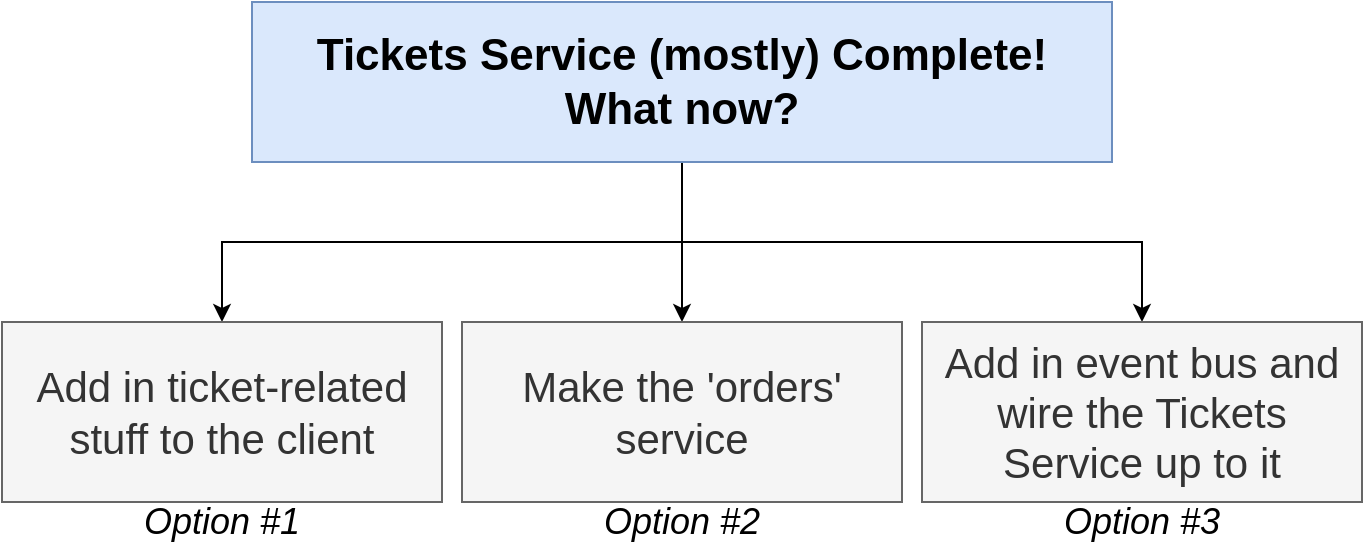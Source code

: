 <mxfile version="12.9.10" type="github" pages="27">
  <diagram id="wyKluERmT-wKOofHdro6" name="15 - path">
    <mxGraphModel dx="812" dy="399" grid="1" gridSize="10" guides="1" tooltips="1" connect="1" arrows="1" fold="1" page="1" pageScale="1" pageWidth="1920" pageHeight="1200" math="0" shadow="0">
      <root>
        <mxCell id="3tcYK_85S6ceyZbbngzS-0" />
        <mxCell id="3tcYK_85S6ceyZbbngzS-1" parent="3tcYK_85S6ceyZbbngzS-0" />
        <mxCell id="3tcYK_85S6ceyZbbngzS-6" style="edgeStyle=orthogonalEdgeStyle;rounded=0;orthogonalLoop=1;jettySize=auto;html=1;exitX=0.5;exitY=1;exitDx=0;exitDy=0;fontSize=22;" edge="1" parent="3tcYK_85S6ceyZbbngzS-1" source="3tcYK_85S6ceyZbbngzS-2" target="3tcYK_85S6ceyZbbngzS-3">
          <mxGeometry relative="1" as="geometry" />
        </mxCell>
        <mxCell id="3tcYK_85S6ceyZbbngzS-7" style="edgeStyle=orthogonalEdgeStyle;rounded=0;orthogonalLoop=1;jettySize=auto;html=1;exitX=0.5;exitY=1;exitDx=0;exitDy=0;fontSize=22;" edge="1" parent="3tcYK_85S6ceyZbbngzS-1" source="3tcYK_85S6ceyZbbngzS-2" target="3tcYK_85S6ceyZbbngzS-4">
          <mxGeometry relative="1" as="geometry" />
        </mxCell>
        <mxCell id="3tcYK_85S6ceyZbbngzS-8" style="edgeStyle=orthogonalEdgeStyle;rounded=0;orthogonalLoop=1;jettySize=auto;html=1;exitX=0.5;exitY=1;exitDx=0;exitDy=0;fontSize=22;" edge="1" parent="3tcYK_85S6ceyZbbngzS-1" source="3tcYK_85S6ceyZbbngzS-2" target="3tcYK_85S6ceyZbbngzS-5">
          <mxGeometry relative="1" as="geometry" />
        </mxCell>
        <mxCell id="3tcYK_85S6ceyZbbngzS-2" value="Tickets Service (mostly) Complete!&lt;br style=&quot;font-size: 22px;&quot;&gt;What now?" style="rounded=0;whiteSpace=wrap;html=1;fontSize=22;align=center;fontStyle=1;fillColor=#dae8fc;strokeColor=#6c8ebf;" vertex="1" parent="3tcYK_85S6ceyZbbngzS-1">
          <mxGeometry x="605" y="330" width="430" height="80" as="geometry" />
        </mxCell>
        <mxCell id="3tcYK_85S6ceyZbbngzS-3" value="Add in ticket-related stuff to the client" style="rounded=0;whiteSpace=wrap;html=1;fontSize=21;align=center;fontStyle=0;fillColor=#f5f5f5;strokeColor=#666666;fontColor=#333333;" vertex="1" parent="3tcYK_85S6ceyZbbngzS-1">
          <mxGeometry x="480" y="490" width="220" height="90" as="geometry" />
        </mxCell>
        <mxCell id="3tcYK_85S6ceyZbbngzS-4" value="Make the &#39;orders&#39; service" style="rounded=0;whiteSpace=wrap;html=1;fontSize=21;align=center;fontStyle=0;fillColor=#f5f5f5;strokeColor=#666666;fontColor=#333333;" vertex="1" parent="3tcYK_85S6ceyZbbngzS-1">
          <mxGeometry x="710" y="490" width="220" height="90" as="geometry" />
        </mxCell>
        <mxCell id="3tcYK_85S6ceyZbbngzS-5" value="Add in event bus and wire the Tickets Service up to it" style="rounded=0;whiteSpace=wrap;html=1;fontSize=21;align=center;fontStyle=0;fillColor=#f5f5f5;strokeColor=#666666;fontColor=#333333;" vertex="1" parent="3tcYK_85S6ceyZbbngzS-1">
          <mxGeometry x="940" y="490" width="220" height="90" as="geometry" />
        </mxCell>
        <mxCell id="3tcYK_85S6ceyZbbngzS-9" value="Option #1" style="text;html=1;strokeColor=none;fillColor=none;align=center;verticalAlign=middle;whiteSpace=wrap;rounded=0;fontSize=18;fontStyle=2" vertex="1" parent="3tcYK_85S6ceyZbbngzS-1">
          <mxGeometry x="515" y="580" width="150" height="20" as="geometry" />
        </mxCell>
        <mxCell id="3tcYK_85S6ceyZbbngzS-10" value="Option #2" style="text;html=1;strokeColor=none;fillColor=none;align=center;verticalAlign=middle;whiteSpace=wrap;rounded=0;fontSize=18;fontStyle=2" vertex="1" parent="3tcYK_85S6ceyZbbngzS-1">
          <mxGeometry x="745" y="580" width="150" height="20" as="geometry" />
        </mxCell>
        <mxCell id="3tcYK_85S6ceyZbbngzS-11" value="Option #3" style="text;html=1;strokeColor=none;fillColor=none;align=center;verticalAlign=middle;whiteSpace=wrap;rounded=0;fontSize=18;fontStyle=2" vertex="1" parent="3tcYK_85S6ceyZbbngzS-1">
          <mxGeometry x="975" y="580" width="150" height="20" as="geometry" />
        </mxCell>
      </root>
    </mxGraphModel>
  </diagram>
  <diagram name="16 - three" id="qp-w66uR2R-7teYBgE_q">
    <mxGraphModel dx="812" dy="399" grid="1" gridSize="10" guides="1" tooltips="1" connect="1" arrows="1" fold="1" page="1" pageScale="1" pageWidth="1920" pageHeight="1200" math="0" shadow="0">
      <root>
        <mxCell id="rSvSVZJl6WoUPu0qBGrd-0" />
        <mxCell id="rSvSVZJl6WoUPu0qBGrd-1" parent="rSvSVZJl6WoUPu0qBGrd-0" />
        <mxCell id="rSvSVZJl6WoUPu0qBGrd-2" style="edgeStyle=orthogonalEdgeStyle;rounded=0;orthogonalLoop=1;jettySize=auto;html=1;exitX=0.5;exitY=1;exitDx=0;exitDy=0;fontSize=22;" edge="1" parent="rSvSVZJl6WoUPu0qBGrd-1" source="rSvSVZJl6WoUPu0qBGrd-5" target="rSvSVZJl6WoUPu0qBGrd-6">
          <mxGeometry relative="1" as="geometry" />
        </mxCell>
        <mxCell id="rSvSVZJl6WoUPu0qBGrd-3" style="edgeStyle=orthogonalEdgeStyle;rounded=0;orthogonalLoop=1;jettySize=auto;html=1;exitX=0.5;exitY=1;exitDx=0;exitDy=0;fontSize=22;" edge="1" parent="rSvSVZJl6WoUPu0qBGrd-1" source="rSvSVZJl6WoUPu0qBGrd-5" target="rSvSVZJl6WoUPu0qBGrd-7">
          <mxGeometry relative="1" as="geometry" />
        </mxCell>
        <mxCell id="rSvSVZJl6WoUPu0qBGrd-4" style="edgeStyle=orthogonalEdgeStyle;rounded=0;orthogonalLoop=1;jettySize=auto;html=1;exitX=0.5;exitY=1;exitDx=0;exitDy=0;fontSize=22;" edge="1" parent="rSvSVZJl6WoUPu0qBGrd-1" source="rSvSVZJl6WoUPu0qBGrd-5" target="rSvSVZJl6WoUPu0qBGrd-8">
          <mxGeometry relative="1" as="geometry" />
        </mxCell>
        <mxCell id="rSvSVZJl6WoUPu0qBGrd-5" value="Tickets Service (mostly) Complete!&lt;br style=&quot;font-size: 22px;&quot;&gt;What now?" style="rounded=0;whiteSpace=wrap;html=1;fontSize=22;align=center;fontStyle=1;fillColor=#dae8fc;strokeColor=#6c8ebf;" vertex="1" parent="rSvSVZJl6WoUPu0qBGrd-1">
          <mxGeometry x="605" y="330" width="430" height="80" as="geometry" />
        </mxCell>
        <mxCell id="rSvSVZJl6WoUPu0qBGrd-6" value="Add in ticket-related stuff to the client" style="rounded=0;whiteSpace=wrap;html=1;fontSize=21;align=center;fontStyle=0;fillColor=#f5f5f5;strokeColor=#666666;fontColor=#333333;" vertex="1" parent="rSvSVZJl6WoUPu0qBGrd-1">
          <mxGeometry x="480" y="490" width="220" height="90" as="geometry" />
        </mxCell>
        <mxCell id="rSvSVZJl6WoUPu0qBGrd-7" value="Make the &#39;orders&#39; service" style="rounded=0;whiteSpace=wrap;html=1;fontSize=21;align=center;fontStyle=0;fillColor=#f5f5f5;strokeColor=#666666;fontColor=#333333;" vertex="1" parent="rSvSVZJl6WoUPu0qBGrd-1">
          <mxGeometry x="710" y="490" width="220" height="90" as="geometry" />
        </mxCell>
        <mxCell id="rSvSVZJl6WoUPu0qBGrd-8" value="Add in event bus and wire the Tickets Service up to it" style="rounded=0;whiteSpace=wrap;html=1;fontSize=21;align=center;fontStyle=0;fillColor=#d5e8d4;strokeColor=#82b366;" vertex="1" parent="rSvSVZJl6WoUPu0qBGrd-1">
          <mxGeometry x="940" y="490" width="220" height="90" as="geometry" />
        </mxCell>
        <mxCell id="rSvSVZJl6WoUPu0qBGrd-11" value="Understanding the event bus is going to expose us to HUGE issues in handling data between tickets + orders services" style="text;html=1;strokeColor=none;fillColor=none;align=center;verticalAlign=middle;whiteSpace=wrap;rounded=0;fontSize=18;fontStyle=2" vertex="1" parent="rSvSVZJl6WoUPu0qBGrd-1">
          <mxGeometry x="922.5" y="600" width="255" height="70" as="geometry" />
        </mxCell>
      </root>
    </mxGraphModel>
  </diagram>
  <diagram id="gTkfbT7Cik_as-RmGfoY" name="01 - ev">
    <mxGraphModel dx="715" dy="352" grid="1" gridSize="10" guides="1" tooltips="1" connect="1" arrows="1" fold="1" page="1" pageScale="1" pageWidth="1920" pageHeight="1200" math="0" shadow="0">
      <root>
        <mxCell id="0" />
        <mxCell id="1" parent="0" />
        <mxCell id="pFvFEtRMXopv4cbzXGq3-12" style="edgeStyle=orthogonalEdgeStyle;rounded=0;orthogonalLoop=1;jettySize=auto;html=1;exitX=1;exitY=0.5;exitDx=0;exitDy=0;fontSize=16;" edge="1" parent="1">
          <mxGeometry relative="1" as="geometry">
            <mxPoint x="740" y="449.86" as="targetPoint" />
            <mxPoint x="960" y="449.765" as="sourcePoint" />
            <Array as="points">
              <mxPoint x="910" y="449.86" />
              <mxPoint x="910" y="449.86" />
            </Array>
          </mxGeometry>
        </mxCell>
        <mxCell id="pFvFEtRMXopv4cbzXGq3-1" value="Tickets Service" style="rounded=0;whiteSpace=wrap;html=1;fillColor=#f5f5f5;strokeColor=#666666;fontColor=#333333;fontStyle=1;fontSize=16;" vertex="1" parent="1">
          <mxGeometry x="590" y="270" width="150" height="30" as="geometry" />
        </mxCell>
        <mxCell id="pFvFEtRMXopv4cbzXGq3-10" style="edgeStyle=orthogonalEdgeStyle;rounded=0;orthogonalLoop=1;jettySize=auto;html=1;exitX=1;exitY=0.5;exitDx=0;exitDy=0;fontSize=16;" edge="1" parent="1" source="pFvFEtRMXopv4cbzXGq3-2">
          <mxGeometry relative="1" as="geometry">
            <mxPoint x="960" y="329.905" as="targetPoint" />
          </mxGeometry>
        </mxCell>
        <mxCell id="pFvFEtRMXopv4cbzXGq3-2" value="" style="rounded=0;whiteSpace=wrap;html=1;fillColor=#f5f5f5;strokeColor=#666666;fontColor=#333333;" vertex="1" parent="1">
          <mxGeometry x="590" y="300" width="150" height="60" as="geometry" />
        </mxCell>
        <mxCell id="pFvFEtRMXopv4cbzXGq3-3" value="Event Bus" style="rounded=0;whiteSpace=wrap;html=1;fillColor=#f5f5f5;strokeColor=#666666;fontColor=#333333;fontStyle=1;fontSize=16;" vertex="1" parent="1">
          <mxGeometry x="960" y="270" width="150" height="30" as="geometry" />
        </mxCell>
        <mxCell id="pFvFEtRMXopv4cbzXGq3-4" value="" style="rounded=0;whiteSpace=wrap;html=1;fillColor=#f5f5f5;strokeColor=#666666;fontColor=#333333;" vertex="1" parent="1">
          <mxGeometry x="960" y="300" width="150" height="250" as="geometry" />
        </mxCell>
        <mxCell id="pFvFEtRMXopv4cbzXGq3-5" value="Orders Service" style="rounded=0;whiteSpace=wrap;html=1;fillColor=#f5f5f5;strokeColor=#666666;fontColor=#333333;fontStyle=1;fontSize=16;" vertex="1" parent="1">
          <mxGeometry x="590" y="390" width="150" height="30" as="geometry" />
        </mxCell>
        <mxCell id="pFvFEtRMXopv4cbzXGq3-6" value="" style="rounded=0;whiteSpace=wrap;html=1;fillColor=#f5f5f5;strokeColor=#666666;fontColor=#333333;" vertex="1" parent="1">
          <mxGeometry x="590" y="420" width="150" height="60" as="geometry" />
        </mxCell>
        <mxCell id="pFvFEtRMXopv4cbzXGq3-8" style="edgeStyle=orthogonalEdgeStyle;rounded=0;orthogonalLoop=1;jettySize=auto;html=1;exitX=1;exitY=0.5;exitDx=0;exitDy=0;fontSize=16;" edge="1" parent="1" source="pFvFEtRMXopv4cbzXGq3-7" target="pFvFEtRMXopv4cbzXGq3-2">
          <mxGeometry relative="1" as="geometry" />
        </mxCell>
        <mxCell id="pFvFEtRMXopv4cbzXGq3-7" value="Request to Create a Ticket" style="rounded=0;whiteSpace=wrap;html=1;fontSize=16;fillColor=#dae8fc;strokeColor=#6c8ebf;fontStyle=1" vertex="1" parent="1">
          <mxGeometry x="440" y="295" width="90" height="70" as="geometry" />
        </mxCell>
        <mxCell id="pFvFEtRMXopv4cbzXGq3-9" value="Ticket Created Event" style="rounded=0;whiteSpace=wrap;html=1;fontSize=14;fillColor=#f8cecc;strokeColor=#b85450;fontStyle=1" vertex="1" parent="1">
          <mxGeometry x="770" y="300" width="150" height="30" as="geometry" />
        </mxCell>
      </root>
    </mxGraphModel>
  </diagram>
  <diagram name="02 - ev" id="ycW3E8-1oFTaukPKohWB">
    <mxGraphModel dx="791" dy="389" grid="1" gridSize="10" guides="1" tooltips="1" connect="1" arrows="1" fold="1" page="1" pageScale="1" pageWidth="1920" pageHeight="1200" math="0" shadow="0">
      <root>
        <mxCell id="UXfegDrSkT8HTIjYpNdI-0" />
        <mxCell id="UXfegDrSkT8HTIjYpNdI-1" parent="UXfegDrSkT8HTIjYpNdI-0" />
        <mxCell id="UXfegDrSkT8HTIjYpNdI-2" style="edgeStyle=orthogonalEdgeStyle;rounded=0;orthogonalLoop=1;jettySize=auto;html=1;exitX=1;exitY=0.5;exitDx=0;exitDy=0;fontSize=16;" edge="1" parent="UXfegDrSkT8HTIjYpNdI-1">
          <mxGeometry relative="1" as="geometry">
            <mxPoint x="740" y="449.86" as="targetPoint" />
            <mxPoint x="960" y="449.765" as="sourcePoint" />
            <Array as="points">
              <mxPoint x="910" y="449.86" />
              <mxPoint x="910" y="449.86" />
            </Array>
          </mxGeometry>
        </mxCell>
        <mxCell id="UXfegDrSkT8HTIjYpNdI-3" value="Tickets Service" style="rounded=0;whiteSpace=wrap;html=1;fillColor=#f5f5f5;strokeColor=#666666;fontColor=#333333;fontStyle=1;fontSize=16;" vertex="1" parent="UXfegDrSkT8HTIjYpNdI-1">
          <mxGeometry x="590" y="270" width="150" height="30" as="geometry" />
        </mxCell>
        <mxCell id="UXfegDrSkT8HTIjYpNdI-4" style="edgeStyle=orthogonalEdgeStyle;rounded=0;orthogonalLoop=1;jettySize=auto;html=1;exitX=1;exitY=0.5;exitDx=0;exitDy=0;fontSize=16;" edge="1" parent="UXfegDrSkT8HTIjYpNdI-1" source="UXfegDrSkT8HTIjYpNdI-5">
          <mxGeometry relative="1" as="geometry">
            <mxPoint x="960" y="329.905" as="targetPoint" />
          </mxGeometry>
        </mxCell>
        <mxCell id="UXfegDrSkT8HTIjYpNdI-5" value="" style="rounded=0;whiteSpace=wrap;html=1;fillColor=#f5f5f5;strokeColor=#666666;fontColor=#333333;" vertex="1" parent="UXfegDrSkT8HTIjYpNdI-1">
          <mxGeometry x="590" y="300" width="150" height="60" as="geometry" />
        </mxCell>
        <mxCell id="UXfegDrSkT8HTIjYpNdI-6" value="Event Bus" style="rounded=0;whiteSpace=wrap;html=1;fillColor=#f5f5f5;strokeColor=#666666;fontColor=#333333;fontStyle=1;fontSize=16;" vertex="1" parent="UXfegDrSkT8HTIjYpNdI-1">
          <mxGeometry x="960" y="270" width="150" height="30" as="geometry" />
        </mxCell>
        <mxCell id="UXfegDrSkT8HTIjYpNdI-7" value="" style="rounded=0;whiteSpace=wrap;html=1;fillColor=#f5f5f5;strokeColor=#666666;fontColor=#333333;" vertex="1" parent="UXfegDrSkT8HTIjYpNdI-1">
          <mxGeometry x="960" y="300" width="150" height="250" as="geometry" />
        </mxCell>
        <mxCell id="UXfegDrSkT8HTIjYpNdI-8" value="Orders Service" style="rounded=0;whiteSpace=wrap;html=1;fillColor=#f5f5f5;strokeColor=#666666;fontColor=#333333;fontStyle=1;fontSize=16;" vertex="1" parent="UXfegDrSkT8HTIjYpNdI-1">
          <mxGeometry x="590" y="390" width="150" height="30" as="geometry" />
        </mxCell>
        <mxCell id="UXfegDrSkT8HTIjYpNdI-9" value="" style="rounded=0;whiteSpace=wrap;html=1;fillColor=#f5f5f5;strokeColor=#666666;fontColor=#333333;" vertex="1" parent="UXfegDrSkT8HTIjYpNdI-1">
          <mxGeometry x="590" y="420" width="150" height="60" as="geometry" />
        </mxCell>
        <mxCell id="UXfegDrSkT8HTIjYpNdI-10" style="edgeStyle=orthogonalEdgeStyle;rounded=0;orthogonalLoop=1;jettySize=auto;html=1;exitX=1;exitY=0.5;exitDx=0;exitDy=0;fontSize=16;" edge="1" parent="UXfegDrSkT8HTIjYpNdI-1" source="UXfegDrSkT8HTIjYpNdI-11" target="UXfegDrSkT8HTIjYpNdI-5">
          <mxGeometry relative="1" as="geometry" />
        </mxCell>
        <mxCell id="UXfegDrSkT8HTIjYpNdI-11" value="Request to Update a Ticket" style="rounded=0;whiteSpace=wrap;html=1;fontSize=16;fillColor=#d5e8d4;strokeColor=#82b366;fontStyle=1" vertex="1" parent="UXfegDrSkT8HTIjYpNdI-1">
          <mxGeometry x="440" y="295" width="90" height="70" as="geometry" />
        </mxCell>
        <mxCell id="UXfegDrSkT8HTIjYpNdI-12" value="Ticket Updated Event" style="rounded=0;whiteSpace=wrap;html=1;fontSize=14;fillColor=#f8cecc;strokeColor=#b85450;fontStyle=1" vertex="1" parent="UXfegDrSkT8HTIjYpNdI-1">
          <mxGeometry x="780" y="300" width="150" height="30" as="geometry" />
        </mxCell>
      </root>
    </mxGraphModel>
  </diagram>
  <diagram id="ODrZPVbrJ3sV7khlV9UG" name="03 - ev">
    <mxGraphModel dx="536" dy="264" grid="1" gridSize="10" guides="1" tooltips="1" connect="1" arrows="1" fold="1" page="1" pageScale="1" pageWidth="1920" pageHeight="1200" math="0" shadow="0">
      <root>
        <mxCell id="DoXyQaCajaIOvtAVsY2P-0" />
        <mxCell id="DoXyQaCajaIOvtAVsY2P-1" parent="DoXyQaCajaIOvtAVsY2P-0" />
        <mxCell id="kb1HAGaV3f60HGRdYn8u-0" value="NATS Streaming Server" style="text;html=1;strokeColor=none;fillColor=none;align=center;verticalAlign=middle;whiteSpace=wrap;rounded=0;fontSize=24;fontStyle=1" vertex="1" parent="DoXyQaCajaIOvtAVsY2P-1">
          <mxGeometry x="610" y="160" width="330" height="20" as="geometry" />
        </mxCell>
        <mxCell id="kb1HAGaV3f60HGRdYn8u-1" value="Docs at:&lt;br&gt;&lt;i&gt;docs.nats.io&lt;/i&gt;" style="rounded=0;whiteSpace=wrap;html=1;fontSize=16;fillColor=#f5f5f5;strokeColor=#666666;fontColor=#333333;" vertex="1" parent="DoXyQaCajaIOvtAVsY2P-1">
          <mxGeometry x="530" y="190" width="470" height="50" as="geometry" />
        </mxCell>
        <mxCell id="kb1HAGaV3f60HGRdYn8u-2" value="&lt;b&gt;NATS&lt;/b&gt; and &lt;b&gt;NATS Streaming Server&lt;/b&gt; are two different things" style="rounded=0;whiteSpace=wrap;html=1;fontSize=16;fillColor=#f5f5f5;strokeColor=#666666;fontColor=#333333;" vertex="1" parent="DoXyQaCajaIOvtAVsY2P-1">
          <mxGeometry x="530" y="250" width="470" height="50" as="geometry" />
        </mxCell>
        <mxCell id="kb1HAGaV3f60HGRdYn8u-3" value="NATS Streaming implements some extraordinarily important design decisions that will affect our app" style="rounded=0;whiteSpace=wrap;html=1;fontSize=16;fillColor=#f5f5f5;strokeColor=#666666;fontColor=#333333;" vertex="1" parent="DoXyQaCajaIOvtAVsY2P-1">
          <mxGeometry x="530" y="310" width="470" height="50" as="geometry" />
        </mxCell>
        <mxCell id="kb1HAGaV3f60HGRdYn8u-4" value="We are going to run the official &#39;nats-streaming&#39; docker image in kubernetes.&amp;nbsp; Need to read the image&#39;s docs" style="rounded=0;whiteSpace=wrap;html=1;fontSize=16;fillColor=#f5f5f5;strokeColor=#666666;fontColor=#333333;" vertex="1" parent="DoXyQaCajaIOvtAVsY2P-1">
          <mxGeometry x="530" y="370" width="470" height="50" as="geometry" />
        </mxCell>
      </root>
    </mxGraphModel>
  </diagram>
  <diagram name="06 - http" id="RdyC_hdROI20iBAIP1eH">
    <mxGraphModel dx="751" dy="370" grid="1" gridSize="10" guides="1" tooltips="1" connect="1" arrows="1" fold="1" page="1" pageScale="1" pageWidth="1920" pageHeight="1200" math="0" shadow="0">
      <root>
        <mxCell id="_U_8dabg3koetVun6vJA-0" />
        <mxCell id="_U_8dabg3koetVun6vJA-1" parent="_U_8dabg3koetVun6vJA-0" />
        <mxCell id="_U_8dabg3koetVun6vJA-2" style="edgeStyle=orthogonalEdgeStyle;rounded=0;orthogonalLoop=1;jettySize=auto;html=1;exitX=1;exitY=0.5;exitDx=0;exitDy=0;fontSize=16;" edge="1" parent="_U_8dabg3koetVun6vJA-1">
          <mxGeometry relative="1" as="geometry">
            <mxPoint x="740.0" y="479.86" as="targetPoint" />
            <mxPoint x="960" y="479.765" as="sourcePoint" />
            <Array as="points">
              <mxPoint x="910" y="479.86" />
              <mxPoint x="910" y="479.86" />
            </Array>
          </mxGeometry>
        </mxCell>
        <mxCell id="_U_8dabg3koetVun6vJA-3" value="Tickets Service" style="rounded=0;whiteSpace=wrap;html=1;fillColor=#f5f5f5;strokeColor=#666666;fontColor=#333333;fontStyle=0;fontSize=16;" vertex="1" parent="_U_8dabg3koetVun6vJA-1">
          <mxGeometry x="530" y="270" width="210" height="30" as="geometry" />
        </mxCell>
        <mxCell id="_U_8dabg3koetVun6vJA-4" style="edgeStyle=orthogonalEdgeStyle;rounded=0;orthogonalLoop=1;jettySize=auto;html=1;exitX=1;exitY=0.5;exitDx=0;exitDy=0;fontSize=16;" edge="1" parent="_U_8dabg3koetVun6vJA-1" source="_U_8dabg3koetVun6vJA-5">
          <mxGeometry relative="1" as="geometry">
            <mxPoint x="960" y="329.905" as="targetPoint" />
          </mxGeometry>
        </mxCell>
        <mxCell id="_U_8dabg3koetVun6vJA-5" value="" style="rounded=0;whiteSpace=wrap;html=1;fillColor=#f5f5f5;strokeColor=#666666;fontColor=#333333;" vertex="1" parent="_U_8dabg3koetVun6vJA-1">
          <mxGeometry x="530" y="300" width="210" height="60" as="geometry" />
        </mxCell>
        <mxCell id="_U_8dabg3koetVun6vJA-6" value="" style="rounded=0;whiteSpace=wrap;html=1;fillColor=#f5f5f5;strokeColor=#666666;fontColor=#333333;" vertex="1" parent="_U_8dabg3koetVun6vJA-1">
          <mxGeometry x="960" y="300" width="150" height="210" as="geometry" />
        </mxCell>
        <mxCell id="_U_8dabg3koetVun6vJA-7" value="Orders Service" style="rounded=0;whiteSpace=wrap;html=1;fillColor=#f5f5f5;strokeColor=#666666;fontColor=#333333;fontStyle=0;fontSize=16;" vertex="1" parent="_U_8dabg3koetVun6vJA-1">
          <mxGeometry x="590" y="420" width="150" height="30" as="geometry" />
        </mxCell>
        <mxCell id="_U_8dabg3koetVun6vJA-8" value="" style="rounded=0;whiteSpace=wrap;html=1;fillColor=#f5f5f5;strokeColor=#666666;fontColor=#333333;" vertex="1" parent="_U_8dabg3koetVun6vJA-1">
          <mxGeometry x="590" y="450" width="150" height="60" as="geometry" />
        </mxCell>
        <mxCell id="_U_8dabg3koetVun6vJA-11" value="Ticket Updated Event" style="rounded=0;whiteSpace=wrap;html=1;fontSize=14;fontStyle=0" vertex="1" parent="_U_8dabg3koetVun6vJA-1">
          <mxGeometry x="770" y="450" width="150" height="30" as="geometry" />
        </mxCell>
        <mxCell id="_U_8dabg3koetVun6vJA-12" value="Custom Event Bus We Built" style="rounded=0;whiteSpace=wrap;html=1;fillColor=#ffe6cc;strokeColor=#d79b00;fontStyle=1;fontSize=16;" vertex="1" parent="_U_8dabg3koetVun6vJA-1">
          <mxGeometry x="960" y="250" width="150" height="50" as="geometry" />
        </mxCell>
        <mxCell id="_U_8dabg3koetVun6vJA-16" value="Our Custom Event Bus shared events using Axios + Express" style="text;html=1;strokeColor=none;fillColor=none;align=center;verticalAlign=middle;whiteSpace=wrap;rounded=0;fontSize=16;fontStyle=5" vertex="1" parent="_U_8dabg3koetVun6vJA-1">
          <mxGeometry x="670" y="220" width="280" height="20" as="geometry" />
        </mxCell>
        <mxCell id="_U_8dabg3koetVun6vJA-20" style="edgeStyle=orthogonalEdgeStyle;rounded=0;orthogonalLoop=1;jettySize=auto;html=1;exitX=1;exitY=0.5;exitDx=0;exitDy=0;fontSize=16;" edge="1" parent="_U_8dabg3koetVun6vJA-1" source="_U_8dabg3koetVun6vJA-18" target="_U_8dabg3koetVun6vJA-19">
          <mxGeometry relative="1" as="geometry" />
        </mxCell>
        <mxCell id="_U_8dabg3koetVun6vJA-18" value="Event" style="rounded=0;whiteSpace=wrap;html=1;fontSize=14;fontStyle=0" vertex="1" parent="_U_8dabg3koetVun6vJA-1">
          <mxGeometry x="540" y="315" width="70" height="30" as="geometry" />
        </mxCell>
        <mxCell id="_U_8dabg3koetVun6vJA-19" value="Axios" style="rounded=0;whiteSpace=wrap;html=1;fontSize=14;fontStyle=0;fillColor=#f8cecc;strokeColor=#b85450;" vertex="1" parent="_U_8dabg3koetVun6vJA-1">
          <mxGeometry x="670" y="315" width="70" height="30" as="geometry" />
        </mxCell>
        <mxCell id="_U_8dabg3koetVun6vJA-24" style="edgeStyle=orthogonalEdgeStyle;rounded=0;orthogonalLoop=1;jettySize=auto;html=1;exitX=0.5;exitY=1;exitDx=0;exitDy=0;entryX=0.5;entryY=0;entryDx=0;entryDy=0;fontSize=16;" edge="1" parent="_U_8dabg3koetVun6vJA-1" source="_U_8dabg3koetVun6vJA-22" target="_U_8dabg3koetVun6vJA-23">
          <mxGeometry relative="1" as="geometry" />
        </mxCell>
        <mxCell id="_U_8dabg3koetVun6vJA-22" value="Express" style="rounded=0;whiteSpace=wrap;html=1;fontSize=14;fontStyle=0;fillColor=#f8cecc;strokeColor=#b85450;" vertex="1" parent="_U_8dabg3koetVun6vJA-1">
          <mxGeometry x="960" y="315" width="70" height="30" as="geometry" />
        </mxCell>
        <mxCell id="_U_8dabg3koetVun6vJA-23" value="Axios" style="rounded=0;whiteSpace=wrap;html=1;fontSize=14;fontStyle=0;fillColor=#f8cecc;strokeColor=#b85450;" vertex="1" parent="_U_8dabg3koetVun6vJA-1">
          <mxGeometry x="960" y="465" width="70" height="30" as="geometry" />
        </mxCell>
        <mxCell id="_U_8dabg3koetVun6vJA-25" value="Express" style="rounded=0;whiteSpace=wrap;html=1;fontSize=14;fontStyle=0;fillColor=#f8cecc;strokeColor=#b85450;" vertex="1" parent="_U_8dabg3koetVun6vJA-1">
          <mxGeometry x="670" y="465" width="70" height="30" as="geometry" />
        </mxCell>
      </root>
    </mxGraphModel>
  </diagram>
  <diagram name="07 - http" id="MT4oPxpP2oYoOqEBfzcg">
    <mxGraphModel dx="715" dy="352" grid="1" gridSize="10" guides="1" tooltips="1" connect="1" arrows="1" fold="1" page="1" pageScale="1" pageWidth="1920" pageHeight="1200" math="0" shadow="0">
      <root>
        <mxCell id="_mVG2-kRF46V468mfJVi-0" />
        <mxCell id="_mVG2-kRF46V468mfJVi-1" parent="_mVG2-kRF46V468mfJVi-0" />
        <mxCell id="_mVG2-kRF46V468mfJVi-2" style="edgeStyle=orthogonalEdgeStyle;rounded=0;orthogonalLoop=1;jettySize=auto;html=1;exitX=1;exitY=0.5;exitDx=0;exitDy=0;fontSize=16;" edge="1" parent="_mVG2-kRF46V468mfJVi-1">
          <mxGeometry relative="1" as="geometry">
            <mxPoint x="740.0" y="479.86" as="targetPoint" />
            <mxPoint x="960" y="479.765" as="sourcePoint" />
            <Array as="points">
              <mxPoint x="910" y="479.86" />
              <mxPoint x="910" y="479.86" />
            </Array>
          </mxGeometry>
        </mxCell>
        <mxCell id="_mVG2-kRF46V468mfJVi-3" value="Tickets Service" style="rounded=0;whiteSpace=wrap;html=1;fillColor=#f5f5f5;strokeColor=#666666;fontColor=#333333;fontStyle=0;fontSize=16;" vertex="1" parent="_mVG2-kRF46V468mfJVi-1">
          <mxGeometry x="530" y="270" width="210" height="30" as="geometry" />
        </mxCell>
        <mxCell id="_mVG2-kRF46V468mfJVi-4" style="edgeStyle=orthogonalEdgeStyle;rounded=0;orthogonalLoop=1;jettySize=auto;html=1;exitX=1;exitY=0.5;exitDx=0;exitDy=0;fontSize=16;" edge="1" parent="_mVG2-kRF46V468mfJVi-1" source="_mVG2-kRF46V468mfJVi-5">
          <mxGeometry relative="1" as="geometry">
            <mxPoint x="960" y="329.905" as="targetPoint" />
          </mxGeometry>
        </mxCell>
        <mxCell id="_mVG2-kRF46V468mfJVi-5" value="" style="rounded=0;whiteSpace=wrap;html=1;fillColor=#f5f5f5;strokeColor=#666666;fontColor=#333333;" vertex="1" parent="_mVG2-kRF46V468mfJVi-1">
          <mxGeometry x="530" y="300" width="210" height="60" as="geometry" />
        </mxCell>
        <mxCell id="_mVG2-kRF46V468mfJVi-6" value="" style="rounded=0;whiteSpace=wrap;html=1;fillColor=#f5f5f5;strokeColor=#666666;fontColor=#333333;" vertex="1" parent="_mVG2-kRF46V468mfJVi-1">
          <mxGeometry x="960" y="300" width="150" height="210" as="geometry" />
        </mxCell>
        <mxCell id="_mVG2-kRF46V468mfJVi-7" value="Orders Service" style="rounded=0;whiteSpace=wrap;html=1;fillColor=#f5f5f5;strokeColor=#666666;fontColor=#333333;fontStyle=0;fontSize=16;" vertex="1" parent="_mVG2-kRF46V468mfJVi-1">
          <mxGeometry x="590" y="420" width="150" height="30" as="geometry" />
        </mxCell>
        <mxCell id="_mVG2-kRF46V468mfJVi-8" value="" style="rounded=0;whiteSpace=wrap;html=1;fillColor=#f5f5f5;strokeColor=#666666;fontColor=#333333;" vertex="1" parent="_mVG2-kRF46V468mfJVi-1">
          <mxGeometry x="590" y="450" width="150" height="60" as="geometry" />
        </mxCell>
        <mxCell id="_mVG2-kRF46V468mfJVi-9" value="Ticket Updated Event" style="rounded=0;whiteSpace=wrap;html=1;fontSize=14;fontStyle=0" vertex="1" parent="_mVG2-kRF46V468mfJVi-1">
          <mxGeometry x="770" y="450" width="150" height="30" as="geometry" />
        </mxCell>
        <mxCell id="_mVG2-kRF46V468mfJVi-10" value="NATS Streaming" style="rounded=0;whiteSpace=wrap;html=1;fillColor=#fff2cc;strokeColor=#d6b656;fontStyle=1;fontSize=16;" vertex="1" parent="_mVG2-kRF46V468mfJVi-1">
          <mxGeometry x="960" y="250" width="150" height="50" as="geometry" />
        </mxCell>
        <mxCell id="_mVG2-kRF46V468mfJVi-11" value="To communicate with NATS, we will use a &lt;i&gt;client library&amp;nbsp;&lt;/i&gt;called node-nats-streaming" style="text;html=1;strokeColor=none;fillColor=none;align=center;verticalAlign=middle;whiteSpace=wrap;rounded=0;fontSize=16;fontStyle=1" vertex="1" parent="_mVG2-kRF46V468mfJVi-1">
          <mxGeometry x="610" y="220" width="320" height="20" as="geometry" />
        </mxCell>
        <mxCell id="_mVG2-kRF46V468mfJVi-12" style="edgeStyle=orthogonalEdgeStyle;rounded=0;orthogonalLoop=1;jettySize=auto;html=1;exitX=1;exitY=0.5;exitDx=0;exitDy=0;fontSize=16;" edge="1" parent="_mVG2-kRF46V468mfJVi-1" source="_mVG2-kRF46V468mfJVi-13" target="_mVG2-kRF46V468mfJVi-14">
          <mxGeometry relative="1" as="geometry" />
        </mxCell>
        <mxCell id="_mVG2-kRF46V468mfJVi-13" value="Event" style="rounded=0;whiteSpace=wrap;html=1;fontSize=14;fontStyle=0" vertex="1" parent="_mVG2-kRF46V468mfJVi-1">
          <mxGeometry x="540" y="315" width="70" height="30" as="geometry" />
        </mxCell>
        <mxCell id="_mVG2-kRF46V468mfJVi-14" value="node-nats-streaming" style="rounded=0;whiteSpace=wrap;html=1;fontSize=12;fontStyle=1;fillColor=#f8cecc;strokeColor=#b85450;" vertex="1" parent="_mVG2-kRF46V468mfJVi-1">
          <mxGeometry x="640" y="315" width="100" height="30" as="geometry" />
        </mxCell>
        <mxCell id="_mVG2-kRF46V468mfJVi-19" value="node-nats-streaming" style="rounded=0;whiteSpace=wrap;html=1;fontSize=12;fontStyle=1;fillColor=#f8cecc;strokeColor=#b85450;" vertex="1" parent="_mVG2-kRF46V468mfJVi-1">
          <mxGeometry x="640" y="465" width="100" height="30" as="geometry" />
        </mxCell>
      </root>
    </mxGraphModel>
  </diagram>
  <diagram id="xbEGXi3KLy7SvGrZ30W4" name="04 - chan">
    <mxGraphModel dx="791" dy="389" grid="1" gridSize="10" guides="1" tooltips="1" connect="1" arrows="1" fold="1" page="1" pageScale="1" pageWidth="1920" pageHeight="1200" math="0" shadow="0">
      <root>
        <mxCell id="Aj006r4uuJlZ9E0LWRsM-0" />
        <mxCell id="Aj006r4uuJlZ9E0LWRsM-1" parent="Aj006r4uuJlZ9E0LWRsM-0" />
        <mxCell id="YmGjL8dbbiFmFKMSFeb4-0" style="edgeStyle=orthogonalEdgeStyle;rounded=0;orthogonalLoop=1;jettySize=auto;html=1;exitX=1;exitY=0.5;exitDx=0;exitDy=0;fontSize=16;" edge="1" parent="Aj006r4uuJlZ9E0LWRsM-1">
          <mxGeometry relative="1" as="geometry">
            <mxPoint x="740.0" y="449.86" as="targetPoint" />
            <mxPoint x="960" y="449.765" as="sourcePoint" />
            <Array as="points">
              <mxPoint x="910" y="449.86" />
              <mxPoint x="910" y="449.86" />
            </Array>
          </mxGeometry>
        </mxCell>
        <mxCell id="YmGjL8dbbiFmFKMSFeb4-1" value="Tickets Service" style="rounded=0;whiteSpace=wrap;html=1;fillColor=#f5f5f5;strokeColor=#666666;fontColor=#333333;fontStyle=0;fontSize=16;" vertex="1" parent="Aj006r4uuJlZ9E0LWRsM-1">
          <mxGeometry x="590" y="270" width="150" height="30" as="geometry" />
        </mxCell>
        <mxCell id="YmGjL8dbbiFmFKMSFeb4-2" style="edgeStyle=orthogonalEdgeStyle;rounded=0;orthogonalLoop=1;jettySize=auto;html=1;exitX=1;exitY=0.5;exitDx=0;exitDy=0;fontSize=16;" edge="1" parent="Aj006r4uuJlZ9E0LWRsM-1" source="YmGjL8dbbiFmFKMSFeb4-3">
          <mxGeometry relative="1" as="geometry">
            <mxPoint x="960" y="329.905" as="targetPoint" />
          </mxGeometry>
        </mxCell>
        <mxCell id="YmGjL8dbbiFmFKMSFeb4-3" value="" style="rounded=0;whiteSpace=wrap;html=1;fillColor=#f5f5f5;strokeColor=#666666;fontColor=#333333;" vertex="1" parent="Aj006r4uuJlZ9E0LWRsM-1">
          <mxGeometry x="590" y="300" width="150" height="60" as="geometry" />
        </mxCell>
        <mxCell id="eAE6pZ_hVgGkzpg7UwY1-1" style="edgeStyle=orthogonalEdgeStyle;rounded=0;orthogonalLoop=1;jettySize=auto;html=1;exitX=0;exitY=0.25;exitDx=0;exitDy=0;entryX=1;entryY=0.75;entryDx=0;entryDy=0;fontSize=21;" edge="1" parent="Aj006r4uuJlZ9E0LWRsM-1" source="YmGjL8dbbiFmFKMSFeb4-5" target="YmGjL8dbbiFmFKMSFeb4-3">
          <mxGeometry relative="1" as="geometry" />
        </mxCell>
        <mxCell id="YmGjL8dbbiFmFKMSFeb4-5" value="" style="rounded=0;whiteSpace=wrap;html=1;fillColor=#f5f5f5;strokeColor=#666666;fontColor=#333333;" vertex="1" parent="Aj006r4uuJlZ9E0LWRsM-1">
          <mxGeometry x="960" y="300" width="150" height="280" as="geometry" />
        </mxCell>
        <mxCell id="YmGjL8dbbiFmFKMSFeb4-6" value="Orders Service" style="rounded=0;whiteSpace=wrap;html=1;fillColor=#f5f5f5;strokeColor=#666666;fontColor=#333333;fontStyle=0;fontSize=16;" vertex="1" parent="Aj006r4uuJlZ9E0LWRsM-1">
          <mxGeometry x="590" y="390" width="150" height="30" as="geometry" />
        </mxCell>
        <mxCell id="YmGjL8dbbiFmFKMSFeb4-7" value="" style="rounded=0;whiteSpace=wrap;html=1;fillColor=#f5f5f5;strokeColor=#666666;fontColor=#333333;" vertex="1" parent="Aj006r4uuJlZ9E0LWRsM-1">
          <mxGeometry x="590" y="420" width="150" height="60" as="geometry" />
        </mxCell>
        <mxCell id="YmGjL8dbbiFmFKMSFeb4-10" value="Ticket Updated Event" style="rounded=0;whiteSpace=wrap;html=1;fontSize=14;fillColor=#f8cecc;strokeColor=#b85450;fontStyle=0" vertex="1" parent="Aj006r4uuJlZ9E0LWRsM-1">
          <mxGeometry x="770" y="420" width="150" height="30" as="geometry" />
        </mxCell>
        <mxCell id="YmGjL8dbbiFmFKMSFeb4-4" value="Custom Event Bus We Built" style="rounded=0;whiteSpace=wrap;html=1;fillColor=#ffe6cc;strokeColor=#d79b00;fontStyle=1;fontSize=16;" vertex="1" parent="Aj006r4uuJlZ9E0LWRsM-1">
          <mxGeometry x="960" y="250" width="150" height="50" as="geometry" />
        </mxCell>
        <mxCell id="YmGjL8dbbiFmFKMSFeb4-14" value="Payments Service" style="rounded=0;whiteSpace=wrap;html=1;fillColor=#f5f5f5;strokeColor=#666666;fontColor=#333333;fontStyle=0;fontSize=16;" vertex="1" parent="Aj006r4uuJlZ9E0LWRsM-1">
          <mxGeometry x="590" y="490" width="150" height="30" as="geometry" />
        </mxCell>
        <mxCell id="YmGjL8dbbiFmFKMSFeb4-15" value="" style="rounded=0;whiteSpace=wrap;html=1;fillColor=#f5f5f5;strokeColor=#666666;fontColor=#333333;" vertex="1" parent="Aj006r4uuJlZ9E0LWRsM-1">
          <mxGeometry x="590" y="520" width="150" height="60" as="geometry" />
        </mxCell>
        <mxCell id="YmGjL8dbbiFmFKMSFeb4-16" style="edgeStyle=orthogonalEdgeStyle;rounded=0;orthogonalLoop=1;jettySize=auto;html=1;exitX=1;exitY=0.5;exitDx=0;exitDy=0;fontSize=16;" edge="1" parent="Aj006r4uuJlZ9E0LWRsM-1">
          <mxGeometry relative="1" as="geometry">
            <mxPoint x="740.0" y="549.83" as="targetPoint" />
            <mxPoint x="960" y="549.735" as="sourcePoint" />
            <Array as="points">
              <mxPoint x="910" y="549.83" />
              <mxPoint x="910" y="549.83" />
            </Array>
          </mxGeometry>
        </mxCell>
        <mxCell id="E0W-73WsQF7QsJYtAr4Z-0" value="Our Custom Event Bus sent events to every service" style="text;html=1;strokeColor=none;fillColor=none;align=center;verticalAlign=middle;whiteSpace=wrap;rounded=0;fontSize=16;fontStyle=5" vertex="1" parent="Aj006r4uuJlZ9E0LWRsM-1">
          <mxGeometry x="630" y="220" width="280" height="20" as="geometry" />
        </mxCell>
        <mxCell id="H2cnL9MfQDw3Ko9xQDNr-5" style="edgeStyle=orthogonalEdgeStyle;rounded=0;orthogonalLoop=1;jettySize=auto;html=1;exitX=0.5;exitY=1;exitDx=0;exitDy=0;fontSize=12;" edge="1" parent="Aj006r4uuJlZ9E0LWRsM-1" source="H2cnL9MfQDw3Ko9xQDNr-0" target="H2cnL9MfQDw3Ko9xQDNr-1">
          <mxGeometry relative="1" as="geometry" />
        </mxCell>
        <mxCell id="H2cnL9MfQDw3Ko9xQDNr-0" value="express" style="rounded=0;whiteSpace=wrap;html=1;fontSize=14;fontStyle=0" vertex="1" parent="Aj006r4uuJlZ9E0LWRsM-1">
          <mxGeometry x="960" y="315" width="80" height="30" as="geometry" />
        </mxCell>
        <mxCell id="H2cnL9MfQDw3Ko9xQDNr-6" style="edgeStyle=orthogonalEdgeStyle;rounded=0;orthogonalLoop=1;jettySize=auto;html=1;exitX=0.5;exitY=1;exitDx=0;exitDy=0;fontSize=12;" edge="1" parent="Aj006r4uuJlZ9E0LWRsM-1" source="H2cnL9MfQDw3Ko9xQDNr-1" target="H2cnL9MfQDw3Ko9xQDNr-2">
          <mxGeometry relative="1" as="geometry" />
        </mxCell>
        <mxCell id="H2cnL9MfQDw3Ko9xQDNr-1" value="axios" style="rounded=0;whiteSpace=wrap;html=1;fontSize=14;fontStyle=0" vertex="1" parent="Aj006r4uuJlZ9E0LWRsM-1">
          <mxGeometry x="960" y="435" width="80" height="30" as="geometry" />
        </mxCell>
        <mxCell id="H2cnL9MfQDw3Ko9xQDNr-2" value="axios" style="rounded=0;whiteSpace=wrap;html=1;fontSize=14;fontStyle=0" vertex="1" parent="Aj006r4uuJlZ9E0LWRsM-1">
          <mxGeometry x="960" y="535" width="80" height="30" as="geometry" />
        </mxCell>
        <mxCell id="H2cnL9MfQDw3Ko9xQDNr-3" value="express" style="rounded=0;whiteSpace=wrap;html=1;fontSize=14;fontStyle=0" vertex="1" parent="Aj006r4uuJlZ9E0LWRsM-1">
          <mxGeometry x="660" y="435" width="80" height="30" as="geometry" />
        </mxCell>
        <mxCell id="H2cnL9MfQDw3Ko9xQDNr-4" value="express" style="rounded=0;whiteSpace=wrap;html=1;fontSize=14;fontStyle=0" vertex="1" parent="Aj006r4uuJlZ9E0LWRsM-1">
          <mxGeometry x="660" y="535" width="80" height="30" as="geometry" />
        </mxCell>
        <mxCell id="eAE6pZ_hVgGkzpg7UwY1-0" value="Ticket Updated Event" style="rounded=0;whiteSpace=wrap;html=1;fontSize=14;fillColor=#f8cecc;strokeColor=#b85450;fontStyle=0" vertex="1" parent="Aj006r4uuJlZ9E0LWRsM-1">
          <mxGeometry x="780" y="520" width="150" height="30" as="geometry" />
        </mxCell>
        <mxCell id="eAE6pZ_hVgGkzpg7UwY1-2" value="Ticket Updated Event" style="rounded=0;whiteSpace=wrap;html=1;fontSize=14;fillColor=#f8cecc;strokeColor=#b85450;fontStyle=0" vertex="1" parent="Aj006r4uuJlZ9E0LWRsM-1">
          <mxGeometry x="770" y="360" width="150" height="30" as="geometry" />
        </mxCell>
      </root>
    </mxGraphModel>
  </diagram>
  <diagram name="05 - chan" id="u1o5eYVw6YNCRydJK74V">
    <mxGraphModel dx="751" dy="370" grid="1" gridSize="10" guides="1" tooltips="1" connect="1" arrows="1" fold="1" page="1" pageScale="1" pageWidth="1920" pageHeight="1200" math="0" shadow="0">
      <root>
        <mxCell id="YY6BpgqoJna9PPJV9Zog-0" />
        <mxCell id="YY6BpgqoJna9PPJV9Zog-1" parent="YY6BpgqoJna9PPJV9Zog-0" />
        <mxCell id="YY6BpgqoJna9PPJV9Zog-3" value="Tickets Service" style="rounded=0;whiteSpace=wrap;html=1;fillColor=#f5f5f5;strokeColor=#666666;fontColor=#333333;fontStyle=0;fontSize=16;" vertex="1" parent="YY6BpgqoJna9PPJV9Zog-1">
          <mxGeometry x="550" y="270" width="190" height="30" as="geometry" />
        </mxCell>
        <mxCell id="YY6BpgqoJna9PPJV9Zog-5" value="" style="rounded=0;whiteSpace=wrap;html=1;fillColor=#f5f5f5;strokeColor=#666666;fontColor=#333333;" vertex="1" parent="YY6BpgqoJna9PPJV9Zog-1">
          <mxGeometry x="550" y="300" width="190" height="60" as="geometry" />
        </mxCell>
        <mxCell id="YY6BpgqoJna9PPJV9Zog-6" value="" style="rounded=0;whiteSpace=wrap;html=1;fillColor=#f5f5f5;strokeColor=#666666;fontColor=#333333;" vertex="1" parent="YY6BpgqoJna9PPJV9Zog-1">
          <mxGeometry x="960" y="300" width="190" height="280" as="geometry" />
        </mxCell>
        <mxCell id="YY6BpgqoJna9PPJV9Zog-7" value="Orders Service" style="rounded=0;whiteSpace=wrap;html=1;fillColor=#f5f5f5;strokeColor=#666666;fontColor=#333333;fontStyle=0;fontSize=16;" vertex="1" parent="YY6BpgqoJna9PPJV9Zog-1">
          <mxGeometry x="590" y="390" width="150" height="30" as="geometry" />
        </mxCell>
        <mxCell id="YY6BpgqoJna9PPJV9Zog-8" value="" style="rounded=0;whiteSpace=wrap;html=1;fillColor=#f5f5f5;strokeColor=#666666;fontColor=#333333;" vertex="1" parent="YY6BpgqoJna9PPJV9Zog-1">
          <mxGeometry x="590" y="420" width="150" height="60" as="geometry" />
        </mxCell>
        <mxCell id="YY6BpgqoJna9PPJV9Zog-11" value="Ticket Updated Event" style="rounded=0;whiteSpace=wrap;html=1;fontSize=14;fillColor=#f8cecc;strokeColor=#b85450;fontStyle=0" vertex="1" parent="YY6BpgqoJna9PPJV9Zog-1">
          <mxGeometry x="640" y="425" width="150" height="30" as="geometry" />
        </mxCell>
        <mxCell id="YY6BpgqoJna9PPJV9Zog-12" value="NATS Streaming" style="rounded=0;whiteSpace=wrap;html=1;fillColor=#fff2cc;strokeColor=#d6b656;fontStyle=1;fontSize=16;" vertex="1" parent="YY6BpgqoJna9PPJV9Zog-1">
          <mxGeometry x="960" y="260" width="190" height="40" as="geometry" />
        </mxCell>
        <mxCell id="YY6BpgqoJna9PPJV9Zog-13" value="Payments Service" style="rounded=0;whiteSpace=wrap;html=1;fillColor=#f5f5f5;strokeColor=#666666;fontColor=#333333;fontStyle=0;fontSize=16;" vertex="1" parent="YY6BpgqoJna9PPJV9Zog-1">
          <mxGeometry x="590" y="490" width="150" height="30" as="geometry" />
        </mxCell>
        <mxCell id="YY6BpgqoJna9PPJV9Zog-14" value="" style="rounded=0;whiteSpace=wrap;html=1;fillColor=#f5f5f5;strokeColor=#666666;fontColor=#333333;" vertex="1" parent="YY6BpgqoJna9PPJV9Zog-1">
          <mxGeometry x="590" y="520" width="150" height="60" as="geometry" />
        </mxCell>
        <mxCell id="YY6BpgqoJna9PPJV9Zog-16" value="NATS Streaming requires us to subscribe to &lt;i&gt;channels.&amp;nbsp; &lt;/i&gt;Events are emitted to specific channels" style="text;html=1;strokeColor=none;fillColor=none;align=center;verticalAlign=middle;whiteSpace=wrap;rounded=0;fontSize=16;fontStyle=1" vertex="1" parent="YY6BpgqoJna9PPJV9Zog-1">
          <mxGeometry x="500" y="220" width="410" height="20" as="geometry" />
        </mxCell>
        <mxCell id="irIiBXpSrMpnR7rXY7zD-0" value="ticket:created Channel" style="rounded=0;whiteSpace=wrap;html=1;fontSize=12;fillColor=#dae8fc;strokeColor=#6c8ebf;" vertex="1" parent="YY6BpgqoJna9PPJV9Zog-1">
          <mxGeometry x="1010" y="330" width="140" height="30" as="geometry" />
        </mxCell>
        <mxCell id="irIiBXpSrMpnR7rXY7zD-16" style="edgeStyle=orthogonalEdgeStyle;rounded=0;orthogonalLoop=1;jettySize=auto;html=1;exitX=0;exitY=0.75;exitDx=0;exitDy=0;entryX=1;entryY=0.5;entryDx=0;entryDy=0;fontSize=11;" edge="1" parent="YY6BpgqoJna9PPJV9Zog-1" source="irIiBXpSrMpnR7rXY7zD-1" target="YY6BpgqoJna9PPJV9Zog-8">
          <mxGeometry relative="1" as="geometry">
            <Array as="points">
              <mxPoint x="760" y="405" />
              <mxPoint x="760" y="450" />
            </Array>
          </mxGeometry>
        </mxCell>
        <mxCell id="irIiBXpSrMpnR7rXY7zD-1" value="ticket:updated Channel" style="rounded=0;whiteSpace=wrap;html=1;fontSize=12;fillColor=#dae8fc;strokeColor=#6c8ebf;" vertex="1" parent="YY6BpgqoJna9PPJV9Zog-1">
          <mxGeometry x="1010" y="360" width="140" height="60" as="geometry" />
        </mxCell>
        <mxCell id="irIiBXpSrMpnR7rXY7zD-2" value="order:created Channel" style="rounded=0;whiteSpace=wrap;html=1;fontSize=12;fillColor=#dae8fc;strokeColor=#6c8ebf;" vertex="1" parent="YY6BpgqoJna9PPJV9Zog-1">
          <mxGeometry x="1010" y="420" width="140" height="30" as="geometry" />
        </mxCell>
        <mxCell id="irIiBXpSrMpnR7rXY7zD-3" value="order:updated Channel" style="rounded=0;whiteSpace=wrap;html=1;fontSize=12;fillColor=#dae8fc;strokeColor=#6c8ebf;" vertex="1" parent="YY6BpgqoJna9PPJV9Zog-1">
          <mxGeometry x="1010" y="450" width="140" height="30" as="geometry" />
        </mxCell>
        <mxCell id="irIiBXpSrMpnR7rXY7zD-6" style="edgeStyle=orthogonalEdgeStyle;rounded=0;orthogonalLoop=1;jettySize=auto;html=1;exitX=1;exitY=0.5;exitDx=0;exitDy=0;fontSize=12;" edge="1" parent="YY6BpgqoJna9PPJV9Zog-1" source="irIiBXpSrMpnR7rXY7zD-4" target="irIiBXpSrMpnR7rXY7zD-5">
          <mxGeometry relative="1" as="geometry" />
        </mxCell>
        <mxCell id="irIiBXpSrMpnR7rXY7zD-4" value="Ticket Updated Event" style="rounded=0;whiteSpace=wrap;html=1;fontSize=14;fillColor=#f8cecc;strokeColor=#b85450;fontStyle=0" vertex="1" parent="YY6BpgqoJna9PPJV9Zog-1">
          <mxGeometry x="560" y="305" width="70" height="50" as="geometry" />
        </mxCell>
        <mxCell id="irIiBXpSrMpnR7rXY7zD-8" style="edgeStyle=orthogonalEdgeStyle;rounded=0;orthogonalLoop=1;jettySize=auto;html=1;exitX=1;exitY=0.5;exitDx=0;exitDy=0;entryX=0;entryY=0.25;entryDx=0;entryDy=0;fontSize=11;" edge="1" parent="YY6BpgqoJna9PPJV9Zog-1" source="irIiBXpSrMpnR7rXY7zD-5" target="irIiBXpSrMpnR7rXY7zD-1">
          <mxGeometry relative="1" as="geometry">
            <Array as="points">
              <mxPoint x="970" y="330" />
              <mxPoint x="970" y="375" />
            </Array>
          </mxGeometry>
        </mxCell>
        <mxCell id="irIiBXpSrMpnR7rXY7zD-5" value="Publish this to the &#39;ticket:updated&#39; channel" style="rounded=0;whiteSpace=wrap;html=1;fontSize=11;fillColor=#dae8fc;strokeColor=#6c8ebf;fontStyle=0" vertex="1" parent="YY6BpgqoJna9PPJV9Zog-1">
          <mxGeometry x="650" y="305" width="90" height="50" as="geometry" />
        </mxCell>
        <mxCell id="irIiBXpSrMpnR7rXY7zD-9" value="" style="shape=curlyBracket;whiteSpace=wrap;html=1;rounded=1;fontSize=11;" vertex="1" parent="YY6BpgqoJna9PPJV9Zog-1">
          <mxGeometry x="560" y="390" width="20" height="90" as="geometry" />
        </mxCell>
        <mxCell id="irIiBXpSrMpnR7rXY7zD-10" value="" style="shape=curlyBracket;whiteSpace=wrap;html=1;rounded=1;fontSize=11;" vertex="1" parent="YY6BpgqoJna9PPJV9Zog-1">
          <mxGeometry x="560" y="490" width="20" height="90" as="geometry" />
        </mxCell>
        <mxCell id="irIiBXpSrMpnR7rXY7zD-12" value="Has a subscription to the &#39;ticket:updated&#39; channel" style="text;html=1;strokeColor=none;fillColor=none;align=right;verticalAlign=middle;whiteSpace=wrap;rounded=0;fontSize=11;" vertex="1" parent="YY6BpgqoJna9PPJV9Zog-1">
          <mxGeometry x="440" y="425" width="120" height="20" as="geometry" />
        </mxCell>
        <mxCell id="irIiBXpSrMpnR7rXY7zD-15" value="&lt;b&gt;Does not&lt;/b&gt;&amp;nbsp;have a subscription to the &#39;ticket:updated&#39; channel" style="text;html=1;strokeColor=none;fillColor=none;align=right;verticalAlign=middle;whiteSpace=wrap;rounded=0;fontSize=11;" vertex="1" parent="YY6BpgqoJna9PPJV9Zog-1">
          <mxGeometry x="440" y="525" width="120" height="20" as="geometry" />
        </mxCell>
      </root>
    </mxGraphModel>
  </diagram>
  <diagram name="05 - store" id="gEOu9V_T3v1ejVt3i5ZI">
    <mxGraphModel dx="751" dy="370" grid="1" gridSize="10" guides="1" tooltips="1" connect="1" arrows="1" fold="1" page="1" pageScale="1" pageWidth="1920" pageHeight="1200" math="0" shadow="0">
      <root>
        <mxCell id="j1_USPYbZXbbOi1x52wb-0" />
        <mxCell id="j1_USPYbZXbbOi1x52wb-1" parent="j1_USPYbZXbbOi1x52wb-0" />
        <mxCell id="j1_USPYbZXbbOi1x52wb-2" style="edgeStyle=orthogonalEdgeStyle;rounded=0;orthogonalLoop=1;jettySize=auto;html=1;exitX=1;exitY=0.5;exitDx=0;exitDy=0;fontSize=16;" edge="1" parent="j1_USPYbZXbbOi1x52wb-1">
          <mxGeometry relative="1" as="geometry">
            <mxPoint x="740.0" y="449.86" as="targetPoint" />
            <mxPoint x="960" y="449.765" as="sourcePoint" />
            <Array as="points">
              <mxPoint x="910" y="449.86" />
              <mxPoint x="910" y="449.86" />
            </Array>
          </mxGeometry>
        </mxCell>
        <mxCell id="j1_USPYbZXbbOi1x52wb-3" value="Tickets Service" style="rounded=0;whiteSpace=wrap;html=1;fillColor=#f5f5f5;strokeColor=#666666;fontColor=#333333;fontStyle=0;fontSize=16;" vertex="1" parent="j1_USPYbZXbbOi1x52wb-1">
          <mxGeometry x="590" y="270" width="150" height="30" as="geometry" />
        </mxCell>
        <mxCell id="j1_USPYbZXbbOi1x52wb-4" style="edgeStyle=orthogonalEdgeStyle;rounded=0;orthogonalLoop=1;jettySize=auto;html=1;exitX=1;exitY=0.5;exitDx=0;exitDy=0;fontSize=16;" edge="1" parent="j1_USPYbZXbbOi1x52wb-1" source="j1_USPYbZXbbOi1x52wb-5">
          <mxGeometry relative="1" as="geometry">
            <mxPoint x="960" y="329.905" as="targetPoint" />
          </mxGeometry>
        </mxCell>
        <mxCell id="j1_USPYbZXbbOi1x52wb-5" value="" style="rounded=0;whiteSpace=wrap;html=1;fillColor=#f5f5f5;strokeColor=#666666;fontColor=#333333;" vertex="1" parent="j1_USPYbZXbbOi1x52wb-1">
          <mxGeometry x="590" y="300" width="150" height="60" as="geometry" />
        </mxCell>
        <mxCell id="j1_USPYbZXbbOi1x52wb-6" value="" style="rounded=0;whiteSpace=wrap;html=1;fillColor=#f5f5f5;strokeColor=#666666;fontColor=#333333;" vertex="1" parent="j1_USPYbZXbbOi1x52wb-1">
          <mxGeometry x="960" y="300" width="230" height="280" as="geometry" />
        </mxCell>
        <mxCell id="j1_USPYbZXbbOi1x52wb-7" value="Orders Service" style="rounded=0;whiteSpace=wrap;html=1;fillColor=#f5f5f5;strokeColor=#666666;fontColor=#333333;fontStyle=0;fontSize=16;" vertex="1" parent="j1_USPYbZXbbOi1x52wb-1">
          <mxGeometry x="590" y="390" width="150" height="30" as="geometry" />
        </mxCell>
        <mxCell id="j1_USPYbZXbbOi1x52wb-8" value="" style="rounded=0;whiteSpace=wrap;html=1;fillColor=#f5f5f5;strokeColor=#666666;fontColor=#333333;" vertex="1" parent="j1_USPYbZXbbOi1x52wb-1">
          <mxGeometry x="590" y="420" width="150" height="60" as="geometry" />
        </mxCell>
        <mxCell id="j1_USPYbZXbbOi1x52wb-12" value="Custom Event Bus We Built" style="rounded=0;whiteSpace=wrap;html=1;fillColor=#ffe6cc;strokeColor=#d79b00;fontStyle=1;fontSize=16;" vertex="1" parent="j1_USPYbZXbbOi1x52wb-1">
          <mxGeometry x="960" y="250" width="230" height="50" as="geometry" />
        </mxCell>
        <mxCell id="j1_USPYbZXbbOi1x52wb-13" value="Payments Service" style="rounded=0;whiteSpace=wrap;html=1;fillColor=#f5f5f5;strokeColor=#666666;fontColor=#333333;fontStyle=0;fontSize=16;" vertex="1" parent="j1_USPYbZXbbOi1x52wb-1">
          <mxGeometry x="590" y="490" width="150" height="30" as="geometry" />
        </mxCell>
        <mxCell id="nSggAsByTOEDI1ozvU9I-1" style="edgeStyle=orthogonalEdgeStyle;rounded=0;orthogonalLoop=1;jettySize=auto;html=1;exitX=1;exitY=0.25;exitDx=0;exitDy=0;entryX=0;entryY=0.634;entryDx=0;entryDy=0;entryPerimeter=0;fontSize=21;" edge="1" parent="j1_USPYbZXbbOi1x52wb-1" source="j1_USPYbZXbbOi1x52wb-14" target="j1_USPYbZXbbOi1x52wb-6">
          <mxGeometry relative="1" as="geometry" />
        </mxCell>
        <mxCell id="j1_USPYbZXbbOi1x52wb-14" value="" style="rounded=0;whiteSpace=wrap;html=1;fillColor=#f5f5f5;strokeColor=#666666;fontColor=#333333;" vertex="1" parent="j1_USPYbZXbbOi1x52wb-1">
          <mxGeometry x="590" y="520" width="150" height="60" as="geometry" />
        </mxCell>
        <mxCell id="j1_USPYbZXbbOi1x52wb-16" value="Our Event Bus stored events in memory" style="text;html=1;strokeColor=none;fillColor=none;align=center;verticalAlign=middle;whiteSpace=wrap;rounded=0;fontSize=16;fontStyle=1" vertex="1" parent="j1_USPYbZXbbOi1x52wb-1">
          <mxGeometry x="630" y="220" width="280" height="20" as="geometry" />
        </mxCell>
        <mxCell id="5Y0RtAG_gYyZmtX5I1nd-0" value="List of All Events Ever Emitted" style="rounded=0;whiteSpace=wrap;html=1;fontSize=13;align=center;fillColor=#dae8fc;strokeColor=#6c8ebf;fontStyle=1" vertex="1" parent="j1_USPYbZXbbOi1x52wb-1">
          <mxGeometry x="972.5" y="320" width="207.5" height="30" as="geometry" />
        </mxCell>
        <mxCell id="nSggAsByTOEDI1ozvU9I-2" style="edgeStyle=orthogonalEdgeStyle;rounded=0;orthogonalLoop=1;jettySize=auto;html=1;exitX=0.25;exitY=1;exitDx=0;exitDy=0;entryX=1;entryY=0.75;entryDx=0;entryDy=0;fontSize=21;" edge="1" parent="j1_USPYbZXbbOi1x52wb-1" source="5Y0RtAG_gYyZmtX5I1nd-1" target="j1_USPYbZXbbOi1x52wb-14">
          <mxGeometry relative="1" as="geometry" />
        </mxCell>
        <mxCell id="5Y0RtAG_gYyZmtX5I1nd-1" value="" style="rounded=0;whiteSpace=wrap;html=1;fontSize=13;align=center;fillColor=#dae8fc;strokeColor=#6c8ebf;fontStyle=1" vertex="1" parent="j1_USPYbZXbbOi1x52wb-1">
          <mxGeometry x="972.5" y="350" width="207.5" height="130" as="geometry" />
        </mxCell>
        <mxCell id="j1_USPYbZXbbOi1x52wb-11" value="Ticket Updated Event" style="rounded=0;whiteSpace=wrap;html=1;fontSize=14;fillColor=#f8cecc;strokeColor=#b85450;fontStyle=0" vertex="1" parent="j1_USPYbZXbbOi1x52wb-1">
          <mxGeometry x="1000" y="360" width="150" height="30" as="geometry" />
        </mxCell>
        <mxCell id="nSggAsByTOEDI1ozvU9I-0" value="Ticket Updated Event" style="rounded=0;whiteSpace=wrap;html=1;fontSize=14;fillColor=#f8cecc;strokeColor=#b85450;fontStyle=0" vertex="1" parent="j1_USPYbZXbbOi1x52wb-1">
          <mxGeometry x="780" y="425" width="150" height="30" as="geometry" />
        </mxCell>
        <mxCell id="nSggAsByTOEDI1ozvU9I-3" value="Ticket Updated Event" style="rounded=0;whiteSpace=wrap;html=1;fontSize=14;fillColor=#f8cecc;strokeColor=#b85450;fontStyle=0" vertex="1" parent="j1_USPYbZXbbOi1x52wb-1">
          <mxGeometry x="790" y="560" width="150" height="30" as="geometry" />
        </mxCell>
      </root>
    </mxGraphModel>
  </diagram>
  <diagram name="06 - file" id="5BWXjI_mDTxJqzVERqRQ">
    <mxGraphModel dx="858" dy="422" grid="1" gridSize="10" guides="1" tooltips="1" connect="1" arrows="1" fold="1" page="1" pageScale="1" pageWidth="1920" pageHeight="1200" math="0" shadow="0">
      <root>
        <mxCell id="71IZttrUiz3Ro5oMqUv7-0" />
        <mxCell id="71IZttrUiz3Ro5oMqUv7-1" parent="71IZttrUiz3Ro5oMqUv7-0" />
        <mxCell id="71IZttrUiz3Ro5oMqUv7-3" value="Tickets Service" style="rounded=0;whiteSpace=wrap;html=1;fillColor=#f5f5f5;strokeColor=#666666;fontColor=#333333;fontStyle=0;fontSize=16;" vertex="1" parent="71IZttrUiz3Ro5oMqUv7-1">
          <mxGeometry x="590" y="270" width="150" height="30" as="geometry" />
        </mxCell>
        <mxCell id="71IZttrUiz3Ro5oMqUv7-4" style="edgeStyle=orthogonalEdgeStyle;rounded=0;orthogonalLoop=1;jettySize=auto;html=1;exitX=1;exitY=0.5;exitDx=0;exitDy=0;fontSize=16;" edge="1" parent="71IZttrUiz3Ro5oMqUv7-1" source="71IZttrUiz3Ro5oMqUv7-5">
          <mxGeometry relative="1" as="geometry">
            <mxPoint x="960" y="329.905" as="targetPoint" />
          </mxGeometry>
        </mxCell>
        <mxCell id="71IZttrUiz3Ro5oMqUv7-5" value="" style="rounded=0;whiteSpace=wrap;html=1;fillColor=#f5f5f5;strokeColor=#666666;fontColor=#333333;" vertex="1" parent="71IZttrUiz3Ro5oMqUv7-1">
          <mxGeometry x="590" y="300" width="150" height="60" as="geometry" />
        </mxCell>
        <mxCell id="yRlNAu-SKj_ADi0vRUW--0" style="edgeStyle=orthogonalEdgeStyle;rounded=0;orthogonalLoop=1;jettySize=auto;html=1;exitX=0;exitY=0.5;exitDx=0;exitDy=0;entryX=0.998;entryY=0.319;entryDx=0;entryDy=0;entryPerimeter=0;fontSize=21;" edge="1" parent="71IZttrUiz3Ro5oMqUv7-1" source="71IZttrUiz3Ro5oMqUv7-6" target="71IZttrUiz3Ro5oMqUv7-8">
          <mxGeometry relative="1" as="geometry" />
        </mxCell>
        <mxCell id="71IZttrUiz3Ro5oMqUv7-6" value="" style="rounded=0;whiteSpace=wrap;html=1;fillColor=#f5f5f5;strokeColor=#666666;fontColor=#333333;" vertex="1" parent="71IZttrUiz3Ro5oMqUv7-1">
          <mxGeometry x="960" y="300" width="230" height="280" as="geometry" />
        </mxCell>
        <mxCell id="71IZttrUiz3Ro5oMqUv7-7" value="Orders Service" style="rounded=0;whiteSpace=wrap;html=1;fillColor=#f5f5f5;strokeColor=#666666;fontColor=#333333;fontStyle=0;fontSize=16;" vertex="1" parent="71IZttrUiz3Ro5oMqUv7-1">
          <mxGeometry x="590" y="390" width="150" height="30" as="geometry" />
        </mxCell>
        <mxCell id="71IZttrUiz3Ro5oMqUv7-8" value="" style="rounded=0;whiteSpace=wrap;html=1;fillColor=#f5f5f5;strokeColor=#666666;fontColor=#333333;" vertex="1" parent="71IZttrUiz3Ro5oMqUv7-1">
          <mxGeometry x="590" y="420" width="150" height="60" as="geometry" />
        </mxCell>
        <mxCell id="71IZttrUiz3Ro5oMqUv7-10" value="NATS Streaming" style="rounded=0;whiteSpace=wrap;html=1;fillColor=#fff2cc;strokeColor=#d6b656;fontStyle=1;fontSize=16;" vertex="1" parent="71IZttrUiz3Ro5oMqUv7-1">
          <mxGeometry x="960" y="250" width="230" height="50" as="geometry" />
        </mxCell>
        <mxCell id="71IZttrUiz3Ro5oMqUv7-11" value="Payments Service" style="rounded=0;whiteSpace=wrap;html=1;fillColor=#f5f5f5;strokeColor=#666666;fontColor=#333333;fontStyle=0;fontSize=16;" vertex="1" parent="71IZttrUiz3Ro5oMqUv7-1">
          <mxGeometry x="590" y="500" width="150" height="30" as="geometry" />
        </mxCell>
        <mxCell id="yRlNAu-SKj_ADi0vRUW--2" style="edgeStyle=orthogonalEdgeStyle;rounded=0;orthogonalLoop=1;jettySize=auto;html=1;exitX=1;exitY=0.25;exitDx=0;exitDy=0;entryX=0.009;entryY=0.687;entryDx=0;entryDy=0;entryPerimeter=0;fontSize=21;" edge="1" parent="71IZttrUiz3Ro5oMqUv7-1" source="71IZttrUiz3Ro5oMqUv7-12" target="71IZttrUiz3Ro5oMqUv7-6">
          <mxGeometry relative="1" as="geometry" />
        </mxCell>
        <mxCell id="71IZttrUiz3Ro5oMqUv7-12" value="" style="rounded=0;whiteSpace=wrap;html=1;fillColor=#f5f5f5;strokeColor=#666666;fontColor=#333333;" vertex="1" parent="71IZttrUiz3Ro5oMqUv7-1">
          <mxGeometry x="590" y="530" width="150" height="60" as="geometry" />
        </mxCell>
        <mxCell id="71IZttrUiz3Ro5oMqUv7-13" value="NATS Streaming stores all events in memory (default), flat files or in a MySQL/Postgres DB" style="text;html=1;strokeColor=none;fillColor=none;align=center;verticalAlign=middle;whiteSpace=wrap;rounded=0;fontSize=16;fontStyle=1" vertex="1" parent="71IZttrUiz3Ro5oMqUv7-1">
          <mxGeometry x="600" y="220" width="320" height="20" as="geometry" />
        </mxCell>
        <mxCell id="71IZttrUiz3Ro5oMqUv7-14" value="List of All Events Ever Emitted" style="rounded=0;whiteSpace=wrap;html=1;fontSize=13;align=center;fillColor=#dae8fc;strokeColor=#6c8ebf;fontStyle=1" vertex="1" parent="71IZttrUiz3Ro5oMqUv7-1">
          <mxGeometry x="970" y="320" width="210" height="30" as="geometry" />
        </mxCell>
        <mxCell id="yRlNAu-SKj_ADi0vRUW--3" style="edgeStyle=orthogonalEdgeStyle;rounded=0;orthogonalLoop=1;jettySize=auto;html=1;exitX=0.25;exitY=1;exitDx=0;exitDy=0;entryX=1;entryY=0.75;entryDx=0;entryDy=0;fontSize=21;" edge="1" parent="71IZttrUiz3Ro5oMqUv7-1" source="71IZttrUiz3Ro5oMqUv7-15" target="71IZttrUiz3Ro5oMqUv7-12">
          <mxGeometry relative="1" as="geometry" />
        </mxCell>
        <mxCell id="71IZttrUiz3Ro5oMqUv7-15" value="" style="rounded=0;whiteSpace=wrap;html=1;fontSize=13;align=center;fillColor=#dae8fc;strokeColor=#6c8ebf;fontStyle=1" vertex="1" parent="71IZttrUiz3Ro5oMqUv7-1">
          <mxGeometry x="970" y="350" width="210" height="130" as="geometry" />
        </mxCell>
        <mxCell id="71IZttrUiz3Ro5oMqUv7-9" value="Ticket Updated Event" style="rounded=0;whiteSpace=wrap;html=1;fontSize=14;fillColor=#f8cecc;strokeColor=#b85450;fontStyle=0" vertex="1" parent="71IZttrUiz3Ro5oMqUv7-1">
          <mxGeometry x="1000" y="370" width="150" height="30" as="geometry" />
        </mxCell>
        <mxCell id="yRlNAu-SKj_ADi0vRUW--1" value="Ticket Updated Event" style="rounded=0;whiteSpace=wrap;html=1;fontSize=14;fillColor=#f8cecc;strokeColor=#b85450;fontStyle=0" vertex="1" parent="71IZttrUiz3Ro5oMqUv7-1">
          <mxGeometry x="780" y="440" width="150" height="30" as="geometry" />
        </mxCell>
        <mxCell id="yRlNAu-SKj_ADi0vRUW--4" value="Ticket Updated Event" style="rounded=0;whiteSpace=wrap;html=1;fontSize=14;fillColor=#f8cecc;strokeColor=#b85450;fontStyle=0" vertex="1" parent="71IZttrUiz3Ro5oMqUv7-1">
          <mxGeometry x="790" y="570" width="150" height="30" as="geometry" />
        </mxCell>
      </root>
    </mxGraphModel>
  </diagram>
  <diagram name="07 - db" id="Sf21rfstz9XSXrKSc6uk">
    <mxGraphModel dx="858" dy="422" grid="1" gridSize="10" guides="1" tooltips="1" connect="1" arrows="1" fold="1" page="1" pageScale="1" pageWidth="1920" pageHeight="1200" math="0" shadow="0">
      <root>
        <mxCell id="3Z8fNTOYYJW5cLiR-fgH-0" />
        <mxCell id="3Z8fNTOYYJW5cLiR-fgH-1" parent="3Z8fNTOYYJW5cLiR-fgH-0" />
        <mxCell id="3Z8fNTOYYJW5cLiR-fgH-2" style="edgeStyle=orthogonalEdgeStyle;rounded=0;orthogonalLoop=1;jettySize=auto;html=1;exitX=1;exitY=0.5;exitDx=0;exitDy=0;fontSize=16;" edge="1" parent="3Z8fNTOYYJW5cLiR-fgH-1">
          <mxGeometry relative="1" as="geometry">
            <mxPoint x="740.0" y="449.86" as="targetPoint" />
            <mxPoint x="960" y="449.765" as="sourcePoint" />
            <Array as="points">
              <mxPoint x="910" y="449.86" />
              <mxPoint x="910" y="449.86" />
            </Array>
          </mxGeometry>
        </mxCell>
        <mxCell id="3Z8fNTOYYJW5cLiR-fgH-3" value="Tickets Service" style="rounded=0;whiteSpace=wrap;html=1;fillColor=#f5f5f5;strokeColor=#666666;fontColor=#333333;fontStyle=0;fontSize=16;" vertex="1" parent="3Z8fNTOYYJW5cLiR-fgH-1">
          <mxGeometry x="590" y="270" width="150" height="30" as="geometry" />
        </mxCell>
        <mxCell id="3Z8fNTOYYJW5cLiR-fgH-4" style="edgeStyle=orthogonalEdgeStyle;rounded=0;orthogonalLoop=1;jettySize=auto;html=1;exitX=1;exitY=0.5;exitDx=0;exitDy=0;fontSize=16;" edge="1" parent="3Z8fNTOYYJW5cLiR-fgH-1" source="3Z8fNTOYYJW5cLiR-fgH-5">
          <mxGeometry relative="1" as="geometry">
            <mxPoint x="960" y="329.905" as="targetPoint" />
          </mxGeometry>
        </mxCell>
        <mxCell id="3Z8fNTOYYJW5cLiR-fgH-5" value="" style="rounded=0;whiteSpace=wrap;html=1;fillColor=#f5f5f5;strokeColor=#666666;fontColor=#333333;" vertex="1" parent="3Z8fNTOYYJW5cLiR-fgH-1">
          <mxGeometry x="590" y="300" width="150" height="60" as="geometry" />
        </mxCell>
        <mxCell id="3Z8fNTOYYJW5cLiR-fgH-22" style="edgeStyle=orthogonalEdgeStyle;rounded=0;orthogonalLoop=1;jettySize=auto;html=1;exitX=1;exitY=0.5;exitDx=0;exitDy=0;entryX=0;entryY=0.5;entryDx=0;entryDy=0;fontSize=13;" edge="1" parent="3Z8fNTOYYJW5cLiR-fgH-1" source="3Z8fNTOYYJW5cLiR-fgH-6" target="3Z8fNTOYYJW5cLiR-fgH-19">
          <mxGeometry relative="1" as="geometry" />
        </mxCell>
        <mxCell id="3Z8fNTOYYJW5cLiR-fgH-6" value="" style="rounded=0;whiteSpace=wrap;html=1;fillColor=#f5f5f5;strokeColor=#666666;fontColor=#333333;" vertex="1" parent="3Z8fNTOYYJW5cLiR-fgH-1">
          <mxGeometry x="960" y="300" width="170" height="280" as="geometry" />
        </mxCell>
        <mxCell id="3Z8fNTOYYJW5cLiR-fgH-7" value="Orders Service" style="rounded=0;whiteSpace=wrap;html=1;fillColor=#f5f5f5;strokeColor=#666666;fontColor=#333333;fontStyle=0;fontSize=16;" vertex="1" parent="3Z8fNTOYYJW5cLiR-fgH-1">
          <mxGeometry x="590" y="390" width="150" height="30" as="geometry" />
        </mxCell>
        <mxCell id="3Z8fNTOYYJW5cLiR-fgH-8" value="" style="rounded=0;whiteSpace=wrap;html=1;fillColor=#f5f5f5;strokeColor=#666666;fontColor=#333333;" vertex="1" parent="3Z8fNTOYYJW5cLiR-fgH-1">
          <mxGeometry x="590" y="420" width="150" height="60" as="geometry" />
        </mxCell>
        <mxCell id="3Z8fNTOYYJW5cLiR-fgH-9" value="Ticket Updated Event" style="rounded=0;whiteSpace=wrap;html=1;fontSize=14;fillColor=#f8cecc;strokeColor=#b85450;fontStyle=0" vertex="1" parent="3Z8fNTOYYJW5cLiR-fgH-1">
          <mxGeometry x="770" y="300" width="150" height="30" as="geometry" />
        </mxCell>
        <mxCell id="3Z8fNTOYYJW5cLiR-fgH-10" value="NATS Streaming" style="rounded=0;whiteSpace=wrap;html=1;fillColor=#fff2cc;strokeColor=#d6b656;fontStyle=1;fontSize=16;" vertex="1" parent="3Z8fNTOYYJW5cLiR-fgH-1">
          <mxGeometry x="960" y="250" width="170" height="50" as="geometry" />
        </mxCell>
        <mxCell id="3Z8fNTOYYJW5cLiR-fgH-11" value="Payments Service" style="rounded=0;whiteSpace=wrap;html=1;fillColor=#f5f5f5;strokeColor=#666666;fontColor=#333333;fontStyle=0;fontSize=16;" vertex="1" parent="3Z8fNTOYYJW5cLiR-fgH-1">
          <mxGeometry x="590" y="620" width="150" height="30" as="geometry" />
        </mxCell>
        <mxCell id="3Z8fNTOYYJW5cLiR-fgH-12" value="" style="rounded=0;whiteSpace=wrap;html=1;fillColor=#f5f5f5;strokeColor=#666666;fontColor=#333333;" vertex="1" parent="3Z8fNTOYYJW5cLiR-fgH-1">
          <mxGeometry x="590" y="650" width="150" height="60" as="geometry" />
        </mxCell>
        <mxCell id="3Z8fNTOYYJW5cLiR-fgH-13" value="NATS Streaming stores all events in flat files (default) or in a MySQL/Postgres DB" style="text;html=1;strokeColor=none;fillColor=none;align=center;verticalAlign=middle;whiteSpace=wrap;rounded=0;fontSize=16;fontStyle=1" vertex="1" parent="3Z8fNTOYYJW5cLiR-fgH-1">
          <mxGeometry x="600" y="220" width="320" height="20" as="geometry" />
        </mxCell>
        <mxCell id="3Z8fNTOYYJW5cLiR-fgH-16" value="File, MySQL or Postgres" style="rounded=0;whiteSpace=wrap;html=1;fillColor=#fff2cc;strokeColor=#d6b656;fontStyle=1;fontSize=16;" vertex="1" parent="3Z8fNTOYYJW5cLiR-fgH-1">
          <mxGeometry x="1150" y="250" width="230" height="50" as="geometry" />
        </mxCell>
        <mxCell id="3Z8fNTOYYJW5cLiR-fgH-19" value="" style="rounded=0;whiteSpace=wrap;html=1;fillColor=#f5f5f5;strokeColor=#666666;fontColor=#333333;" vertex="1" parent="3Z8fNTOYYJW5cLiR-fgH-1">
          <mxGeometry x="1150" y="300" width="230" height="280" as="geometry" />
        </mxCell>
        <mxCell id="3Z8fNTOYYJW5cLiR-fgH-20" value="List of All Events Ever Emitted" style="rounded=0;whiteSpace=wrap;html=1;fontSize=13;align=center;fillColor=#dae8fc;strokeColor=#6c8ebf;fontStyle=1" vertex="1" parent="3Z8fNTOYYJW5cLiR-fgH-1">
          <mxGeometry x="1160" y="320" width="210" height="30" as="geometry" />
        </mxCell>
        <mxCell id="3Z8fNTOYYJW5cLiR-fgH-21" value="" style="rounded=0;whiteSpace=wrap;html=1;fontSize=13;align=center;fillColor=#dae8fc;strokeColor=#6c8ebf;fontStyle=1" vertex="1" parent="3Z8fNTOYYJW5cLiR-fgH-1">
          <mxGeometry x="1160" y="350" width="210" height="130" as="geometry" />
        </mxCell>
        <mxCell id="SyckrT8Yig7LqP6lce9t-0" value="Ticket Updated Event" style="rounded=0;whiteSpace=wrap;html=1;fontSize=14;fillColor=#f8cecc;strokeColor=#b85450;fontStyle=0" vertex="1" parent="3Z8fNTOYYJW5cLiR-fgH-1">
          <mxGeometry x="1190" y="360" width="150" height="30" as="geometry" />
        </mxCell>
      </root>
    </mxGraphModel>
  </diagram>
  <diagram id="UXlLJA2OT9IjFww2L8Ev" name="11 - goal">
    <mxGraphModel dx="536" dy="264" grid="1" gridSize="10" guides="1" tooltips="1" connect="1" arrows="1" fold="1" page="1" pageScale="1" pageWidth="1920" pageHeight="1200" math="0" shadow="0">
      <root>
        <mxCell id="g4GjaYx_cPA84nbOROXz-0" />
        <mxCell id="g4GjaYx_cPA84nbOROXz-1" parent="g4GjaYx_cPA84nbOROXz-0" />
        <mxCell id="g4GjaYx_cPA84nbOROXz-2" value="Create a new sub-project with typescript support" style="rounded=0;whiteSpace=wrap;html=1;fontSize=13;align=center;fillColor=#dae8fc;strokeColor=#6c8ebf;" vertex="1" parent="g4GjaYx_cPA84nbOROXz-1">
          <mxGeometry x="650" y="230" width="400" height="40" as="geometry" />
        </mxCell>
        <mxCell id="g4GjaYx_cPA84nbOROXz-4" value="Short Term Goal" style="text;html=1;strokeColor=none;fillColor=none;align=center;verticalAlign=middle;whiteSpace=wrap;rounded=0;fontSize=20;fontStyle=1" vertex="1" parent="g4GjaYx_cPA84nbOROXz-1">
          <mxGeometry x="765" y="200" width="170" height="20" as="geometry" />
        </mxCell>
        <mxCell id="g4GjaYx_cPA84nbOROXz-5" value="Install node-nats-streaming library and connect to nats streaming server" style="rounded=0;whiteSpace=wrap;html=1;fontSize=13;align=center;fillColor=#dae8fc;strokeColor=#6c8ebf;" vertex="1" parent="g4GjaYx_cPA84nbOROXz-1">
          <mxGeometry x="650" y="280" width="400" height="40" as="geometry" />
        </mxCell>
        <mxCell id="g4GjaYx_cPA84nbOROXz-6" value="We should have &lt;i&gt;two npm scripts, &lt;/i&gt;one to run code to &lt;i&gt;emit&lt;/i&gt;&amp;nbsp;events, and one to run code to &lt;i&gt;listen for&lt;/i&gt;&amp;nbsp;events" style="rounded=0;whiteSpace=wrap;html=1;fontSize=13;align=center;fillColor=#dae8fc;strokeColor=#6c8ebf;" vertex="1" parent="g4GjaYx_cPA84nbOROXz-1">
          <mxGeometry x="650" y="330" width="400" height="40" as="geometry" />
        </mxCell>
        <mxCell id="qKBrs99FqfihqN3CT1cL-0" value="This program will be ran &lt;i&gt;outside&lt;/i&gt;&amp;nbsp;of kubernetes!" style="rounded=0;whiteSpace=wrap;html=1;fontSize=13;align=center;fillColor=#dae8fc;strokeColor=#6c8ebf;" vertex="1" parent="g4GjaYx_cPA84nbOROXz-1">
          <mxGeometry x="650" y="380" width="400" height="40" as="geometry" />
        </mxCell>
      </root>
    </mxGraphModel>
  </diagram>
  <diagram id="zvUNhxCPwZ3ReSDEEcQp" name="17 - proxy">
    <mxGraphModel dx="858" dy="422" grid="1" gridSize="10" guides="1" tooltips="1" connect="1" arrows="1" fold="1" page="1" pageScale="1" pageWidth="1920" pageHeight="1200" math="0" shadow="0">
      <root>
        <mxCell id="AY-Yrb5t1I2wXJvYzRJe-0" />
        <mxCell id="AY-Yrb5t1I2wXJvYzRJe-1" parent="AY-Yrb5t1I2wXJvYzRJe-0" />
        <mxCell id="A4QTiH5sOTb8-chKtuhr-0" value="" style="rounded=0;whiteSpace=wrap;html=1;fontSize=21;align=center;" vertex="1" parent="AY-Yrb5t1I2wXJvYzRJe-1">
          <mxGeometry x="700" y="240" width="440" height="210" as="geometry" />
        </mxCell>
        <mxCell id="A4QTiH5sOTb8-chKtuhr-10" style="edgeStyle=orthogonalEdgeStyle;rounded=0;orthogonalLoop=1;jettySize=auto;html=1;exitX=1;exitY=0.5;exitDx=0;exitDy=0;fontSize=18;" edge="1" parent="AY-Yrb5t1I2wXJvYzRJe-1" source="A4QTiH5sOTb8-chKtuhr-1" target="A4QTiH5sOTb8-chKtuhr-4">
          <mxGeometry relative="1" as="geometry" />
        </mxCell>
        <mxCell id="A4QTiH5sOTb8-chKtuhr-1" value="Publisher Program" style="rounded=0;whiteSpace=wrap;html=1;fontSize=25;align=center;fillColor=#dae8fc;strokeColor=#6c8ebf;" vertex="1" parent="AY-Yrb5t1I2wXJvYzRJe-1">
          <mxGeometry x="460" y="240" width="140" height="210" as="geometry" />
        </mxCell>
        <mxCell id="A4QTiH5sOTb8-chKtuhr-2" value="Kubernetes Node" style="text;html=1;strokeColor=none;fillColor=none;align=center;verticalAlign=middle;whiteSpace=wrap;rounded=0;fontSize=18;" vertex="1" parent="AY-Yrb5t1I2wXJvYzRJe-1">
          <mxGeometry x="674" y="240" width="200" height="20" as="geometry" />
        </mxCell>
        <mxCell id="A4QTiH5sOTb8-chKtuhr-9" style="edgeStyle=orthogonalEdgeStyle;rounded=0;orthogonalLoop=1;jettySize=auto;html=1;exitX=0;exitY=0.75;exitDx=0;exitDy=0;entryX=1;entryY=0.75;entryDx=0;entryDy=0;fontSize=18;" edge="1" parent="AY-Yrb5t1I2wXJvYzRJe-1" source="A4QTiH5sOTb8-chKtuhr-3" target="A4QTiH5sOTb8-chKtuhr-5">
          <mxGeometry relative="1" as="geometry" />
        </mxCell>
        <mxCell id="A4QTiH5sOTb8-chKtuhr-3" value="NATS Pod" style="rounded=0;whiteSpace=wrap;html=1;fontSize=22;align=center;fillColor=#f5f5f5;strokeColor=#666666;fontColor=#333333;" vertex="1" parent="AY-Yrb5t1I2wXJvYzRJe-1">
          <mxGeometry x="1030" y="285" width="98" height="120" as="geometry" />
        </mxCell>
        <mxCell id="A4QTiH5sOTb8-chKtuhr-6" style="edgeStyle=orthogonalEdgeStyle;rounded=0;orthogonalLoop=1;jettySize=auto;html=1;exitX=1;exitY=0.25;exitDx=0;exitDy=0;entryX=0;entryY=0.25;entryDx=0;entryDy=0;fontSize=18;" edge="1" parent="AY-Yrb5t1I2wXJvYzRJe-1" source="A4QTiH5sOTb8-chKtuhr-4" target="A4QTiH5sOTb8-chKtuhr-5">
          <mxGeometry relative="1" as="geometry" />
        </mxCell>
        <mxCell id="A4QTiH5sOTb8-chKtuhr-4" value="Ingress-Nginx" style="rounded=0;whiteSpace=wrap;html=1;fontSize=22;align=center;fillColor=#f5f5f5;strokeColor=#666666;fontColor=#333333;" vertex="1" parent="AY-Yrb5t1I2wXJvYzRJe-1">
          <mxGeometry x="690" y="285" width="130" height="120" as="geometry" />
        </mxCell>
        <mxCell id="A4QTiH5sOTb8-chKtuhr-7" style="edgeStyle=orthogonalEdgeStyle;rounded=0;orthogonalLoop=1;jettySize=auto;html=1;exitX=0;exitY=0.75;exitDx=0;exitDy=0;entryX=1;entryY=0.75;entryDx=0;entryDy=0;fontSize=18;" edge="1" parent="AY-Yrb5t1I2wXJvYzRJe-1" source="A4QTiH5sOTb8-chKtuhr-5" target="A4QTiH5sOTb8-chKtuhr-4">
          <mxGeometry relative="1" as="geometry" />
        </mxCell>
        <mxCell id="A4QTiH5sOTb8-chKtuhr-8" style="edgeStyle=orthogonalEdgeStyle;rounded=0;orthogonalLoop=1;jettySize=auto;html=1;exitX=1;exitY=0.25;exitDx=0;exitDy=0;entryX=0;entryY=0.25;entryDx=0;entryDy=0;fontSize=18;" edge="1" parent="AY-Yrb5t1I2wXJvYzRJe-1" source="A4QTiH5sOTb8-chKtuhr-5" target="A4QTiH5sOTb8-chKtuhr-3">
          <mxGeometry relative="1" as="geometry" />
        </mxCell>
        <mxCell id="A4QTiH5sOTb8-chKtuhr-5" value="NATS ClusterIP Service" style="rounded=0;whiteSpace=wrap;html=1;fontSize=22;align=center;fillColor=#f5f5f5;strokeColor=#666666;fontColor=#333333;" vertex="1" parent="AY-Yrb5t1I2wXJvYzRJe-1">
          <mxGeometry x="890" y="285" width="106" height="120" as="geometry" />
        </mxCell>
        <mxCell id="A4QTiH5sOTb8-chKtuhr-12" value="Option #1 to Connect" style="text;html=1;strokeColor=none;fillColor=none;align=center;verticalAlign=middle;whiteSpace=wrap;rounded=0;fontSize=23;fontStyle=1" vertex="1" parent="AY-Yrb5t1I2wXJvYzRJe-1">
          <mxGeometry x="710" y="190" width="240" height="20" as="geometry" />
        </mxCell>
      </root>
    </mxGraphModel>
  </diagram>
  <diagram name="18 - two" id="bCZywI8EdD65Xrr3gon2">
    <mxGraphModel dx="812" dy="399" grid="1" gridSize="10" guides="1" tooltips="1" connect="1" arrows="1" fold="1" page="1" pageScale="1" pageWidth="1920" pageHeight="1200" math="0" shadow="0">
      <root>
        <mxCell id="ru9W3uUSI6vmtL9XKA91-0" />
        <mxCell id="ru9W3uUSI6vmtL9XKA91-1" parent="ru9W3uUSI6vmtL9XKA91-0" />
        <mxCell id="ru9W3uUSI6vmtL9XKA91-2" value="" style="rounded=0;whiteSpace=wrap;html=1;fontSize=21;align=center;" vertex="1" parent="ru9W3uUSI6vmtL9XKA91-1">
          <mxGeometry x="700" y="240" width="300" height="210" as="geometry" />
        </mxCell>
        <mxCell id="ru9W3uUSI6vmtL9XKA91-3" style="edgeStyle=orthogonalEdgeStyle;rounded=0;orthogonalLoop=1;jettySize=auto;html=1;exitX=1;exitY=0.5;exitDx=0;exitDy=0;fontSize=18;" edge="1" parent="ru9W3uUSI6vmtL9XKA91-1" source="ru9W3uUSI6vmtL9XKA91-4">
          <mxGeometry relative="1" as="geometry">
            <mxPoint x="690" y="345" as="targetPoint" />
          </mxGeometry>
        </mxCell>
        <mxCell id="ru9W3uUSI6vmtL9XKA91-4" value="Publisher Program" style="rounded=0;whiteSpace=wrap;html=1;fontSize=25;align=center;fillColor=#dae8fc;strokeColor=#6c8ebf;" vertex="1" parent="ru9W3uUSI6vmtL9XKA91-1">
          <mxGeometry x="460" y="240" width="140" height="210" as="geometry" />
        </mxCell>
        <mxCell id="ru9W3uUSI6vmtL9XKA91-5" value="Kubernetes Node" style="text;html=1;strokeColor=none;fillColor=none;align=center;verticalAlign=middle;whiteSpace=wrap;rounded=0;fontSize=18;" vertex="1" parent="ru9W3uUSI6vmtL9XKA91-1">
          <mxGeometry x="674" y="240" width="200" height="20" as="geometry" />
        </mxCell>
        <mxCell id="ru9W3uUSI6vmtL9XKA91-6" style="edgeStyle=orthogonalEdgeStyle;rounded=0;orthogonalLoop=1;jettySize=auto;html=1;exitX=0;exitY=0.75;exitDx=0;exitDy=0;entryX=1;entryY=0.75;entryDx=0;entryDy=0;fontSize=18;" edge="1" parent="ru9W3uUSI6vmtL9XKA91-1" source="ru9W3uUSI6vmtL9XKA91-7" target="ru9W3uUSI6vmtL9XKA91-12">
          <mxGeometry relative="1" as="geometry" />
        </mxCell>
        <mxCell id="ru9W3uUSI6vmtL9XKA91-7" value="NATS Pod" style="rounded=0;whiteSpace=wrap;html=1;fontSize=22;align=center;fillColor=#f5f5f5;strokeColor=#666666;fontColor=#333333;" vertex="1" parent="ru9W3uUSI6vmtL9XKA91-1">
          <mxGeometry x="874" y="285" width="98" height="120" as="geometry" />
        </mxCell>
        <mxCell id="ru9W3uUSI6vmtL9XKA91-11" style="edgeStyle=orthogonalEdgeStyle;rounded=0;orthogonalLoop=1;jettySize=auto;html=1;exitX=1;exitY=0.25;exitDx=0;exitDy=0;entryX=0;entryY=0.25;entryDx=0;entryDy=0;fontSize=18;" edge="1" parent="ru9W3uUSI6vmtL9XKA91-1" source="ru9W3uUSI6vmtL9XKA91-12" target="ru9W3uUSI6vmtL9XKA91-7">
          <mxGeometry relative="1" as="geometry" />
        </mxCell>
        <mxCell id="ru9W3uUSI6vmtL9XKA91-12" value="NodePort Service" style="rounded=0;whiteSpace=wrap;html=1;fontSize=22;align=center;fillColor=#f5f5f5;strokeColor=#666666;fontColor=#333333;" vertex="1" parent="ru9W3uUSI6vmtL9XKA91-1">
          <mxGeometry x="690" y="285" width="106" height="120" as="geometry" />
        </mxCell>
        <mxCell id="ru9W3uUSI6vmtL9XKA91-13" value="Option #2 to Connect" style="text;html=1;strokeColor=none;fillColor=none;align=center;verticalAlign=middle;whiteSpace=wrap;rounded=0;fontSize=23;fontStyle=1" vertex="1" parent="ru9W3uUSI6vmtL9XKA91-1">
          <mxGeometry x="623" y="190" width="240" height="20" as="geometry" />
        </mxCell>
      </root>
    </mxGraphModel>
  </diagram>
  <diagram name="19 - thr" id="qXtSVw32WA6iTqNJBN4s">
    <mxGraphModel dx="791" dy="389" grid="1" gridSize="10" guides="1" tooltips="1" connect="1" arrows="1" fold="1" page="1" pageScale="1" pageWidth="1920" pageHeight="1200" math="0" shadow="0">
      <root>
        <mxCell id="l9zDsUAul68EN_PJsH7_-0" />
        <mxCell id="l9zDsUAul68EN_PJsH7_-1" parent="l9zDsUAul68EN_PJsH7_-0" />
        <mxCell id="l9zDsUAul68EN_PJsH7_-2" value="" style="rounded=0;whiteSpace=wrap;html=1;fontSize=21;align=center;" vertex="1" parent="l9zDsUAul68EN_PJsH7_-1">
          <mxGeometry x="700" y="240" width="300" height="230" as="geometry" />
        </mxCell>
        <mxCell id="l9zDsUAul68EN_PJsH7_-15" style="edgeStyle=orthogonalEdgeStyle;rounded=0;orthogonalLoop=1;jettySize=auto;html=1;exitX=1;exitY=0.5;exitDx=0;exitDy=0;fontSize=18;" edge="1" parent="l9zDsUAul68EN_PJsH7_-1" source="l9zDsUAul68EN_PJsH7_-4" target="l9zDsUAul68EN_PJsH7_-9">
          <mxGeometry relative="1" as="geometry" />
        </mxCell>
        <mxCell id="l9zDsUAul68EN_PJsH7_-4" value="Publisher Program" style="rounded=0;whiteSpace=wrap;html=1;fontSize=25;align=center;fillColor=#dae8fc;strokeColor=#6c8ebf;" vertex="1" parent="l9zDsUAul68EN_PJsH7_-1">
          <mxGeometry x="460" y="258" width="140" height="210" as="geometry" />
        </mxCell>
        <mxCell id="l9zDsUAul68EN_PJsH7_-5" value="Kubernetes Node" style="text;html=1;strokeColor=none;fillColor=none;align=center;verticalAlign=middle;whiteSpace=wrap;rounded=0;fontSize=18;" vertex="1" parent="l9zDsUAul68EN_PJsH7_-1">
          <mxGeometry x="674" y="240" width="200" height="20" as="geometry" />
        </mxCell>
        <mxCell id="l9zDsUAul68EN_PJsH7_-7" value="NATS Pod" style="rounded=0;whiteSpace=wrap;html=1;fontSize=22;align=center;fillColor=#f5f5f5;strokeColor=#666666;fontColor=#333333;" vertex="1" parent="l9zDsUAul68EN_PJsH7_-1">
          <mxGeometry x="874" y="285.5" width="98" height="155" as="geometry" />
        </mxCell>
        <mxCell id="l9zDsUAul68EN_PJsH7_-16" style="edgeStyle=orthogonalEdgeStyle;rounded=0;orthogonalLoop=1;jettySize=auto;html=1;exitX=1;exitY=0.5;exitDx=0;exitDy=0;fontSize=18;" edge="1" parent="l9zDsUAul68EN_PJsH7_-1" source="l9zDsUAul68EN_PJsH7_-9" target="l9zDsUAul68EN_PJsH7_-7">
          <mxGeometry relative="1" as="geometry" />
        </mxCell>
        <mxCell id="l9zDsUAul68EN_PJsH7_-9" value="Port-Forward&lt;br style=&quot;font-size: 18px&quot;&gt;&amp;nbsp;Port 4222" style="rounded=0;whiteSpace=wrap;html=1;fontSize=18;align=center;fillColor=#f5f5f5;strokeColor=#666666;fontColor=#333333;" vertex="1" parent="l9zDsUAul68EN_PJsH7_-1">
          <mxGeometry x="690" y="286" width="106" height="154" as="geometry" />
        </mxCell>
        <mxCell id="l9zDsUAul68EN_PJsH7_-10" value="Option #3 to Connect" style="text;html=1;strokeColor=none;fillColor=none;align=center;verticalAlign=middle;whiteSpace=wrap;rounded=0;fontSize=23;fontStyle=1" vertex="1" parent="l9zDsUAul68EN_PJsH7_-1">
          <mxGeometry x="623" y="190" width="240" height="20" as="geometry" />
        </mxCell>
      </root>
    </mxGraphModel>
  </diagram>
  <diagram id="WpFqvCCJQxPIXOLomxfy" name="13 - deal">
    <mxGraphModel dx="501" dy="246" grid="1" gridSize="10" guides="1" tooltips="1" connect="1" arrows="1" fold="1" page="1" pageScale="1" pageWidth="1920" pageHeight="1200" math="0" shadow="0">
      <root>
        <mxCell id="7HiXb4kMpal6MYj7fbGH-0" />
        <mxCell id="7HiXb4kMpal6MYj7fbGH-1" parent="7HiXb4kMpal6MYj7fbGH-0" />
        <mxCell id="zW17W3MqIw0QgLsG6dVt-3" style="edgeStyle=orthogonalEdgeStyle;rounded=0;orthogonalLoop=1;jettySize=auto;html=1;exitX=0.5;exitY=1;exitDx=0;exitDy=0;fontSize=20;" edge="1" parent="7HiXb4kMpal6MYj7fbGH-1" source="zW17W3MqIw0QgLsG6dVt-0" target="zW17W3MqIw0QgLsG6dVt-2">
          <mxGeometry relative="1" as="geometry" />
        </mxCell>
        <mxCell id="zW17W3MqIw0QgLsG6dVt-0" value="We are going to build up some pretty solid code around node-nats-streaming" style="rounded=0;whiteSpace=wrap;html=1;fontSize=13;align=center;fillColor=#fff2cc;strokeColor=#d6b656;" vertex="1" parent="7HiXb4kMpal6MYj7fbGH-1">
          <mxGeometry x="650" y="230" width="400" height="40" as="geometry" />
        </mxCell>
        <mxCell id="zW17W3MqIw0QgLsG6dVt-1" value="Quick Note" style="text;html=1;strokeColor=none;fillColor=none;align=center;verticalAlign=middle;whiteSpace=wrap;rounded=0;fontSize=20;fontStyle=1" vertex="1" parent="7HiXb4kMpal6MYj7fbGH-1">
          <mxGeometry x="765" y="200" width="170" height="20" as="geometry" />
        </mxCell>
        <mxCell id="zW17W3MqIw0QgLsG6dVt-2" value="This code will be complex, and you will wonder &#39;why are we doing this&#39; at several/many/all times" style="rounded=0;whiteSpace=wrap;html=1;fontSize=13;align=center;fillColor=#fff2cc;strokeColor=#d6b656;" vertex="1" parent="7HiXb4kMpal6MYj7fbGH-1">
          <mxGeometry x="650" y="290" width="400" height="40" as="geometry" />
        </mxCell>
        <mxCell id="zW17W3MqIw0QgLsG6dVt-4" style="edgeStyle=orthogonalEdgeStyle;rounded=0;orthogonalLoop=1;jettySize=auto;html=1;exitX=0.5;exitY=1;exitDx=0;exitDy=0;fontSize=20;" edge="1" parent="7HiXb4kMpal6MYj7fbGH-1" target="zW17W3MqIw0QgLsG6dVt-5">
          <mxGeometry relative="1" as="geometry">
            <mxPoint x="850" y="330" as="sourcePoint" />
          </mxGeometry>
        </mxCell>
        <mxCell id="zW17W3MqIw0QgLsG6dVt-5" value="The goal of this video is to highlight some big issues with that demo - these issues are why we are going to do this refactor" style="rounded=0;whiteSpace=wrap;html=1;fontSize=13;align=center;fillColor=#fff2cc;strokeColor=#d6b656;" vertex="1" parent="7HiXb4kMpal6MYj7fbGH-1">
          <mxGeometry x="650" y="350" width="400" height="40" as="geometry" />
        </mxCell>
      </root>
    </mxGraphModel>
  </diagram>
  <diagram id="CNqqAxi9vM2u2F62T7S-" name="12 - issues">
    <mxGraphModel dx="536" dy="264" grid="1" gridSize="10" guides="1" tooltips="1" connect="1" arrows="1" fold="1" page="1" pageScale="1" pageWidth="1920" pageHeight="1200" math="0" shadow="0">
      <root>
        <mxCell id="pLGKcZWzMyP9hIOcCSa5-0" />
        <mxCell id="pLGKcZWzMyP9hIOcCSa5-1" parent="pLGKcZWzMyP9hIOcCSa5-0" />
        <mxCell id="rTsj3tcfW1taFhE9-221-0" value="Oh, we broke our tests" style="rounded=0;whiteSpace=wrap;html=1;fontSize=13;align=center;fillColor=#dae8fc;strokeColor=#6c8ebf;" vertex="1" parent="pLGKcZWzMyP9hIOcCSa5-1">
          <mxGeometry x="650" y="230" width="400" height="40" as="geometry" />
        </mxCell>
        <mxCell id="rTsj3tcfW1taFhE9-221-1" value="A Few Issues" style="text;html=1;strokeColor=none;fillColor=none;align=center;verticalAlign=middle;whiteSpace=wrap;rounded=0;fontSize=20;fontStyle=1" vertex="1" parent="pLGKcZWzMyP9hIOcCSa5-1">
          <mxGeometry x="765" y="204" width="170" height="20" as="geometry" />
        </mxCell>
        <mxCell id="rTsj3tcfW1taFhE9-221-2" value="All services need to have an exactly accurate, common definition of what data is in each type of event" style="rounded=0;whiteSpace=wrap;html=1;fontSize=13;align=center;fillColor=#dae8fc;strokeColor=#6c8ebf;" vertex="1" parent="pLGKcZWzMyP9hIOcCSa5-1">
          <mxGeometry x="650" y="280" width="400" height="40" as="geometry" />
        </mxCell>
        <mxCell id="rTsj3tcfW1taFhE9-221-3" value="We need to make it &lt;i&gt;really easy and painless&lt;/i&gt;&amp;nbsp;to send/receive events" style="rounded=0;whiteSpace=wrap;html=1;fontSize=13;align=center;fillColor=#dae8fc;strokeColor=#6c8ebf;" vertex="1" parent="pLGKcZWzMyP9hIOcCSa5-1">
          <mxGeometry x="650" y="380" width="400" height="40" as="geometry" />
        </mxCell>
        <mxCell id="DDgYD2FIFubVwJUdKXpO-0" value="All services need to have a precise definition of the &lt;i&gt;subject&lt;/i&gt;&amp;nbsp;of each event" style="rounded=0;whiteSpace=wrap;html=1;fontSize=13;align=center;fillColor=#dae8fc;strokeColor=#6c8ebf;" vertex="1" parent="pLGKcZWzMyP9hIOcCSa5-1">
          <mxGeometry x="650" y="330" width="400" height="40" as="geometry" />
        </mxCell>
      </root>
    </mxGraphModel>
  </diagram>
  <diagram id="fuUtJ6Dm3EMI2SJ24_LC" name="14 - g">
    <mxGraphModel dx="733" dy="360" grid="1" gridSize="10" guides="1" tooltips="1" connect="1" arrows="1" fold="1" page="1" pageScale="1" pageWidth="1920" pageHeight="1200" math="0" shadow="0">
      <root>
        <mxCell id="s5AtsgoIIZGM6VQ-G1Wv-0" />
        <mxCell id="s5AtsgoIIZGM6VQ-G1Wv-1" parent="s5AtsgoIIZGM6VQ-G1Wv-0" />
        <mxCell id="kcqV7CaavPyMKf6bp3a_-0" value="" style="rounded=0;whiteSpace=wrap;html=1;fontSize=20;align=center;" vertex="1" parent="s5AtsgoIIZGM6VQ-G1Wv-1">
          <mxGeometry x="690" y="230" width="530" height="280" as="geometry" />
        </mxCell>
        <mxCell id="kcqV7CaavPyMKf6bp3a_-1" value="@sgtickets/common Lib" style="rounded=0;whiteSpace=wrap;html=1;fontSize=20;align=center;fillColor=#dae8fc;strokeColor=#6c8ebf;fontStyle=1" vertex="1" parent="s5AtsgoIIZGM6VQ-G1Wv-1">
          <mxGeometry x="690" y="180" width="530" height="50" as="geometry" />
        </mxCell>
        <mxCell id="KihbJwwHWGg5HOwQ2Hyu-4" value="EventNames" style="rounded=0;whiteSpace=wrap;html=1;fillColor=#d5e8d4;strokeColor=#82b366;fontStyle=0;fontSize=16;" vertex="1" parent="s5AtsgoIIZGM6VQ-G1Wv-1">
          <mxGeometry x="710" y="250" width="230" height="30" as="geometry" />
        </mxCell>
        <mxCell id="KihbJwwHWGg5HOwQ2Hyu-5" value="" style="rounded=0;whiteSpace=wrap;html=1;fillColor=#d5e8d4;strokeColor=#82b366;" vertex="1" parent="s5AtsgoIIZGM6VQ-G1Wv-1">
          <mxGeometry x="710" y="280" width="230" height="80" as="geometry" />
        </mxCell>
        <mxCell id="KihbJwwHWGg5HOwQ2Hyu-9" value="Publishers" style="rounded=0;whiteSpace=wrap;html=1;fillColor=#fff2cc;strokeColor=#d6b656;fontStyle=0;fontSize=16;" vertex="1" parent="s5AtsgoIIZGM6VQ-G1Wv-1">
          <mxGeometry x="710" y="380" width="230" height="30" as="geometry" />
        </mxCell>
        <mxCell id="KihbJwwHWGg5HOwQ2Hyu-10" value="" style="rounded=0;whiteSpace=wrap;html=1;fillColor=#fff2cc;strokeColor=#d6b656;" vertex="1" parent="s5AtsgoIIZGM6VQ-G1Wv-1">
          <mxGeometry x="710" y="410" width="230" height="80" as="geometry" />
        </mxCell>
        <mxCell id="KihbJwwHWGg5HOwQ2Hyu-11" value="&lt;i style=&quot;font-size: 14px;&quot;&gt;Classes that make it really easy to publish a specific kind of event&lt;/i&gt;" style="rounded=0;whiteSpace=wrap;html=1;fontSize=14;align=center;fillColor=#f5f5f5;strokeColor=#666666;fontColor=#333333;" vertex="1" parent="s5AtsgoIIZGM6VQ-G1Wv-1">
          <mxGeometry x="720" y="420" width="210" height="60" as="geometry" />
        </mxCell>
        <mxCell id="KihbJwwHWGg5HOwQ2Hyu-12" value="&lt;i style=&quot;font-size: 14px;&quot;&gt;TS Enum that makes it (nearly) impossible to misspell some event name&lt;/i&gt;" style="rounded=0;whiteSpace=wrap;html=1;fontSize=14;align=center;fillColor=#f5f5f5;strokeColor=#666666;fontColor=#333333;" vertex="1" parent="s5AtsgoIIZGM6VQ-G1Wv-1">
          <mxGeometry x="720" y="290" width="210" height="60" as="geometry" />
        </mxCell>
        <mxCell id="KihbJwwHWGg5HOwQ2Hyu-13" value="buildClient" style="rounded=0;whiteSpace=wrap;html=1;fillColor=#e1d5e7;strokeColor=#9673a6;fontStyle=0;fontSize=16;" vertex="1" parent="s5AtsgoIIZGM6VQ-G1Wv-1">
          <mxGeometry x="970" y="250" width="230" height="30" as="geometry" />
        </mxCell>
        <mxCell id="KihbJwwHWGg5HOwQ2Hyu-14" value="" style="rounded=0;whiteSpace=wrap;html=1;fillColor=#e1d5e7;strokeColor=#9673a6;" vertex="1" parent="s5AtsgoIIZGM6VQ-G1Wv-1">
          <mxGeometry x="970" y="280" width="230" height="80" as="geometry" />
        </mxCell>
        <mxCell id="KihbJwwHWGg5HOwQ2Hyu-15" value="&lt;i style=&quot;font-size: 14px;&quot;&gt;Function that makes it really easy (async/await, not callbacks) to create a new NATS client&lt;/i&gt;" style="rounded=0;whiteSpace=wrap;html=1;fontSize=14;align=center;fillColor=#f5f5f5;strokeColor=#666666;fontColor=#333333;" vertex="1" parent="s5AtsgoIIZGM6VQ-G1Wv-1">
          <mxGeometry x="980" y="290" width="210" height="60" as="geometry" />
        </mxCell>
        <mxCell id="KihbJwwHWGg5HOwQ2Hyu-16" value="Listeners" style="rounded=0;whiteSpace=wrap;html=1;fillColor=#ffe6cc;strokeColor=#d79b00;fontStyle=0;fontSize=16;" vertex="1" parent="s5AtsgoIIZGM6VQ-G1Wv-1">
          <mxGeometry x="970" y="380" width="230" height="30" as="geometry" />
        </mxCell>
        <mxCell id="KihbJwwHWGg5HOwQ2Hyu-17" value="" style="rounded=0;whiteSpace=wrap;html=1;fillColor=#ffe6cc;strokeColor=#d79b00;" vertex="1" parent="s5AtsgoIIZGM6VQ-G1Wv-1">
          <mxGeometry x="970" y="410" width="230" height="80" as="geometry" />
        </mxCell>
        <mxCell id="KihbJwwHWGg5HOwQ2Hyu-18" value="&lt;i style=&quot;font-size: 14px&quot;&gt;Classes that make it really easy to listen to specific events&lt;/i&gt;" style="rounded=0;whiteSpace=wrap;html=1;fontSize=14;align=center;fillColor=#f5f5f5;strokeColor=#666666;fontColor=#333333;" vertex="1" parent="s5AtsgoIIZGM6VQ-G1Wv-1">
          <mxGeometry x="980" y="420" width="210" height="60" as="geometry" />
        </mxCell>
      </root>
    </mxGraphModel>
  </diagram>
  <diagram id="el4TDxVmhqKWCilAUQr1" name="20 - listener">
    <mxGraphModel dx="653" dy="321" grid="1" gridSize="10" guides="1" tooltips="1" connect="1" arrows="1" fold="1" page="1" pageScale="1" pageWidth="1920" pageHeight="1200" math="0" shadow="0">
      <root>
        <mxCell id="ZSyxPvzt40QInh-02Ot1-0" />
        <mxCell id="ZSyxPvzt40QInh-02Ot1-1" parent="ZSyxPvzt40QInh-02Ot1-0" />
        <mxCell id="XvYY9kVhrBTEeDUwOjr7-0" value="Publisher" style="rounded=0;whiteSpace=wrap;html=1;fillColor=#f5f5f5;strokeColor=#666666;fontColor=#333333;fontStyle=0;fontSize=16;" vertex="1" parent="ZSyxPvzt40QInh-02Ot1-1">
          <mxGeometry x="620" y="260" width="190" height="30" as="geometry" />
        </mxCell>
        <mxCell id="XvYY9kVhrBTEeDUwOjr7-1" value="" style="rounded=0;whiteSpace=wrap;html=1;fillColor=#f5f5f5;strokeColor=#666666;fontColor=#333333;" vertex="1" parent="ZSyxPvzt40QInh-02Ot1-1">
          <mxGeometry x="620" y="290" width="190" height="110" as="geometry" />
        </mxCell>
        <mxCell id="XvYY9kVhrBTEeDUwOjr7-2" value="" style="rounded=0;whiteSpace=wrap;html=1;fillColor=#f5f5f5;strokeColor=#666666;fontColor=#333333;" vertex="1" parent="ZSyxPvzt40QInh-02Ot1-1">
          <mxGeometry x="960" y="300" width="190" height="260" as="geometry" />
        </mxCell>
        <mxCell id="XvYY9kVhrBTEeDUwOjr7-3" value="Listener" style="rounded=0;whiteSpace=wrap;html=1;fillColor=#f5f5f5;strokeColor=#666666;fontColor=#333333;fontStyle=0;fontSize=16;" vertex="1" parent="ZSyxPvzt40QInh-02Ot1-1">
          <mxGeometry x="620" y="410" width="190" height="30" as="geometry" />
        </mxCell>
        <mxCell id="XvYY9kVhrBTEeDUwOjr7-6" value="NATS Streaming" style="rounded=0;whiteSpace=wrap;html=1;fillColor=#fff2cc;strokeColor=#d6b656;fontStyle=1;fontSize=16;" vertex="1" parent="ZSyxPvzt40QInh-02Ot1-1">
          <mxGeometry x="960" y="260" width="190" height="40" as="geometry" />
        </mxCell>
        <mxCell id="XvYY9kVhrBTEeDUwOjr7-8" value="" style="rounded=0;whiteSpace=wrap;html=1;fillColor=#f5f5f5;strokeColor=#666666;fontColor=#333333;" vertex="1" parent="ZSyxPvzt40QInh-02Ot1-1">
          <mxGeometry x="620" y="440" width="190" height="120" as="geometry" />
        </mxCell>
        <mxCell id="XvYY9kVhrBTEeDUwOjr7-9" value="List of Channels" style="rounded=0;whiteSpace=wrap;html=1;fontSize=12;fillColor=#dae8fc;strokeColor=#6c8ebf;fontStyle=1" vertex="1" parent="ZSyxPvzt40QInh-02Ot1-1">
          <mxGeometry x="970" y="320" width="170" height="30" as="geometry" />
        </mxCell>
        <mxCell id="XvYY9kVhrBTEeDUwOjr7-24" style="edgeStyle=orthogonalEdgeStyle;rounded=0;orthogonalLoop=1;jettySize=auto;html=1;exitX=0.5;exitY=1;exitDx=0;exitDy=0;entryX=0.5;entryY=0;entryDx=0;entryDy=0;fontSize=15;" edge="1" parent="ZSyxPvzt40QInh-02Ot1-1" source="XvYY9kVhrBTEeDUwOjr7-20" target="XvYY9kVhrBTEeDUwOjr7-22">
          <mxGeometry relative="1" as="geometry">
            <Array as="points">
              <mxPoint x="670" y="340" />
              <mxPoint x="715" y="340" />
            </Array>
          </mxGeometry>
        </mxCell>
        <mxCell id="XvYY9kVhrBTEeDUwOjr7-20" value="data" style="rounded=0;whiteSpace=wrap;html=1;fontSize=15;align=center;" vertex="1" parent="ZSyxPvzt40QInh-02Ot1-1">
          <mxGeometry x="635" y="300" width="70" height="30" as="geometry" />
        </mxCell>
        <mxCell id="XvYY9kVhrBTEeDUwOjr7-21" value="" style="rounded=0;whiteSpace=wrap;html=1;fontSize=12;fillColor=#dae8fc;strokeColor=#6c8ebf;fontStyle=1" vertex="1" parent="ZSyxPvzt40QInh-02Ot1-1">
          <mxGeometry x="970" y="350" width="170" height="200" as="geometry" />
        </mxCell>
        <mxCell id="XvYY9kVhrBTEeDUwOjr7-22" value="stan client" style="rounded=0;whiteSpace=wrap;html=1;fontSize=18;align=center;fillColor=#f8cecc;strokeColor=#b85450;" vertex="1" parent="ZSyxPvzt40QInh-02Ot1-1">
          <mxGeometry x="635" y="360" width="160" height="30" as="geometry" />
        </mxCell>
        <mxCell id="XvYY9kVhrBTEeDUwOjr7-25" style="edgeStyle=orthogonalEdgeStyle;rounded=0;orthogonalLoop=1;jettySize=auto;html=1;exitX=0.5;exitY=1;exitDx=0;exitDy=0;entryX=0.5;entryY=0;entryDx=0;entryDy=0;fontSize=15;" edge="1" parent="ZSyxPvzt40QInh-02Ot1-1" source="XvYY9kVhrBTEeDUwOjr7-23" target="XvYY9kVhrBTEeDUwOjr7-22">
          <mxGeometry relative="1" as="geometry">
            <Array as="points">
              <mxPoint x="760" y="340" />
              <mxPoint x="715" y="340" />
            </Array>
          </mxGeometry>
        </mxCell>
        <mxCell id="XvYY9kVhrBTEeDUwOjr7-23" value="&lt;font style=&quot;font-size: 11px&quot;&gt;ticket:created&lt;br style=&quot;font-size: 11px&quot;&gt;&lt;/font&gt;" style="rounded=0;whiteSpace=wrap;html=1;fontSize=11;align=center;" vertex="1" parent="ZSyxPvzt40QInh-02Ot1-1">
          <mxGeometry x="712.5" y="300" width="95" height="30" as="geometry" />
        </mxCell>
        <mxCell id="XvYY9kVhrBTEeDUwOjr7-32" style="edgeStyle=orthogonalEdgeStyle;rounded=0;orthogonalLoop=1;jettySize=auto;html=1;exitX=0.5;exitY=1;exitDx=0;exitDy=0;fontSize=15;" edge="1" parent="ZSyxPvzt40QInh-02Ot1-1" source="XvYY9kVhrBTEeDUwOjr7-27" target="XvYY9kVhrBTEeDUwOjr7-31">
          <mxGeometry relative="1" as="geometry" />
        </mxCell>
        <mxCell id="XvYY9kVhrBTEeDUwOjr7-27" value="stan client" style="rounded=0;whiteSpace=wrap;html=1;fontSize=18;align=center;fillColor=#f8cecc;strokeColor=#b85450;" vertex="1" parent="ZSyxPvzt40QInh-02Ot1-1">
          <mxGeometry x="635" y="490" width="160" height="20" as="geometry" />
        </mxCell>
        <mxCell id="XvYY9kVhrBTEeDUwOjr7-30" style="edgeStyle=orthogonalEdgeStyle;rounded=0;orthogonalLoop=1;jettySize=auto;html=1;exitX=0.5;exitY=1;exitDx=0;exitDy=0;entryX=0.5;entryY=0;entryDx=0;entryDy=0;fontSize=15;" edge="1" parent="ZSyxPvzt40QInh-02Ot1-1" source="XvYY9kVhrBTEeDUwOjr7-29" target="XvYY9kVhrBTEeDUwOjr7-27">
          <mxGeometry relative="1" as="geometry" />
        </mxCell>
        <mxCell id="XvYY9kVhrBTEeDUwOjr7-29" value="ticket:created" style="rounded=0;whiteSpace=wrap;html=1;fontSize=15;align=center;" vertex="1" parent="ZSyxPvzt40QInh-02Ot1-1">
          <mxGeometry x="640" y="450" width="150" height="20" as="geometry" />
        </mxCell>
        <mxCell id="XvYY9kVhrBTEeDUwOjr7-31" value="subscription" style="rounded=0;whiteSpace=wrap;html=1;fontSize=18;align=center;fillColor=#d5e8d4;strokeColor=#82b366;" vertex="1" parent="ZSyxPvzt40QInh-02Ot1-1">
          <mxGeometry x="635" y="530" width="160" height="20" as="geometry" />
        </mxCell>
        <mxCell id="XvYY9kVhrBTEeDUwOjr7-39" value="&lt;font style=&quot;font-size: 11px&quot;&gt;ticket:created&lt;br style=&quot;font-size: 11px&quot;&gt;&lt;/font&gt;" style="rounded=0;whiteSpace=wrap;html=1;fontSize=11;align=center;" vertex="1" parent="ZSyxPvzt40QInh-02Ot1-1">
          <mxGeometry x="980" y="360" width="150" height="30" as="geometry" />
        </mxCell>
      </root>
    </mxGraphModel>
  </diagram>
  <diagram name="21 - multi" id="eNg9xz_o0cRUIgNpfngM">
    <mxGraphModel dx="699" dy="344" grid="1" gridSize="10" guides="1" tooltips="1" connect="1" arrows="1" fold="1" page="1" pageScale="1" pageWidth="1920" pageHeight="1200" math="0" shadow="0">
      <root>
        <mxCell id="n-eWkjwUz_R_P0vk-NDp-0" />
        <mxCell id="n-eWkjwUz_R_P0vk-NDp-1" parent="n-eWkjwUz_R_P0vk-NDp-0" />
        <mxCell id="n-eWkjwUz_R_P0vk-NDp-2" value="Publisher" style="rounded=0;whiteSpace=wrap;html=1;fillColor=#f5f5f5;strokeColor=#666666;fontColor=#333333;fontStyle=0;fontSize=16;" vertex="1" parent="n-eWkjwUz_R_P0vk-NDp-1">
          <mxGeometry x="620" y="260" width="190" height="30" as="geometry" />
        </mxCell>
        <mxCell id="n-eWkjwUz_R_P0vk-NDp-3" value="" style="rounded=0;whiteSpace=wrap;html=1;fillColor=#f5f5f5;strokeColor=#666666;fontColor=#333333;" vertex="1" parent="n-eWkjwUz_R_P0vk-NDp-1">
          <mxGeometry x="620" y="290" width="190" height="110" as="geometry" />
        </mxCell>
        <mxCell id="n-eWkjwUz_R_P0vk-NDp-4" value="" style="rounded=0;whiteSpace=wrap;html=1;fillColor=#f5f5f5;strokeColor=#666666;fontColor=#333333;" vertex="1" parent="n-eWkjwUz_R_P0vk-NDp-1">
          <mxGeometry x="950" y="300" width="190" height="260" as="geometry" />
        </mxCell>
        <mxCell id="n-eWkjwUz_R_P0vk-NDp-5" value="Orders Service (Listener)" style="rounded=0;whiteSpace=wrap;html=1;fillColor=#f5f5f5;strokeColor=#666666;fontColor=#333333;fontStyle=0;fontSize=16;" vertex="1" parent="n-eWkjwUz_R_P0vk-NDp-1">
          <mxGeometry x="620" y="410" width="190" height="30" as="geometry" />
        </mxCell>
        <mxCell id="n-eWkjwUz_R_P0vk-NDp-6" value="NATS Streaming" style="rounded=0;whiteSpace=wrap;html=1;fillColor=#fff2cc;strokeColor=#d6b656;fontStyle=1;fontSize=16;" vertex="1" parent="n-eWkjwUz_R_P0vk-NDp-1">
          <mxGeometry x="950" y="260" width="190" height="40" as="geometry" />
        </mxCell>
        <mxCell id="n-eWkjwUz_R_P0vk-NDp-7" value="" style="rounded=0;whiteSpace=wrap;html=1;fillColor=#f5f5f5;strokeColor=#666666;fontColor=#333333;" vertex="1" parent="n-eWkjwUz_R_P0vk-NDp-1">
          <mxGeometry x="620" y="440" width="190" height="60" as="geometry" />
        </mxCell>
        <mxCell id="n-eWkjwUz_R_P0vk-NDp-8" value="List of Channels" style="rounded=0;whiteSpace=wrap;html=1;fontSize=12;fillColor=#dae8fc;strokeColor=#6c8ebf;fontStyle=1" vertex="1" parent="n-eWkjwUz_R_P0vk-NDp-1">
          <mxGeometry x="960" y="320" width="170" height="30" as="geometry" />
        </mxCell>
        <mxCell id="n-eWkjwUz_R_P0vk-NDp-9" style="edgeStyle=orthogonalEdgeStyle;rounded=0;orthogonalLoop=1;jettySize=auto;html=1;exitX=0.5;exitY=1;exitDx=0;exitDy=0;entryX=0.5;entryY=0;entryDx=0;entryDy=0;fontSize=15;" edge="1" parent="n-eWkjwUz_R_P0vk-NDp-1" source="n-eWkjwUz_R_P0vk-NDp-10" target="n-eWkjwUz_R_P0vk-NDp-12">
          <mxGeometry relative="1" as="geometry">
            <Array as="points">
              <mxPoint x="670" y="340" />
              <mxPoint x="715" y="340" />
            </Array>
          </mxGeometry>
        </mxCell>
        <mxCell id="n-eWkjwUz_R_P0vk-NDp-10" value="data" style="rounded=0;whiteSpace=wrap;html=1;fontSize=15;align=center;" vertex="1" parent="n-eWkjwUz_R_P0vk-NDp-1">
          <mxGeometry x="635" y="300" width="70" height="30" as="geometry" />
        </mxCell>
        <mxCell id="n-eWkjwUz_R_P0vk-NDp-11" value="" style="rounded=0;whiteSpace=wrap;html=1;fontSize=12;fillColor=#dae8fc;strokeColor=#6c8ebf;fontStyle=1" vertex="1" parent="n-eWkjwUz_R_P0vk-NDp-1">
          <mxGeometry x="960" y="350" width="170" height="200" as="geometry" />
        </mxCell>
        <mxCell id="n-eWkjwUz_R_P0vk-NDp-12" value="stan client" style="rounded=0;whiteSpace=wrap;html=1;fontSize=18;align=center;fillColor=#f8cecc;strokeColor=#b85450;" vertex="1" parent="n-eWkjwUz_R_P0vk-NDp-1">
          <mxGeometry x="635" y="360" width="160" height="30" as="geometry" />
        </mxCell>
        <mxCell id="n-eWkjwUz_R_P0vk-NDp-13" style="edgeStyle=orthogonalEdgeStyle;rounded=0;orthogonalLoop=1;jettySize=auto;html=1;exitX=0.5;exitY=1;exitDx=0;exitDy=0;entryX=0.5;entryY=0;entryDx=0;entryDy=0;fontSize=15;" edge="1" parent="n-eWkjwUz_R_P0vk-NDp-1" source="n-eWkjwUz_R_P0vk-NDp-14" target="n-eWkjwUz_R_P0vk-NDp-12">
          <mxGeometry relative="1" as="geometry">
            <Array as="points">
              <mxPoint x="760" y="340" />
              <mxPoint x="715" y="340" />
            </Array>
          </mxGeometry>
        </mxCell>
        <mxCell id="n-eWkjwUz_R_P0vk-NDp-14" value="&lt;font style=&quot;font-size: 11px&quot;&gt;ticket:created&lt;br style=&quot;font-size: 11px&quot;&gt;&lt;/font&gt;" style="rounded=0;whiteSpace=wrap;html=1;fontSize=11;align=center;" vertex="1" parent="n-eWkjwUz_R_P0vk-NDp-1">
          <mxGeometry x="712.5" y="300" width="95" height="30" as="geometry" />
        </mxCell>
        <mxCell id="n-eWkjwUz_R_P0vk-NDp-19" value="subscription" style="rounded=0;whiteSpace=wrap;html=1;fontSize=18;align=center;fillColor=#d5e8d4;strokeColor=#82b366;" vertex="1" parent="n-eWkjwUz_R_P0vk-NDp-1">
          <mxGeometry x="635" y="450" width="160" height="40" as="geometry" />
        </mxCell>
        <mxCell id="n-eWkjwUz_R_P0vk-NDp-20" value="&lt;font style=&quot;font-size: 11px&quot;&gt;ticket:created&lt;br style=&quot;font-size: 11px&quot;&gt;&lt;/font&gt;" style="rounded=0;whiteSpace=wrap;html=1;fontSize=11;align=center;" vertex="1" parent="n-eWkjwUz_R_P0vk-NDp-1">
          <mxGeometry x="970" y="360" width="150" height="30" as="geometry" />
        </mxCell>
      </root>
    </mxGraphModel>
  </diagram>
  <diagram name="22 - scale" id="hXhjT5Fd4fcul2cleuE6">
    <mxGraphModel dx="699" dy="344" grid="1" gridSize="10" guides="1" tooltips="1" connect="1" arrows="1" fold="1" page="1" pageScale="1" pageWidth="1920" pageHeight="1200" math="0" shadow="0">
      <root>
        <mxCell id="A0Ws5y6koW2CuH_0L-oO-0" />
        <mxCell id="A0Ws5y6koW2CuH_0L-oO-1" parent="A0Ws5y6koW2CuH_0L-oO-0" />
        <mxCell id="A0Ws5y6koW2CuH_0L-oO-2" value="Publisher" style="rounded=0;whiteSpace=wrap;html=1;fillColor=#f5f5f5;strokeColor=#666666;fontColor=#333333;fontStyle=0;fontSize=16;" vertex="1" parent="A0Ws5y6koW2CuH_0L-oO-1">
          <mxGeometry x="620" y="260" width="190" height="30" as="geometry" />
        </mxCell>
        <mxCell id="A0Ws5y6koW2CuH_0L-oO-3" value="" style="rounded=0;whiteSpace=wrap;html=1;fillColor=#f5f5f5;strokeColor=#666666;fontColor=#333333;" vertex="1" parent="A0Ws5y6koW2CuH_0L-oO-1">
          <mxGeometry x="620" y="290" width="190" height="110" as="geometry" />
        </mxCell>
        <mxCell id="A0Ws5y6koW2CuH_0L-oO-4" value="" style="rounded=0;whiteSpace=wrap;html=1;fillColor=#f5f5f5;strokeColor=#666666;fontColor=#333333;" vertex="1" parent="A0Ws5y6koW2CuH_0L-oO-1">
          <mxGeometry x="950" y="300" width="190" height="260" as="geometry" />
        </mxCell>
        <mxCell id="A0Ws5y6koW2CuH_0L-oO-5" value="Orders Service (Listener)" style="rounded=0;whiteSpace=wrap;html=1;fillColor=#f5f5f5;strokeColor=#666666;fontColor=#333333;fontStyle=0;fontSize=16;" vertex="1" parent="A0Ws5y6koW2CuH_0L-oO-1">
          <mxGeometry x="620" y="410" width="190" height="30" as="geometry" />
        </mxCell>
        <mxCell id="A0Ws5y6koW2CuH_0L-oO-6" value="NATS Streaming" style="rounded=0;whiteSpace=wrap;html=1;fillColor=#fff2cc;strokeColor=#d6b656;fontStyle=1;fontSize=16;" vertex="1" parent="A0Ws5y6koW2CuH_0L-oO-1">
          <mxGeometry x="950" y="260" width="190" height="40" as="geometry" />
        </mxCell>
        <mxCell id="A0Ws5y6koW2CuH_0L-oO-7" value="" style="rounded=0;whiteSpace=wrap;html=1;fillColor=#f5f5f5;strokeColor=#666666;fontColor=#333333;" vertex="1" parent="A0Ws5y6koW2CuH_0L-oO-1">
          <mxGeometry x="620" y="440" width="190" height="60" as="geometry" />
        </mxCell>
        <mxCell id="A0Ws5y6koW2CuH_0L-oO-8" value="List of Channels" style="rounded=0;whiteSpace=wrap;html=1;fontSize=12;fillColor=#dae8fc;strokeColor=#6c8ebf;fontStyle=1" vertex="1" parent="A0Ws5y6koW2CuH_0L-oO-1">
          <mxGeometry x="960" y="320" width="170" height="30" as="geometry" />
        </mxCell>
        <mxCell id="A0Ws5y6koW2CuH_0L-oO-9" style="edgeStyle=orthogonalEdgeStyle;rounded=0;orthogonalLoop=1;jettySize=auto;html=1;exitX=0.5;exitY=1;exitDx=0;exitDy=0;entryX=0.5;entryY=0;entryDx=0;entryDy=0;fontSize=15;" edge="1" parent="A0Ws5y6koW2CuH_0L-oO-1" source="A0Ws5y6koW2CuH_0L-oO-10" target="A0Ws5y6koW2CuH_0L-oO-12">
          <mxGeometry relative="1" as="geometry">
            <Array as="points">
              <mxPoint x="670" y="340" />
              <mxPoint x="715" y="340" />
            </Array>
          </mxGeometry>
        </mxCell>
        <mxCell id="A0Ws5y6koW2CuH_0L-oO-10" value="data" style="rounded=0;whiteSpace=wrap;html=1;fontSize=15;align=center;" vertex="1" parent="A0Ws5y6koW2CuH_0L-oO-1">
          <mxGeometry x="635" y="300" width="70" height="30" as="geometry" />
        </mxCell>
        <mxCell id="A0Ws5y6koW2CuH_0L-oO-11" value="" style="rounded=0;whiteSpace=wrap;html=1;fontSize=12;fillColor=#dae8fc;strokeColor=#6c8ebf;fontStyle=1" vertex="1" parent="A0Ws5y6koW2CuH_0L-oO-1">
          <mxGeometry x="960" y="350" width="170" height="200" as="geometry" />
        </mxCell>
        <mxCell id="A0Ws5y6koW2CuH_0L-oO-12" value="stan client" style="rounded=0;whiteSpace=wrap;html=1;fontSize=18;align=center;fillColor=#f8cecc;strokeColor=#b85450;" vertex="1" parent="A0Ws5y6koW2CuH_0L-oO-1">
          <mxGeometry x="635" y="360" width="160" height="30" as="geometry" />
        </mxCell>
        <mxCell id="A0Ws5y6koW2CuH_0L-oO-13" style="edgeStyle=orthogonalEdgeStyle;rounded=0;orthogonalLoop=1;jettySize=auto;html=1;exitX=0.5;exitY=1;exitDx=0;exitDy=0;entryX=0.5;entryY=0;entryDx=0;entryDy=0;fontSize=15;" edge="1" parent="A0Ws5y6koW2CuH_0L-oO-1" source="A0Ws5y6koW2CuH_0L-oO-14" target="A0Ws5y6koW2CuH_0L-oO-12">
          <mxGeometry relative="1" as="geometry">
            <Array as="points">
              <mxPoint x="760" y="340" />
              <mxPoint x="715" y="340" />
            </Array>
          </mxGeometry>
        </mxCell>
        <mxCell id="A0Ws5y6koW2CuH_0L-oO-14" value="&lt;font style=&quot;font-size: 11px&quot;&gt;ticket:created&lt;br style=&quot;font-size: 11px&quot;&gt;&lt;/font&gt;" style="rounded=0;whiteSpace=wrap;html=1;fontSize=11;align=center;" vertex="1" parent="A0Ws5y6koW2CuH_0L-oO-1">
          <mxGeometry x="712.5" y="300" width="95" height="30" as="geometry" />
        </mxCell>
        <mxCell id="A0Ws5y6koW2CuH_0L-oO-15" value="subscription" style="rounded=0;whiteSpace=wrap;html=1;fontSize=18;align=center;fillColor=#d5e8d4;strokeColor=#82b366;" vertex="1" parent="A0Ws5y6koW2CuH_0L-oO-1">
          <mxGeometry x="635" y="450" width="160" height="40" as="geometry" />
        </mxCell>
        <mxCell id="A0Ws5y6koW2CuH_0L-oO-16" value="&lt;font style=&quot;font-size: 11px&quot;&gt;ticket:created&lt;br style=&quot;font-size: 11px&quot;&gt;&lt;/font&gt;" style="rounded=0;whiteSpace=wrap;html=1;fontSize=11;align=center;" vertex="1" parent="A0Ws5y6koW2CuH_0L-oO-1">
          <mxGeometry x="970" y="360" width="150" height="30" as="geometry" />
        </mxCell>
        <mxCell id="A0Ws5y6koW2CuH_0L-oO-17" value="Orders Service (Listener)" style="rounded=0;whiteSpace=wrap;html=1;fillColor=#f5f5f5;strokeColor=#666666;fontColor=#333333;fontStyle=0;fontSize=16;" vertex="1" parent="A0Ws5y6koW2CuH_0L-oO-1">
          <mxGeometry x="620" y="510" width="190" height="30" as="geometry" />
        </mxCell>
        <mxCell id="A0Ws5y6koW2CuH_0L-oO-18" value="" style="rounded=0;whiteSpace=wrap;html=1;fillColor=#f5f5f5;strokeColor=#666666;fontColor=#333333;" vertex="1" parent="A0Ws5y6koW2CuH_0L-oO-1">
          <mxGeometry x="620" y="540" width="190" height="60" as="geometry" />
        </mxCell>
        <mxCell id="A0Ws5y6koW2CuH_0L-oO-19" value="subscription" style="rounded=0;whiteSpace=wrap;html=1;fontSize=18;align=center;fillColor=#d5e8d4;strokeColor=#82b366;" vertex="1" parent="A0Ws5y6koW2CuH_0L-oO-1">
          <mxGeometry x="635" y="550" width="160" height="40" as="geometry" />
        </mxCell>
        <mxCell id="znDkz0LXmZHlptCionGe-4" value="Payments Service (Listener)" style="rounded=0;whiteSpace=wrap;html=1;fillColor=#f5f5f5;strokeColor=#666666;fontColor=#333333;fontStyle=0;fontSize=16;" vertex="1" parent="A0Ws5y6koW2CuH_0L-oO-1">
          <mxGeometry x="617.5" y="610" width="190" height="30" as="geometry" />
        </mxCell>
        <mxCell id="znDkz0LXmZHlptCionGe-5" value="" style="rounded=0;whiteSpace=wrap;html=1;fillColor=#f5f5f5;strokeColor=#666666;fontColor=#333333;" vertex="1" parent="A0Ws5y6koW2CuH_0L-oO-1">
          <mxGeometry x="617.5" y="640" width="190" height="60" as="geometry" />
        </mxCell>
        <mxCell id="znDkz0LXmZHlptCionGe-6" value="subscription" style="rounded=0;whiteSpace=wrap;html=1;fontSize=18;align=center;fillColor=#d5e8d4;strokeColor=#82b366;" vertex="1" parent="A0Ws5y6koW2CuH_0L-oO-1">
          <mxGeometry x="632.5" y="650" width="160" height="40" as="geometry" />
        </mxCell>
        <mxCell id="znDkz0LXmZHlptCionGe-7" value="&lt;font style=&quot;font-size: 11px&quot;&gt;ticket:created&lt;br style=&quot;font-size: 11px&quot;&gt;&lt;/font&gt;" style="rounded=0;whiteSpace=wrap;html=1;fontSize=11;align=center;" vertex="1" parent="A0Ws5y6koW2CuH_0L-oO-1">
          <mxGeometry x="807.5" y="620" width="95" height="30" as="geometry" />
        </mxCell>
      </root>
    </mxGraphModel>
  </diagram>
  <diagram name="23 - lcient" id="gwsM-qqb5ei6IB_-YP5X">
    <mxGraphModel dx="699" dy="344" grid="1" gridSize="10" guides="1" tooltips="1" connect="1" arrows="1" fold="1" page="1" pageScale="1" pageWidth="1920" pageHeight="1200" math="0" shadow="0">
      <root>
        <mxCell id="flDwjMsvY2QtyLzc6wpS-0" />
        <mxCell id="flDwjMsvY2QtyLzc6wpS-1" parent="flDwjMsvY2QtyLzc6wpS-0" />
        <mxCell id="flDwjMsvY2QtyLzc6wpS-2" value="Publisher" style="rounded=0;whiteSpace=wrap;html=1;fillColor=#f5f5f5;strokeColor=#666666;fontColor=#333333;fontStyle=0;fontSize=16;" vertex="1" parent="flDwjMsvY2QtyLzc6wpS-1">
          <mxGeometry x="620" y="260" width="190" height="30" as="geometry" />
        </mxCell>
        <mxCell id="flDwjMsvY2QtyLzc6wpS-3" value="" style="rounded=0;whiteSpace=wrap;html=1;fillColor=#f5f5f5;strokeColor=#666666;fontColor=#333333;" vertex="1" parent="flDwjMsvY2QtyLzc6wpS-1">
          <mxGeometry x="620" y="290" width="190" height="110" as="geometry" />
        </mxCell>
        <mxCell id="flDwjMsvY2QtyLzc6wpS-4" value="" style="rounded=0;whiteSpace=wrap;html=1;fillColor=#f5f5f5;strokeColor=#666666;fontColor=#333333;" vertex="1" parent="flDwjMsvY2QtyLzc6wpS-1">
          <mxGeometry x="950" y="300" width="190" height="260" as="geometry" />
        </mxCell>
        <mxCell id="flDwjMsvY2QtyLzc6wpS-5" value="Orders Service (Listener)" style="rounded=0;whiteSpace=wrap;html=1;fillColor=#f5f5f5;strokeColor=#666666;fontColor=#333333;fontStyle=0;fontSize=16;" vertex="1" parent="flDwjMsvY2QtyLzc6wpS-1">
          <mxGeometry x="620" y="410" width="190" height="30" as="geometry" />
        </mxCell>
        <mxCell id="flDwjMsvY2QtyLzc6wpS-6" value="NATS Streaming" style="rounded=0;whiteSpace=wrap;html=1;fillColor=#fff2cc;strokeColor=#d6b656;fontStyle=1;fontSize=16;" vertex="1" parent="flDwjMsvY2QtyLzc6wpS-1">
          <mxGeometry x="950" y="260" width="190" height="40" as="geometry" />
        </mxCell>
        <mxCell id="flDwjMsvY2QtyLzc6wpS-7" value="" style="rounded=0;whiteSpace=wrap;html=1;fillColor=#f5f5f5;strokeColor=#666666;fontColor=#333333;" vertex="1" parent="flDwjMsvY2QtyLzc6wpS-1">
          <mxGeometry x="620" y="440" width="190" height="60" as="geometry" />
        </mxCell>
        <mxCell id="flDwjMsvY2QtyLzc6wpS-8" value="List of Channels" style="rounded=0;whiteSpace=wrap;html=1;fontSize=12;fillColor=#dae8fc;strokeColor=#6c8ebf;fontStyle=1" vertex="1" parent="flDwjMsvY2QtyLzc6wpS-1">
          <mxGeometry x="960" y="320" width="170" height="30" as="geometry" />
        </mxCell>
        <mxCell id="flDwjMsvY2QtyLzc6wpS-9" style="edgeStyle=orthogonalEdgeStyle;rounded=0;orthogonalLoop=1;jettySize=auto;html=1;exitX=0.5;exitY=1;exitDx=0;exitDy=0;entryX=0.5;entryY=0;entryDx=0;entryDy=0;fontSize=15;" edge="1" parent="flDwjMsvY2QtyLzc6wpS-1" source="flDwjMsvY2QtyLzc6wpS-10" target="flDwjMsvY2QtyLzc6wpS-12">
          <mxGeometry relative="1" as="geometry">
            <Array as="points">
              <mxPoint x="670" y="340" />
              <mxPoint x="715" y="340" />
            </Array>
          </mxGeometry>
        </mxCell>
        <mxCell id="flDwjMsvY2QtyLzc6wpS-10" value="data" style="rounded=0;whiteSpace=wrap;html=1;fontSize=15;align=center;" vertex="1" parent="flDwjMsvY2QtyLzc6wpS-1">
          <mxGeometry x="635" y="300" width="70" height="30" as="geometry" />
        </mxCell>
        <mxCell id="flDwjMsvY2QtyLzc6wpS-11" value="" style="rounded=0;whiteSpace=wrap;html=1;fontSize=12;fillColor=#dae8fc;strokeColor=#6c8ebf;fontStyle=1" vertex="1" parent="flDwjMsvY2QtyLzc6wpS-1">
          <mxGeometry x="960" y="350" width="170" height="50" as="geometry" />
        </mxCell>
        <mxCell id="flDwjMsvY2QtyLzc6wpS-12" value="stan client" style="rounded=0;whiteSpace=wrap;html=1;fontSize=18;align=center;fillColor=#f8cecc;strokeColor=#b85450;" vertex="1" parent="flDwjMsvY2QtyLzc6wpS-1">
          <mxGeometry x="635" y="360" width="160" height="30" as="geometry" />
        </mxCell>
        <mxCell id="flDwjMsvY2QtyLzc6wpS-13" style="edgeStyle=orthogonalEdgeStyle;rounded=0;orthogonalLoop=1;jettySize=auto;html=1;exitX=0.5;exitY=1;exitDx=0;exitDy=0;entryX=0.5;entryY=0;entryDx=0;entryDy=0;fontSize=15;" edge="1" parent="flDwjMsvY2QtyLzc6wpS-1" source="flDwjMsvY2QtyLzc6wpS-14" target="flDwjMsvY2QtyLzc6wpS-12">
          <mxGeometry relative="1" as="geometry">
            <Array as="points">
              <mxPoint x="760" y="340" />
              <mxPoint x="715" y="340" />
            </Array>
          </mxGeometry>
        </mxCell>
        <mxCell id="flDwjMsvY2QtyLzc6wpS-14" value="&lt;font style=&quot;font-size: 11px&quot;&gt;ticket:created&lt;br style=&quot;font-size: 11px&quot;&gt;&lt;/font&gt;" style="rounded=0;whiteSpace=wrap;html=1;fontSize=11;align=center;" vertex="1" parent="flDwjMsvY2QtyLzc6wpS-1">
          <mxGeometry x="712.5" y="300" width="95" height="30" as="geometry" />
        </mxCell>
        <mxCell id="flDwjMsvY2QtyLzc6wpS-15" value="subscription" style="rounded=0;whiteSpace=wrap;html=1;fontSize=18;align=center;fillColor=#d5e8d4;strokeColor=#82b366;" vertex="1" parent="flDwjMsvY2QtyLzc6wpS-1">
          <mxGeometry x="635" y="450" width="160" height="40" as="geometry" />
        </mxCell>
        <mxCell id="flDwjMsvY2QtyLzc6wpS-16" value="&lt;font style=&quot;font-size: 11px&quot;&gt;ticket:created&lt;br style=&quot;font-size: 11px&quot;&gt;&lt;/font&gt;" style="rounded=0;whiteSpace=wrap;html=1;fontSize=11;align=center;" vertex="1" parent="flDwjMsvY2QtyLzc6wpS-1">
          <mxGeometry x="970" y="360" width="150" height="30" as="geometry" />
        </mxCell>
        <mxCell id="b2oywX4aqDQ2D2icGhy0-3" style="edgeStyle=orthogonalEdgeStyle;rounded=0;orthogonalLoop=1;jettySize=auto;html=1;exitX=1;exitY=0.5;exitDx=0;exitDy=0;entryX=0;entryY=0.75;entryDx=0;entryDy=0;fontSize=13;" edge="1" parent="flDwjMsvY2QtyLzc6wpS-1" source="flDwjMsvY2QtyLzc6wpS-17" target="b2oywX4aqDQ2D2icGhy0-1">
          <mxGeometry relative="1" as="geometry" />
        </mxCell>
        <mxCell id="flDwjMsvY2QtyLzc6wpS-17" value="Orders Service (Listener)" style="rounded=0;whiteSpace=wrap;html=1;fillColor=#f5f5f5;strokeColor=#666666;fontColor=#333333;fontStyle=0;fontSize=16;" vertex="1" parent="flDwjMsvY2QtyLzc6wpS-1">
          <mxGeometry x="620" y="510" width="190" height="30" as="geometry" />
        </mxCell>
        <mxCell id="flDwjMsvY2QtyLzc6wpS-18" value="" style="rounded=0;whiteSpace=wrap;html=1;fillColor=#f5f5f5;strokeColor=#666666;fontColor=#333333;" vertex="1" parent="flDwjMsvY2QtyLzc6wpS-1">
          <mxGeometry x="620" y="540" width="190" height="60" as="geometry" />
        </mxCell>
        <mxCell id="flDwjMsvY2QtyLzc6wpS-19" value="subscription" style="rounded=0;whiteSpace=wrap;html=1;fontSize=18;align=center;fillColor=#d5e8d4;strokeColor=#82b366;" vertex="1" parent="flDwjMsvY2QtyLzc6wpS-1">
          <mxGeometry x="635" y="550" width="160" height="40" as="geometry" />
        </mxCell>
        <mxCell id="flDwjMsvY2QtyLzc6wpS-24" value="List of Clients" style="rounded=0;whiteSpace=wrap;html=1;fontSize=12;fillColor=#dae8fc;strokeColor=#6c8ebf;fontStyle=1" vertex="1" parent="flDwjMsvY2QtyLzc6wpS-1">
          <mxGeometry x="960" y="420" width="170" height="30" as="geometry" />
        </mxCell>
        <mxCell id="flDwjMsvY2QtyLzc6wpS-25" value="" style="rounded=0;whiteSpace=wrap;html=1;fontSize=12;fillColor=#dae8fc;strokeColor=#6c8ebf;fontStyle=1" vertex="1" parent="flDwjMsvY2QtyLzc6wpS-1">
          <mxGeometry x="960" y="450" width="170" height="90" as="geometry" />
        </mxCell>
        <mxCell id="b2oywX4aqDQ2D2icGhy0-0" style="edgeStyle=orthogonalEdgeStyle;rounded=0;orthogonalLoop=1;jettySize=auto;html=1;exitX=0;exitY=0.5;exitDx=0;exitDy=0;entryX=1;entryY=0.25;entryDx=0;entryDy=0;fontSize=13;" edge="1" parent="flDwjMsvY2QtyLzc6wpS-1" source="flDwjMsvY2QtyLzc6wpS-26" target="flDwjMsvY2QtyLzc6wpS-2">
          <mxGeometry relative="1" as="geometry" />
        </mxCell>
        <mxCell id="flDwjMsvY2QtyLzc6wpS-26" value="&lt;font style=&quot;font-size: 11px&quot;&gt;&#39;abc&#39;&lt;br style=&quot;font-size: 11px&quot;&gt;&lt;/font&gt;" style="rounded=0;whiteSpace=wrap;html=1;fontSize=11;align=center;" vertex="1" parent="flDwjMsvY2QtyLzc6wpS-1">
          <mxGeometry x="970" y="455" width="150" height="30" as="geometry" />
        </mxCell>
        <mxCell id="b2oywX4aqDQ2D2icGhy0-2" style="edgeStyle=orthogonalEdgeStyle;rounded=0;orthogonalLoop=1;jettySize=auto;html=1;exitX=0;exitY=0.5;exitDx=0;exitDy=0;entryX=1;entryY=0.5;entryDx=0;entryDy=0;fontSize=13;" edge="1" parent="flDwjMsvY2QtyLzc6wpS-1" source="b2oywX4aqDQ2D2icGhy0-1" target="flDwjMsvY2QtyLzc6wpS-5">
          <mxGeometry relative="1" as="geometry" />
        </mxCell>
        <mxCell id="b2oywX4aqDQ2D2icGhy0-1" value="&lt;font style=&quot;font-size: 11px&quot;&gt;&#39;123&#39;&lt;br style=&quot;font-size: 11px&quot;&gt;&lt;/font&gt;" style="rounded=0;whiteSpace=wrap;html=1;fontSize=11;align=center;" vertex="1" parent="flDwjMsvY2QtyLzc6wpS-1">
          <mxGeometry x="970" y="490" width="150" height="30" as="geometry" />
        </mxCell>
      </root>
    </mxGraphModel>
  </diagram>
  <diagram name="23 - q" id="sRf6pG0cVlzOthKKxPNq">
    <mxGraphModel dx="699" dy="344" grid="1" gridSize="10" guides="1" tooltips="1" connect="1" arrows="1" fold="1" page="1" pageScale="1" pageWidth="1920" pageHeight="1200" math="0" shadow="0">
      <root>
        <mxCell id="yvhSUSYYWI-tBMS-SfVQ-0" />
        <mxCell id="yvhSUSYYWI-tBMS-SfVQ-1" parent="yvhSUSYYWI-tBMS-SfVQ-0" />
        <mxCell id="yvhSUSYYWI-tBMS-SfVQ-2" value="Publisher" style="rounded=0;whiteSpace=wrap;html=1;fillColor=#f5f5f5;strokeColor=#666666;fontColor=#333333;fontStyle=0;fontSize=16;" vertex="1" parent="yvhSUSYYWI-tBMS-SfVQ-1">
          <mxGeometry x="620" y="260" width="190" height="30" as="geometry" />
        </mxCell>
        <mxCell id="yvhSUSYYWI-tBMS-SfVQ-3" value="" style="rounded=0;whiteSpace=wrap;html=1;fillColor=#f5f5f5;strokeColor=#666666;fontColor=#333333;" vertex="1" parent="yvhSUSYYWI-tBMS-SfVQ-1">
          <mxGeometry x="620" y="290" width="190" height="110" as="geometry" />
        </mxCell>
        <mxCell id="yvhSUSYYWI-tBMS-SfVQ-4" value="" style="rounded=0;whiteSpace=wrap;html=1;fillColor=#f5f5f5;strokeColor=#666666;fontColor=#333333;" vertex="1" parent="yvhSUSYYWI-tBMS-SfVQ-1">
          <mxGeometry x="950" y="300" width="190" height="260" as="geometry" />
        </mxCell>
        <mxCell id="yvhSUSYYWI-tBMS-SfVQ-5" value="Orders Service (Listener)" style="rounded=0;whiteSpace=wrap;html=1;fillColor=#f5f5f5;strokeColor=#666666;fontColor=#333333;fontStyle=0;fontSize=16;" vertex="1" parent="yvhSUSYYWI-tBMS-SfVQ-1">
          <mxGeometry x="620" y="410" width="190" height="30" as="geometry" />
        </mxCell>
        <mxCell id="yvhSUSYYWI-tBMS-SfVQ-6" value="NATS Streaming" style="rounded=0;whiteSpace=wrap;html=1;fillColor=#fff2cc;strokeColor=#d6b656;fontStyle=1;fontSize=16;" vertex="1" parent="yvhSUSYYWI-tBMS-SfVQ-1">
          <mxGeometry x="950" y="260" width="190" height="40" as="geometry" />
        </mxCell>
        <mxCell id="yvhSUSYYWI-tBMS-SfVQ-7" value="" style="rounded=0;whiteSpace=wrap;html=1;fillColor=#f5f5f5;strokeColor=#666666;fontColor=#333333;" vertex="1" parent="yvhSUSYYWI-tBMS-SfVQ-1">
          <mxGeometry x="620" y="440" width="190" height="60" as="geometry" />
        </mxCell>
        <mxCell id="yvhSUSYYWI-tBMS-SfVQ-8" value="List of Channels" style="rounded=0;whiteSpace=wrap;html=1;fontSize=12;fillColor=#dae8fc;strokeColor=#6c8ebf;fontStyle=1" vertex="1" parent="yvhSUSYYWI-tBMS-SfVQ-1">
          <mxGeometry x="960" y="320" width="170" height="30" as="geometry" />
        </mxCell>
        <mxCell id="yvhSUSYYWI-tBMS-SfVQ-9" style="edgeStyle=orthogonalEdgeStyle;rounded=0;orthogonalLoop=1;jettySize=auto;html=1;exitX=0.5;exitY=1;exitDx=0;exitDy=0;entryX=0.5;entryY=0;entryDx=0;entryDy=0;fontSize=15;" edge="1" parent="yvhSUSYYWI-tBMS-SfVQ-1" source="yvhSUSYYWI-tBMS-SfVQ-10" target="yvhSUSYYWI-tBMS-SfVQ-12">
          <mxGeometry relative="1" as="geometry">
            <Array as="points">
              <mxPoint x="670" y="340" />
              <mxPoint x="715" y="340" />
            </Array>
          </mxGeometry>
        </mxCell>
        <mxCell id="yvhSUSYYWI-tBMS-SfVQ-10" value="data" style="rounded=0;whiteSpace=wrap;html=1;fontSize=15;align=center;" vertex="1" parent="yvhSUSYYWI-tBMS-SfVQ-1">
          <mxGeometry x="635" y="300" width="70" height="30" as="geometry" />
        </mxCell>
        <mxCell id="yvhSUSYYWI-tBMS-SfVQ-11" value="" style="rounded=0;whiteSpace=wrap;html=1;fontSize=12;fillColor=#dae8fc;strokeColor=#6c8ebf;fontStyle=1" vertex="1" parent="yvhSUSYYWI-tBMS-SfVQ-1">
          <mxGeometry x="960" y="350" width="170" height="200" as="geometry" />
        </mxCell>
        <mxCell id="8I3XMtlk10UesD9W4Ghi-4" style="edgeStyle=orthogonalEdgeStyle;rounded=0;orthogonalLoop=1;jettySize=auto;html=1;exitX=1;exitY=0.5;exitDx=0;exitDy=0;entryX=0.002;entryY=0.091;entryDx=0;entryDy=0;entryPerimeter=0;fontSize=13;" edge="1" parent="yvhSUSYYWI-tBMS-SfVQ-1" source="yvhSUSYYWI-tBMS-SfVQ-12" target="yvhSUSYYWI-tBMS-SfVQ-17">
          <mxGeometry relative="1" as="geometry" />
        </mxCell>
        <mxCell id="yvhSUSYYWI-tBMS-SfVQ-12" value="stan client" style="rounded=0;whiteSpace=wrap;html=1;fontSize=18;align=center;fillColor=#f8cecc;strokeColor=#b85450;" vertex="1" parent="yvhSUSYYWI-tBMS-SfVQ-1">
          <mxGeometry x="635" y="360" width="160" height="30" as="geometry" />
        </mxCell>
        <mxCell id="yvhSUSYYWI-tBMS-SfVQ-13" style="edgeStyle=orthogonalEdgeStyle;rounded=0;orthogonalLoop=1;jettySize=auto;html=1;exitX=0.5;exitY=1;exitDx=0;exitDy=0;entryX=0.5;entryY=0;entryDx=0;entryDy=0;fontSize=15;" edge="1" parent="yvhSUSYYWI-tBMS-SfVQ-1" source="yvhSUSYYWI-tBMS-SfVQ-14" target="yvhSUSYYWI-tBMS-SfVQ-12">
          <mxGeometry relative="1" as="geometry">
            <Array as="points">
              <mxPoint x="760" y="340" />
              <mxPoint x="715" y="340" />
            </Array>
          </mxGeometry>
        </mxCell>
        <mxCell id="yvhSUSYYWI-tBMS-SfVQ-14" value="&lt;font style=&quot;font-size: 11px&quot;&gt;ticket:created&lt;br style=&quot;font-size: 11px&quot;&gt;&lt;/font&gt;" style="rounded=0;whiteSpace=wrap;html=1;fontSize=11;align=center;" vertex="1" parent="yvhSUSYYWI-tBMS-SfVQ-1">
          <mxGeometry x="712.5" y="300" width="95" height="30" as="geometry" />
        </mxCell>
        <mxCell id="yvhSUSYYWI-tBMS-SfVQ-17" value="&lt;font style=&quot;font-size: 11px&quot;&gt;&lt;b&gt;ticket:created&lt;/b&gt;&lt;br&gt;&lt;br&gt;&lt;br&gt;&lt;br&gt;&lt;br&gt;&lt;br&gt;&lt;br&gt;&lt;br&gt;&lt;br&gt;&lt;br&gt;&lt;br style=&quot;font-size: 11px&quot;&gt;&lt;/font&gt;" style="rounded=0;whiteSpace=wrap;html=1;fontSize=11;align=center;" vertex="1" parent="yvhSUSYYWI-tBMS-SfVQ-1">
          <mxGeometry x="970" y="360" width="150" height="160" as="geometry" />
        </mxCell>
        <mxCell id="yvhSUSYYWI-tBMS-SfVQ-18" value="Orders Service (Listener)" style="rounded=0;whiteSpace=wrap;html=1;fillColor=#f5f5f5;strokeColor=#666666;fontColor=#333333;fontStyle=0;fontSize=16;" vertex="1" parent="yvhSUSYYWI-tBMS-SfVQ-1">
          <mxGeometry x="620" y="510" width="190" height="30" as="geometry" />
        </mxCell>
        <mxCell id="yvhSUSYYWI-tBMS-SfVQ-19" value="" style="rounded=0;whiteSpace=wrap;html=1;fillColor=#f5f5f5;strokeColor=#666666;fontColor=#333333;" vertex="1" parent="yvhSUSYYWI-tBMS-SfVQ-1">
          <mxGeometry x="620" y="540" width="190" height="60" as="geometry" />
        </mxCell>
        <mxCell id="yvhSUSYYWI-tBMS-SfVQ-22" value="Queue Groups" style="rounded=0;whiteSpace=wrap;html=1;fontSize=13;align=center;fillColor=#d5e8d4;strokeColor=#82b366;" vertex="1" parent="yvhSUSYYWI-tBMS-SfVQ-1">
          <mxGeometry x="970" y="395" width="150" height="20" as="geometry" />
        </mxCell>
        <mxCell id="8I3XMtlk10UesD9W4Ghi-1" value="" style="rounded=0;whiteSpace=wrap;html=1;fontSize=13;align=center;fillColor=#d5e8d4;strokeColor=#82b366;" vertex="1" parent="yvhSUSYYWI-tBMS-SfVQ-1">
          <mxGeometry x="970" y="415" width="150" height="90" as="geometry" />
        </mxCell>
        <mxCell id="8I3XMtlk10UesD9W4Ghi-2" value="&#39;myQueueGroup&#39;" style="rounded=0;whiteSpace=wrap;html=1;fontSize=13;align=center;fillColor=#d5e8d4;strokeColor=#82b366;" vertex="1" parent="yvhSUSYYWI-tBMS-SfVQ-1">
          <mxGeometry x="990" y="430" width="110" height="20" as="geometry" />
        </mxCell>
        <mxCell id="8I3XMtlk10UesD9W4Ghi-3" value="Event" style="rounded=0;whiteSpace=wrap;html=1;fontSize=18;align=center;fillColor=#f8cecc;strokeColor=#b85450;" vertex="1" parent="yvhSUSYYWI-tBMS-SfVQ-1">
          <mxGeometry x="795" y="540" width="85" height="30" as="geometry" />
        </mxCell>
        <mxCell id="3323nr2UdhkF8HcWqEad-0" style="edgeStyle=orthogonalEdgeStyle;rounded=0;orthogonalLoop=1;jettySize=auto;html=1;exitX=1;exitY=0.5;exitDx=0;exitDy=0;entryX=0;entryY=0.5;entryDx=0;entryDy=0;fontSize=13;" edge="1" parent="yvhSUSYYWI-tBMS-SfVQ-1" source="yvhSUSYYWI-tBMS-SfVQ-16" target="8I3XMtlk10UesD9W4Ghi-2">
          <mxGeometry relative="1" as="geometry" />
        </mxCell>
        <mxCell id="yvhSUSYYWI-tBMS-SfVQ-16" value="subscription" style="rounded=0;whiteSpace=wrap;html=1;fontSize=18;align=center;fillColor=#d5e8d4;strokeColor=#82b366;" vertex="1" parent="yvhSUSYYWI-tBMS-SfVQ-1">
          <mxGeometry x="635" y="450" width="160" height="40" as="geometry" />
        </mxCell>
        <mxCell id="3323nr2UdhkF8HcWqEad-1" style="edgeStyle=orthogonalEdgeStyle;rounded=0;orthogonalLoop=1;jettySize=auto;html=1;exitX=1;exitY=0.5;exitDx=0;exitDy=0;entryX=0;entryY=0.5;entryDx=0;entryDy=0;fontSize=13;" edge="1" parent="yvhSUSYYWI-tBMS-SfVQ-1" source="yvhSUSYYWI-tBMS-SfVQ-21" target="8I3XMtlk10UesD9W4Ghi-2">
          <mxGeometry relative="1" as="geometry" />
        </mxCell>
        <mxCell id="yvhSUSYYWI-tBMS-SfVQ-21" value="subscription" style="rounded=0;whiteSpace=wrap;html=1;fontSize=18;align=center;fillColor=#d5e8d4;strokeColor=#82b366;" vertex="1" parent="yvhSUSYYWI-tBMS-SfVQ-1">
          <mxGeometry x="635" y="550" width="160" height="40" as="geometry" />
        </mxCell>
      </root>
    </mxGraphModel>
  </diagram>
  <diagram name="24 - outside" id="HS8OCW1JVpPoVIzc--E_">
    <mxGraphModel dx="715" dy="352" grid="1" gridSize="10" guides="1" tooltips="1" connect="1" arrows="1" fold="1" page="1" pageScale="1" pageWidth="1920" pageHeight="1200" math="0" shadow="0">
      <root>
        <mxCell id="XdiWDfF4JApa-WA_wCnW-0" />
        <mxCell id="XdiWDfF4JApa-WA_wCnW-1" parent="XdiWDfF4JApa-WA_wCnW-0" />
        <mxCell id="XdiWDfF4JApa-WA_wCnW-2" value="Publisher" style="rounded=0;whiteSpace=wrap;html=1;fillColor=#f5f5f5;strokeColor=#666666;fontColor=#333333;fontStyle=0;fontSize=16;" vertex="1" parent="XdiWDfF4JApa-WA_wCnW-1">
          <mxGeometry x="620" y="260" width="190" height="30" as="geometry" />
        </mxCell>
        <mxCell id="XdiWDfF4JApa-WA_wCnW-3" value="" style="rounded=0;whiteSpace=wrap;html=1;fillColor=#f5f5f5;strokeColor=#666666;fontColor=#333333;" vertex="1" parent="XdiWDfF4JApa-WA_wCnW-1">
          <mxGeometry x="620" y="290" width="190" height="110" as="geometry" />
        </mxCell>
        <mxCell id="XdiWDfF4JApa-WA_wCnW-4" value="" style="rounded=0;whiteSpace=wrap;html=1;fillColor=#f5f5f5;strokeColor=#666666;fontColor=#333333;" vertex="1" parent="XdiWDfF4JApa-WA_wCnW-1">
          <mxGeometry x="950" y="300" width="190" height="260" as="geometry" />
        </mxCell>
        <mxCell id="XdiWDfF4JApa-WA_wCnW-5" value="Orders Service (Listener)" style="rounded=0;whiteSpace=wrap;html=1;fillColor=#f5f5f5;strokeColor=#666666;fontColor=#333333;fontStyle=0;fontSize=16;" vertex="1" parent="XdiWDfF4JApa-WA_wCnW-1">
          <mxGeometry x="620" y="410" width="190" height="30" as="geometry" />
        </mxCell>
        <mxCell id="XdiWDfF4JApa-WA_wCnW-6" value="NATS Streaming" style="rounded=0;whiteSpace=wrap;html=1;fillColor=#fff2cc;strokeColor=#d6b656;fontStyle=1;fontSize=16;" vertex="1" parent="XdiWDfF4JApa-WA_wCnW-1">
          <mxGeometry x="950" y="260" width="190" height="40" as="geometry" />
        </mxCell>
        <mxCell id="XdiWDfF4JApa-WA_wCnW-7" value="" style="rounded=0;whiteSpace=wrap;html=1;fillColor=#f5f5f5;strokeColor=#666666;fontColor=#333333;" vertex="1" parent="XdiWDfF4JApa-WA_wCnW-1">
          <mxGeometry x="620" y="440" width="190" height="60" as="geometry" />
        </mxCell>
        <mxCell id="XdiWDfF4JApa-WA_wCnW-8" value="List of Channels" style="rounded=0;whiteSpace=wrap;html=1;fontSize=12;fillColor=#dae8fc;strokeColor=#6c8ebf;fontStyle=1" vertex="1" parent="XdiWDfF4JApa-WA_wCnW-1">
          <mxGeometry x="960" y="320" width="170" height="30" as="geometry" />
        </mxCell>
        <mxCell id="XdiWDfF4JApa-WA_wCnW-9" style="edgeStyle=orthogonalEdgeStyle;rounded=0;orthogonalLoop=1;jettySize=auto;html=1;exitX=0.5;exitY=1;exitDx=0;exitDy=0;entryX=0.5;entryY=0;entryDx=0;entryDy=0;fontSize=15;" edge="1" parent="XdiWDfF4JApa-WA_wCnW-1" source="XdiWDfF4JApa-WA_wCnW-10" target="XdiWDfF4JApa-WA_wCnW-13">
          <mxGeometry relative="1" as="geometry">
            <Array as="points">
              <mxPoint x="670" y="340" />
              <mxPoint x="715" y="340" />
            </Array>
          </mxGeometry>
        </mxCell>
        <mxCell id="XdiWDfF4JApa-WA_wCnW-10" value="data" style="rounded=0;whiteSpace=wrap;html=1;fontSize=15;align=center;" vertex="1" parent="XdiWDfF4JApa-WA_wCnW-1">
          <mxGeometry x="635" y="300" width="70" height="30" as="geometry" />
        </mxCell>
        <mxCell id="XdiWDfF4JApa-WA_wCnW-11" value="" style="rounded=0;whiteSpace=wrap;html=1;fontSize=12;fillColor=#dae8fc;strokeColor=#6c8ebf;fontStyle=1" vertex="1" parent="XdiWDfF4JApa-WA_wCnW-1">
          <mxGeometry x="960" y="350" width="170" height="200" as="geometry" />
        </mxCell>
        <mxCell id="XdiWDfF4JApa-WA_wCnW-12" style="edgeStyle=orthogonalEdgeStyle;rounded=0;orthogonalLoop=1;jettySize=auto;html=1;exitX=1;exitY=0.5;exitDx=0;exitDy=0;entryX=0.002;entryY=0.091;entryDx=0;entryDy=0;entryPerimeter=0;fontSize=13;" edge="1" parent="XdiWDfF4JApa-WA_wCnW-1" source="XdiWDfF4JApa-WA_wCnW-13" target="XdiWDfF4JApa-WA_wCnW-17">
          <mxGeometry relative="1" as="geometry" />
        </mxCell>
        <mxCell id="XdiWDfF4JApa-WA_wCnW-13" value="stan client" style="rounded=0;whiteSpace=wrap;html=1;fontSize=18;align=center;fillColor=#f8cecc;strokeColor=#b85450;" vertex="1" parent="XdiWDfF4JApa-WA_wCnW-1">
          <mxGeometry x="635" y="360" width="160" height="30" as="geometry" />
        </mxCell>
        <mxCell id="XdiWDfF4JApa-WA_wCnW-14" style="edgeStyle=orthogonalEdgeStyle;rounded=0;orthogonalLoop=1;jettySize=auto;html=1;exitX=0.5;exitY=1;exitDx=0;exitDy=0;entryX=0.5;entryY=0;entryDx=0;entryDy=0;fontSize=15;" edge="1" parent="XdiWDfF4JApa-WA_wCnW-1" source="XdiWDfF4JApa-WA_wCnW-15" target="XdiWDfF4JApa-WA_wCnW-13">
          <mxGeometry relative="1" as="geometry">
            <Array as="points">
              <mxPoint x="760" y="340" />
              <mxPoint x="715" y="340" />
            </Array>
          </mxGeometry>
        </mxCell>
        <mxCell id="XdiWDfF4JApa-WA_wCnW-15" value="&lt;font style=&quot;font-size: 11px&quot;&gt;ticket:created&lt;br style=&quot;font-size: 11px&quot;&gt;&lt;/font&gt;" style="rounded=0;whiteSpace=wrap;html=1;fontSize=11;align=center;" vertex="1" parent="XdiWDfF4JApa-WA_wCnW-1">
          <mxGeometry x="712.5" y="300" width="95" height="30" as="geometry" />
        </mxCell>
        <mxCell id="XdiWDfF4JApa-WA_wCnW-16" value="subscription" style="rounded=0;whiteSpace=wrap;html=1;fontSize=18;align=center;fillColor=#d5e8d4;strokeColor=#82b366;" vertex="1" parent="XdiWDfF4JApa-WA_wCnW-1">
          <mxGeometry x="635" y="450" width="160" height="40" as="geometry" />
        </mxCell>
        <mxCell id="XdiWDfF4JApa-WA_wCnW-17" value="&lt;font style=&quot;font-size: 11px&quot;&gt;&lt;b&gt;ticket:created&lt;/b&gt;&lt;br&gt;&lt;br&gt;&lt;br&gt;&lt;br&gt;&lt;br&gt;&lt;br&gt;&lt;br&gt;&lt;br&gt;&lt;br&gt;&lt;br&gt;&lt;br style=&quot;font-size: 11px&quot;&gt;&lt;/font&gt;" style="rounded=0;whiteSpace=wrap;html=1;fontSize=11;align=center;" vertex="1" parent="XdiWDfF4JApa-WA_wCnW-1">
          <mxGeometry x="970" y="360" width="150" height="160" as="geometry" />
        </mxCell>
        <mxCell id="XdiWDfF4JApa-WA_wCnW-18" value="Orders Service (Listener)" style="rounded=0;whiteSpace=wrap;html=1;fillColor=#f5f5f5;strokeColor=#666666;fontColor=#333333;fontStyle=0;fontSize=16;" vertex="1" parent="XdiWDfF4JApa-WA_wCnW-1">
          <mxGeometry x="620" y="510" width="190" height="30" as="geometry" />
        </mxCell>
        <mxCell id="XdiWDfF4JApa-WA_wCnW-19" value="" style="rounded=0;whiteSpace=wrap;html=1;fillColor=#f5f5f5;strokeColor=#666666;fontColor=#333333;" vertex="1" parent="XdiWDfF4JApa-WA_wCnW-1">
          <mxGeometry x="620" y="540" width="190" height="60" as="geometry" />
        </mxCell>
        <mxCell id="XdiWDfF4JApa-WA_wCnW-20" value="subscription" style="rounded=0;whiteSpace=wrap;html=1;fontSize=18;align=center;fillColor=#d5e8d4;strokeColor=#82b366;" vertex="1" parent="XdiWDfF4JApa-WA_wCnW-1">
          <mxGeometry x="635" y="550" width="160" height="40" as="geometry" />
        </mxCell>
        <mxCell id="XdiWDfF4JApa-WA_wCnW-21" value="Queue Groups" style="rounded=0;whiteSpace=wrap;html=1;fontSize=13;align=center;fillColor=#d5e8d4;strokeColor=#82b366;" vertex="1" parent="XdiWDfF4JApa-WA_wCnW-1">
          <mxGeometry x="970" y="390" width="150" height="20" as="geometry" />
        </mxCell>
        <mxCell id="XdiWDfF4JApa-WA_wCnW-22" value="" style="rounded=0;whiteSpace=wrap;html=1;fontSize=13;align=center;fillColor=#d5e8d4;strokeColor=#82b366;" vertex="1" parent="XdiWDfF4JApa-WA_wCnW-1">
          <mxGeometry x="970" y="410" width="150" height="90" as="geometry" />
        </mxCell>
        <mxCell id="XdiWDfF4JApa-WA_wCnW-23" value="&#39;orders-service-queue-group&#39;" style="rounded=0;whiteSpace=wrap;html=1;fontSize=13;align=center;fillColor=#d5e8d4;strokeColor=#82b366;" vertex="1" parent="XdiWDfF4JApa-WA_wCnW-1">
          <mxGeometry x="990" y="420" width="110" height="20" as="geometry" />
        </mxCell>
        <mxCell id="XdiWDfF4JApa-WA_wCnW-24" value="Event" style="rounded=0;whiteSpace=wrap;html=1;fontSize=18;align=center;fillColor=#f8cecc;strokeColor=#b85450;" vertex="1" parent="XdiWDfF4JApa-WA_wCnW-1">
          <mxGeometry x="790" y="540" width="85" height="30" as="geometry" />
        </mxCell>
        <mxCell id="XdiWDfF4JApa-WA_wCnW-25" value="Some Service (Listener)" style="rounded=0;whiteSpace=wrap;html=1;fillColor=#f5f5f5;strokeColor=#666666;fontColor=#333333;fontStyle=0;fontSize=16;" vertex="1" parent="XdiWDfF4JApa-WA_wCnW-1">
          <mxGeometry x="620" y="610" width="190" height="30" as="geometry" />
        </mxCell>
        <mxCell id="XdiWDfF4JApa-WA_wCnW-26" value="" style="rounded=0;whiteSpace=wrap;html=1;fillColor=#f5f5f5;strokeColor=#666666;fontColor=#333333;" vertex="1" parent="XdiWDfF4JApa-WA_wCnW-1">
          <mxGeometry x="620" y="640" width="190" height="60" as="geometry" />
        </mxCell>
        <mxCell id="ExprwvJN2cyXl2Bq9GD8-0" style="edgeStyle=orthogonalEdgeStyle;rounded=0;orthogonalLoop=1;jettySize=auto;html=1;exitX=1;exitY=0.5;exitDx=0;exitDy=0;entryX=0.005;entryY=0.934;entryDx=0;entryDy=0;entryPerimeter=0;fontSize=13;" edge="1" parent="XdiWDfF4JApa-WA_wCnW-1" source="XdiWDfF4JApa-WA_wCnW-27" target="XdiWDfF4JApa-WA_wCnW-17">
          <mxGeometry relative="1" as="geometry">
            <Array as="points">
              <mxPoint x="920" y="670" />
              <mxPoint x="920" y="509" />
            </Array>
          </mxGeometry>
        </mxCell>
        <mxCell id="XdiWDfF4JApa-WA_wCnW-27" value="subscription" style="rounded=0;whiteSpace=wrap;html=1;fontSize=18;align=center;fillColor=#fff2cc;strokeColor=#d6b656;" vertex="1" parent="XdiWDfF4JApa-WA_wCnW-1">
          <mxGeometry x="635" y="650" width="160" height="40" as="geometry" />
        </mxCell>
        <mxCell id="TlXxvtJX5hG-vb98dtig-0" style="edgeStyle=orthogonalEdgeStyle;rounded=0;orthogonalLoop=1;jettySize=auto;html=1;exitX=1;exitY=0.5;exitDx=0;exitDy=0;entryX=0;entryY=0.5;entryDx=0;entryDy=0;fontSize=13;" edge="1" parent="XdiWDfF4JApa-WA_wCnW-1" source="XdiWDfF4JApa-WA_wCnW-16" target="XdiWDfF4JApa-WA_wCnW-23">
          <mxGeometry relative="1" as="geometry" />
        </mxCell>
        <mxCell id="TlXxvtJX5hG-vb98dtig-1" style="edgeStyle=orthogonalEdgeStyle;rounded=0;orthogonalLoop=1;jettySize=auto;html=1;exitX=1;exitY=0.5;exitDx=0;exitDy=0;entryX=0;entryY=0.5;entryDx=0;entryDy=0;fontSize=13;" edge="1" parent="XdiWDfF4JApa-WA_wCnW-1" source="XdiWDfF4JApa-WA_wCnW-20" target="XdiWDfF4JApa-WA_wCnW-23">
          <mxGeometry relative="1" as="geometry" />
        </mxCell>
        <mxCell id="ExprwvJN2cyXl2Bq9GD8-1" value="Event" style="rounded=0;whiteSpace=wrap;html=1;fontSize=18;align=center;fillColor=#f8cecc;strokeColor=#b85450;" vertex="1" parent="XdiWDfF4JApa-WA_wCnW-1">
          <mxGeometry x="795" y="640" width="85" height="30" as="geometry" />
        </mxCell>
      </root>
    </mxGraphModel>
  </diagram>
  <diagram name="25 - ack" id="AWH9SrGjdWsrEye0vf8B">
    <mxGraphModel dx="715" dy="352" grid="1" gridSize="10" guides="1" tooltips="1" connect="1" arrows="1" fold="1" page="1" pageScale="1" pageWidth="1920" pageHeight="1200" math="0" shadow="0">
      <root>
        <mxCell id="jikvEt5VSHMu3EmBRCVg-0" />
        <mxCell id="jikvEt5VSHMu3EmBRCVg-1" parent="jikvEt5VSHMu3EmBRCVg-0" />
        <mxCell id="jikvEt5VSHMu3EmBRCVg-2" value="Publisher" style="rounded=0;whiteSpace=wrap;html=1;fillColor=#f5f5f5;strokeColor=#666666;fontColor=#333333;fontStyle=0;fontSize=16;" vertex="1" parent="jikvEt5VSHMu3EmBRCVg-1">
          <mxGeometry x="620" y="260" width="190" height="30" as="geometry" />
        </mxCell>
        <mxCell id="jikvEt5VSHMu3EmBRCVg-3" value="" style="rounded=0;whiteSpace=wrap;html=1;fillColor=#f5f5f5;strokeColor=#666666;fontColor=#333333;" vertex="1" parent="jikvEt5VSHMu3EmBRCVg-1">
          <mxGeometry x="620" y="290" width="190" height="50" as="geometry" />
        </mxCell>
        <mxCell id="jikvEt5VSHMu3EmBRCVg-4" value="" style="rounded=0;whiteSpace=wrap;html=1;fillColor=#f5f5f5;strokeColor=#666666;fontColor=#333333;" vertex="1" parent="jikvEt5VSHMu3EmBRCVg-1">
          <mxGeometry x="950" y="300" width="190" height="260" as="geometry" />
        </mxCell>
        <mxCell id="jikvEt5VSHMu3EmBRCVg-5" value="Orders Service (Listener)" style="rounded=0;whiteSpace=wrap;html=1;fillColor=#f5f5f5;strokeColor=#666666;fontColor=#333333;fontStyle=0;fontSize=16;" vertex="1" parent="jikvEt5VSHMu3EmBRCVg-1">
          <mxGeometry x="620" y="350" width="190" height="30" as="geometry" />
        </mxCell>
        <mxCell id="jikvEt5VSHMu3EmBRCVg-6" value="NATS Streaming" style="rounded=0;whiteSpace=wrap;html=1;fillColor=#fff2cc;strokeColor=#d6b656;fontStyle=1;fontSize=16;" vertex="1" parent="jikvEt5VSHMu3EmBRCVg-1">
          <mxGeometry x="950" y="260" width="190" height="40" as="geometry" />
        </mxCell>
        <mxCell id="jikvEt5VSHMu3EmBRCVg-7" value="" style="rounded=0;whiteSpace=wrap;html=1;fillColor=#f5f5f5;strokeColor=#666666;fontColor=#333333;" vertex="1" parent="jikvEt5VSHMu3EmBRCVg-1">
          <mxGeometry x="620" y="380" width="190" height="120" as="geometry" />
        </mxCell>
        <mxCell id="jikvEt5VSHMu3EmBRCVg-8" value="List of Channels" style="rounded=0;whiteSpace=wrap;html=1;fontSize=12;fillColor=#dae8fc;strokeColor=#6c8ebf;fontStyle=1" vertex="1" parent="jikvEt5VSHMu3EmBRCVg-1">
          <mxGeometry x="960" y="320" width="170" height="30" as="geometry" />
        </mxCell>
        <mxCell id="jikvEt5VSHMu3EmBRCVg-11" value="" style="rounded=0;whiteSpace=wrap;html=1;fontSize=12;fillColor=#dae8fc;strokeColor=#6c8ebf;fontStyle=1" vertex="1" parent="jikvEt5VSHMu3EmBRCVg-1">
          <mxGeometry x="960" y="350" width="170" height="200" as="geometry" />
        </mxCell>
        <mxCell id="jikvEt5VSHMu3EmBRCVg-12" style="edgeStyle=orthogonalEdgeStyle;rounded=0;orthogonalLoop=1;jettySize=auto;html=1;exitX=1;exitY=0.5;exitDx=0;exitDy=0;entryX=0.002;entryY=0.091;entryDx=0;entryDy=0;entryPerimeter=0;fontSize=13;" edge="1" parent="jikvEt5VSHMu3EmBRCVg-1" source="jikvEt5VSHMu3EmBRCVg-13" target="jikvEt5VSHMu3EmBRCVg-16">
          <mxGeometry relative="1" as="geometry">
            <Array as="points">
              <mxPoint x="820" y="315" />
              <mxPoint x="820" y="375" />
            </Array>
          </mxGeometry>
        </mxCell>
        <mxCell id="jikvEt5VSHMu3EmBRCVg-13" value="stan client" style="rounded=0;whiteSpace=wrap;html=1;fontSize=18;align=center;fillColor=#f8cecc;strokeColor=#b85450;" vertex="1" parent="jikvEt5VSHMu3EmBRCVg-1">
          <mxGeometry x="635" y="300" width="160" height="30" as="geometry" />
        </mxCell>
        <mxCell id="jikvEt5VSHMu3EmBRCVg-16" value="&lt;font style=&quot;font-size: 11px&quot;&gt;&lt;b&gt;ticket:created&lt;/b&gt;&lt;br&gt;&lt;br&gt;&lt;br&gt;&lt;br&gt;&lt;br&gt;&lt;br&gt;&lt;br&gt;&lt;br&gt;&lt;br&gt;&lt;br&gt;&lt;br style=&quot;font-size: 11px&quot;&gt;&lt;/font&gt;" style="rounded=0;whiteSpace=wrap;html=1;fontSize=11;align=center;" vertex="1" parent="jikvEt5VSHMu3EmBRCVg-1">
          <mxGeometry x="970" y="360" width="150" height="160" as="geometry" />
        </mxCell>
        <mxCell id="jikvEt5VSHMu3EmBRCVg-17" value="Orders Service (Listener)" style="rounded=0;whiteSpace=wrap;html=1;fillColor=#f5f5f5;strokeColor=#666666;fontColor=#333333;fontStyle=0;fontSize=16;" vertex="1" parent="jikvEt5VSHMu3EmBRCVg-1">
          <mxGeometry x="620" y="510" width="190" height="30" as="geometry" />
        </mxCell>
        <mxCell id="jikvEt5VSHMu3EmBRCVg-18" value="" style="rounded=0;whiteSpace=wrap;html=1;fillColor=#f5f5f5;strokeColor=#666666;fontColor=#333333;" vertex="1" parent="jikvEt5VSHMu3EmBRCVg-1">
          <mxGeometry x="620" y="540" width="190" height="60" as="geometry" />
        </mxCell>
        <mxCell id="jikvEt5VSHMu3EmBRCVg-19" value="Queue Groups" style="rounded=0;whiteSpace=wrap;html=1;fontSize=13;align=center;fillColor=#d5e8d4;strokeColor=#82b366;" vertex="1" parent="jikvEt5VSHMu3EmBRCVg-1">
          <mxGeometry x="970" y="395" width="150" height="20" as="geometry" />
        </mxCell>
        <mxCell id="jikvEt5VSHMu3EmBRCVg-20" value="" style="rounded=0;whiteSpace=wrap;html=1;fontSize=13;align=center;fillColor=#d5e8d4;strokeColor=#82b366;" vertex="1" parent="jikvEt5VSHMu3EmBRCVg-1">
          <mxGeometry x="970" y="415" width="150" height="90" as="geometry" />
        </mxCell>
        <mxCell id="jikvEt5VSHMu3EmBRCVg-35" style="edgeStyle=orthogonalEdgeStyle;rounded=0;orthogonalLoop=1;jettySize=auto;html=1;exitX=0;exitY=0.5;exitDx=0;exitDy=0;entryX=1;entryY=0.5;entryDx=0;entryDy=0;fontSize=30;fontColor=#FF0000;" edge="1" parent="jikvEt5VSHMu3EmBRCVg-1" source="jikvEt5VSHMu3EmBRCVg-21" target="jikvEt5VSHMu3EmBRCVg-24">
          <mxGeometry relative="1" as="geometry">
            <Array as="points">
              <mxPoint x="820" y="440" />
              <mxPoint x="820" y="403" />
            </Array>
          </mxGeometry>
        </mxCell>
        <mxCell id="jikvEt5VSHMu3EmBRCVg-21" value="&#39;myQueueGroup&#39;" style="rounded=0;whiteSpace=wrap;html=1;fontSize=13;align=center;fillColor=#d5e8d4;strokeColor=#82b366;" vertex="1" parent="jikvEt5VSHMu3EmBRCVg-1">
          <mxGeometry x="990" y="430" width="110" height="20" as="geometry" />
        </mxCell>
        <mxCell id="jikvEt5VSHMu3EmBRCVg-22" value="Event" style="rounded=0;whiteSpace=wrap;html=1;fontSize=18;align=center;fillColor=#f8cecc;strokeColor=#b85450;" vertex="1" parent="jikvEt5VSHMu3EmBRCVg-1">
          <mxGeometry x="850" y="410" width="85" height="30" as="geometry" />
        </mxCell>
        <mxCell id="jikvEt5VSHMu3EmBRCVg-29" style="edgeStyle=orthogonalEdgeStyle;rounded=0;orthogonalLoop=1;jettySize=auto;html=1;exitX=0.5;exitY=1;exitDx=0;exitDy=0;fontSize=13;" edge="1" parent="jikvEt5VSHMu3EmBRCVg-1" source="jikvEt5VSHMu3EmBRCVg-24" target="jikvEt5VSHMu3EmBRCVg-28">
          <mxGeometry relative="1" as="geometry" />
        </mxCell>
        <mxCell id="jikvEt5VSHMu3EmBRCVg-24" value="subscription" style="rounded=0;whiteSpace=wrap;html=1;fontSize=18;align=center;fillColor=#d5e8d4;strokeColor=#82b366;" vertex="1" parent="jikvEt5VSHMu3EmBRCVg-1">
          <mxGeometry x="635" y="390" width="160" height="25" as="geometry" />
        </mxCell>
        <mxCell id="jikvEt5VSHMu3EmBRCVg-26" value="subscription" style="rounded=0;whiteSpace=wrap;html=1;fontSize=18;align=center;fillColor=#d5e8d4;strokeColor=#82b366;" vertex="1" parent="jikvEt5VSHMu3EmBRCVg-1">
          <mxGeometry x="635" y="550" width="160" height="40" as="geometry" />
        </mxCell>
        <mxCell id="jikvEt5VSHMu3EmBRCVg-27" value="Orders Service DB" style="rounded=0;whiteSpace=wrap;html=1;fillColor=#f5f5f5;strokeColor=#666666;fontColor=#333333;fontStyle=0;fontSize=16;" vertex="1" parent="jikvEt5VSHMu3EmBRCVg-1">
          <mxGeometry x="470" y="480" width="90" height="60" as="geometry" />
        </mxCell>
        <mxCell id="jikvEt5VSHMu3EmBRCVg-31" style="edgeStyle=orthogonalEdgeStyle;rounded=0;orthogonalLoop=1;jettySize=auto;html=1;exitX=0;exitY=0.5;exitDx=0;exitDy=0;entryX=1;entryY=0.5;entryDx=0;entryDy=0;fontSize=11;" edge="1" parent="jikvEt5VSHMu3EmBRCVg-1" source="jikvEt5VSHMu3EmBRCVg-28" target="jikvEt5VSHMu3EmBRCVg-27">
          <mxGeometry relative="1" as="geometry" />
        </mxCell>
        <mxCell id="jikvEt5VSHMu3EmBRCVg-33" style="edgeStyle=orthogonalEdgeStyle;rounded=0;orthogonalLoop=1;jettySize=auto;html=1;exitX=0.5;exitY=1;exitDx=0;exitDy=0;fontSize=11;" edge="1" parent="jikvEt5VSHMu3EmBRCVg-1" source="jikvEt5VSHMu3EmBRCVg-28" target="jikvEt5VSHMu3EmBRCVg-32">
          <mxGeometry relative="1" as="geometry" />
        </mxCell>
        <mxCell id="jikvEt5VSHMu3EmBRCVg-28" value="Process event, save data to DB" style="rounded=0;whiteSpace=wrap;html=1;fontSize=11;align=center;fillColor=#d5e8d4;strokeColor=#82b366;" vertex="1" parent="jikvEt5VSHMu3EmBRCVg-1">
          <mxGeometry x="635" y="430" width="160" height="25" as="geometry" />
        </mxCell>
        <mxCell id="jikvEt5VSHMu3EmBRCVg-32" value="Boom! Event lost!" style="rounded=0;whiteSpace=wrap;html=1;fontSize=11;align=center;fillColor=#d5e8d4;strokeColor=#82b366;" vertex="1" parent="jikvEt5VSHMu3EmBRCVg-1">
          <mxGeometry x="635" y="470" width="160" height="25" as="geometry" />
        </mxCell>
        <mxCell id="jikvEt5VSHMu3EmBRCVg-34" value="X" style="text;html=1;strokeColor=none;fillColor=none;align=center;verticalAlign=middle;whiteSpace=wrap;rounded=0;fontSize=30;fontColor=#FF0000;" vertex="1" parent="jikvEt5VSHMu3EmBRCVg-1">
          <mxGeometry x="577" y="455" width="40" height="20" as="geometry" />
        </mxCell>
      </root>
    </mxGraphModel>
  </diagram>
  <diagram name="26 - acct" id="2CAoaLWg3fweDvEjDoyI">
    <mxGraphModel dx="715" dy="352" grid="1" gridSize="10" guides="1" tooltips="1" connect="1" arrows="1" fold="1" page="1" pageScale="1" pageWidth="1920" pageHeight="1200" math="0" shadow="0">
      <root>
        <mxCell id="d1Y2zJL79UXq68AVmIIX-0" />
        <mxCell id="d1Y2zJL79UXq68AVmIIX-1" parent="d1Y2zJL79UXq68AVmIIX-0" />
        <mxCell id="d1Y2zJL79UXq68AVmIIX-2" value="Publisher" style="rounded=0;whiteSpace=wrap;html=1;fillColor=#f5f5f5;strokeColor=#666666;fontColor=#333333;fontStyle=0;fontSize=16;" vertex="1" parent="d1Y2zJL79UXq68AVmIIX-1">
          <mxGeometry x="620" y="260" width="190" height="30" as="geometry" />
        </mxCell>
        <mxCell id="d1Y2zJL79UXq68AVmIIX-3" value="" style="rounded=0;whiteSpace=wrap;html=1;fillColor=#f5f5f5;strokeColor=#666666;fontColor=#333333;" vertex="1" parent="d1Y2zJL79UXq68AVmIIX-1">
          <mxGeometry x="620" y="290" width="190" height="110" as="geometry" />
        </mxCell>
        <mxCell id="d1Y2zJL79UXq68AVmIIX-4" value="" style="rounded=0;whiteSpace=wrap;html=1;fillColor=#f5f5f5;strokeColor=#666666;fontColor=#333333;" vertex="1" parent="d1Y2zJL79UXq68AVmIIX-1">
          <mxGeometry x="950" y="300" width="190" height="310" as="geometry" />
        </mxCell>
        <mxCell id="d1Y2zJL79UXq68AVmIIX-5" value="Orders Service (Listener)" style="rounded=0;whiteSpace=wrap;html=1;fillColor=#f5f5f5;strokeColor=#666666;fontColor=#333333;fontStyle=0;fontSize=16;" vertex="1" parent="d1Y2zJL79UXq68AVmIIX-1">
          <mxGeometry x="620" y="410" width="190" height="30" as="geometry" />
        </mxCell>
        <mxCell id="d1Y2zJL79UXq68AVmIIX-6" value="NATS Streaming" style="rounded=0;whiteSpace=wrap;html=1;fillColor=#fff2cc;strokeColor=#d6b656;fontStyle=1;fontSize=16;" vertex="1" parent="d1Y2zJL79UXq68AVmIIX-1">
          <mxGeometry x="950" y="260" width="190" height="40" as="geometry" />
        </mxCell>
        <mxCell id="d1Y2zJL79UXq68AVmIIX-7" value="" style="rounded=0;whiteSpace=wrap;html=1;fillColor=#f5f5f5;strokeColor=#666666;fontColor=#333333;" vertex="1" parent="d1Y2zJL79UXq68AVmIIX-1">
          <mxGeometry x="620" y="440" width="190" height="60" as="geometry" />
        </mxCell>
        <mxCell id="d1Y2zJL79UXq68AVmIIX-8" value="List of Channels" style="rounded=0;whiteSpace=wrap;html=1;fontSize=12;fillColor=#dae8fc;strokeColor=#6c8ebf;fontStyle=1" vertex="1" parent="d1Y2zJL79UXq68AVmIIX-1">
          <mxGeometry x="960" y="320" width="170" height="30" as="geometry" />
        </mxCell>
        <mxCell id="d1Y2zJL79UXq68AVmIIX-11" value="" style="rounded=0;whiteSpace=wrap;html=1;fontSize=12;fillColor=#dae8fc;strokeColor=#6c8ebf;fontStyle=1" vertex="1" parent="d1Y2zJL79UXq68AVmIIX-1">
          <mxGeometry x="960" y="350" width="170" height="250" as="geometry" />
        </mxCell>
        <mxCell id="d1Y2zJL79UXq68AVmIIX-16" value="&lt;font style=&quot;font-size: 11px&quot;&gt;&lt;b&gt;account:deposit&lt;/b&gt;&lt;br style=&quot;font-size: 11px&quot;&gt;&lt;/font&gt;" style="rounded=0;whiteSpace=wrap;html=1;fontSize=11;align=center;" vertex="1" parent="d1Y2zJL79UXq68AVmIIX-1">
          <mxGeometry x="970" y="360" width="150" height="30" as="geometry" />
        </mxCell>
        <mxCell id="d1Y2zJL79UXq68AVmIIX-17" value="Orders Service (Listener)" style="rounded=0;whiteSpace=wrap;html=1;fillColor=#f5f5f5;strokeColor=#666666;fontColor=#333333;fontStyle=0;fontSize=16;" vertex="1" parent="d1Y2zJL79UXq68AVmIIX-1">
          <mxGeometry x="620" y="510" width="190" height="30" as="geometry" />
        </mxCell>
        <mxCell id="d1Y2zJL79UXq68AVmIIX-18" value="" style="rounded=0;whiteSpace=wrap;html=1;fillColor=#f5f5f5;strokeColor=#666666;fontColor=#333333;" vertex="1" parent="d1Y2zJL79UXq68AVmIIX-1">
          <mxGeometry x="620" y="540" width="190" height="60" as="geometry" />
        </mxCell>
        <mxCell id="d1Y2zJL79UXq68AVmIIX-24" value="subscription" style="rounded=0;whiteSpace=wrap;html=1;fontSize=18;align=center;fillColor=#d5e8d4;strokeColor=#82b366;" vertex="1" parent="d1Y2zJL79UXq68AVmIIX-1">
          <mxGeometry x="635" y="450" width="160" height="40" as="geometry" />
        </mxCell>
        <mxCell id="d1Y2zJL79UXq68AVmIIX-26" value="subscription" style="rounded=0;whiteSpace=wrap;html=1;fontSize=18;align=center;fillColor=#d5e8d4;strokeColor=#82b366;" vertex="1" parent="d1Y2zJL79UXq68AVmIIX-1">
          <mxGeometry x="635" y="550" width="160" height="40" as="geometry" />
        </mxCell>
        <mxCell id="d1Y2zJL79UXq68AVmIIX-27" value="&lt;font style=&quot;font-size: 11px&quot;&gt;&lt;br style=&quot;font-size: 11px&quot;&gt;&lt;/font&gt;" style="rounded=0;whiteSpace=wrap;html=1;fontSize=11;align=center;" vertex="1" parent="d1Y2zJL79UXq68AVmIIX-1">
          <mxGeometry x="970" y="390" width="150" height="80" as="geometry" />
        </mxCell>
        <mxCell id="d1Y2zJL79UXq68AVmIIX-28" value="&lt;font style=&quot;font-size: 11px&quot;&gt;&lt;b&gt;account:withdraw&lt;/b&gt;&lt;br style=&quot;font-size: 11px&quot;&gt;&lt;/font&gt;" style="rounded=0;whiteSpace=wrap;html=1;fontSize=11;align=center;" vertex="1" parent="d1Y2zJL79UXq68AVmIIX-1">
          <mxGeometry x="970" y="480" width="150" height="30" as="geometry" />
        </mxCell>
        <mxCell id="d1Y2zJL79UXq68AVmIIX-29" value="&lt;font style=&quot;font-size: 11px&quot;&gt;&lt;br style=&quot;font-size: 11px&quot;&gt;&lt;/font&gt;" style="rounded=0;whiteSpace=wrap;html=1;fontSize=11;align=center;" vertex="1" parent="d1Y2zJL79UXq68AVmIIX-1">
          <mxGeometry x="970" y="510" width="150" height="80" as="geometry" />
        </mxCell>
        <mxCell id="d1Y2zJL79UXq68AVmIIX-30" value="account:deposit&lt;br style=&quot;font-size: 12px;&quot;&gt;$70" style="rounded=0;whiteSpace=wrap;html=1;fontSize=12;align=center;fillColor=#f8cecc;strokeColor=#b85450;" vertex="1" parent="d1Y2zJL79UXq68AVmIIX-1">
          <mxGeometry x="650" y="300" width="130" height="30" as="geometry" />
        </mxCell>
        <mxCell id="d1Y2zJL79UXq68AVmIIX-31" value="account:deposit&lt;br style=&quot;font-size: 12px&quot;&gt;$40" style="rounded=0;whiteSpace=wrap;html=1;fontSize=12;align=center;fillColor=#f8cecc;strokeColor=#b85450;" vertex="1" parent="d1Y2zJL79UXq68AVmIIX-1">
          <mxGeometry x="650" y="330" width="130" height="30" as="geometry" />
        </mxCell>
        <mxCell id="d1Y2zJL79UXq68AVmIIX-32" value="account:withdraw&lt;br style=&quot;font-size: 12px&quot;&gt;$100" style="rounded=0;whiteSpace=wrap;html=1;fontSize=12;align=center;fillColor=#ffe6cc;strokeColor=#d79b00;" vertex="1" parent="d1Y2zJL79UXq68AVmIIX-1">
          <mxGeometry x="650" y="360" width="130" height="30" as="geometry" />
        </mxCell>
        <mxCell id="d1Y2zJL79UXq68AVmIIX-33" value="" style="endArrow=classic;html=1;fontSize=12;fontColor=#000000;" edge="1" parent="d1Y2zJL79UXq68AVmIIX-1">
          <mxGeometry width="50" height="50" relative="1" as="geometry">
            <mxPoint x="640" y="300" as="sourcePoint" />
            <mxPoint x="640" y="390" as="targetPoint" />
          </mxGeometry>
        </mxCell>
        <mxCell id="d1Y2zJL79UXq68AVmIIX-19" value="Queue Groups" style="rounded=0;whiteSpace=wrap;html=1;fontSize=13;align=center;fillColor=#d5e8d4;strokeColor=#82b366;" vertex="1" parent="d1Y2zJL79UXq68AVmIIX-1">
          <mxGeometry x="980" y="397.5" width="130" height="20" as="geometry" />
        </mxCell>
        <mxCell id="d1Y2zJL79UXq68AVmIIX-20" value="" style="rounded=0;whiteSpace=wrap;html=1;fontSize=13;align=center;fillColor=#d5e8d4;strokeColor=#82b366;" vertex="1" parent="d1Y2zJL79UXq68AVmIIX-1">
          <mxGeometry x="980" y="417.5" width="130" height="45" as="geometry" />
        </mxCell>
        <mxCell id="d1Y2zJL79UXq68AVmIIX-21" value="&#39;myQueueGroup&#39;" style="rounded=0;whiteSpace=wrap;html=1;fontSize=13;align=center;fillColor=#d5e8d4;strokeColor=#82b366;" vertex="1" parent="d1Y2zJL79UXq68AVmIIX-1">
          <mxGeometry x="990" y="427.5" width="110" height="20" as="geometry" />
        </mxCell>
        <mxCell id="d1Y2zJL79UXq68AVmIIX-34" value="Queue Groups" style="rounded=0;whiteSpace=wrap;html=1;fontSize=13;align=center;fillColor=#d5e8d4;strokeColor=#82b366;" vertex="1" parent="d1Y2zJL79UXq68AVmIIX-1">
          <mxGeometry x="980" y="517.5" width="130" height="20" as="geometry" />
        </mxCell>
        <mxCell id="d1Y2zJL79UXq68AVmIIX-35" value="" style="rounded=0;whiteSpace=wrap;html=1;fontSize=13;align=center;fillColor=#d5e8d4;strokeColor=#82b366;" vertex="1" parent="d1Y2zJL79UXq68AVmIIX-1">
          <mxGeometry x="980" y="537.5" width="130" height="45" as="geometry" />
        </mxCell>
        <mxCell id="d1Y2zJL79UXq68AVmIIX-36" value="&#39;myQueueGroup&#39;" style="rounded=0;whiteSpace=wrap;html=1;fontSize=13;align=center;fillColor=#d5e8d4;strokeColor=#82b366;" vertex="1" parent="d1Y2zJL79UXq68AVmIIX-1">
          <mxGeometry x="990" y="547.5" width="110" height="20" as="geometry" />
        </mxCell>
        <mxCell id="d1Y2zJL79UXq68AVmIIX-37" value="File Storage" style="rounded=0;whiteSpace=wrap;html=1;fillColor=#f5f5f5;strokeColor=#666666;fontColor=#333333;fontStyle=0;fontSize=16;" vertex="1" parent="d1Y2zJL79UXq68AVmIIX-1">
          <mxGeometry x="430" y="470" width="150" height="30" as="geometry" />
        </mxCell>
        <mxCell id="d1Y2zJL79UXq68AVmIIX-38" value="" style="rounded=0;whiteSpace=wrap;html=1;fillColor=#f5f5f5;strokeColor=#666666;fontColor=#333333;fontStyle=0;fontSize=16;" vertex="1" parent="d1Y2zJL79UXq68AVmIIX-1">
          <mxGeometry x="430" y="500" width="150" height="70" as="geometry" />
        </mxCell>
        <mxCell id="d1Y2zJL79UXq68AVmIIX-39" value="0" style="rounded=0;whiteSpace=wrap;html=1;fontSize=20;fontColor=#000000;align=center;" vertex="1" parent="d1Y2zJL79UXq68AVmIIX-1">
          <mxGeometry x="460" y="515" width="90" height="40" as="geometry" />
        </mxCell>
      </root>
    </mxGraphModel>
  </diagram>
</mxfile>
